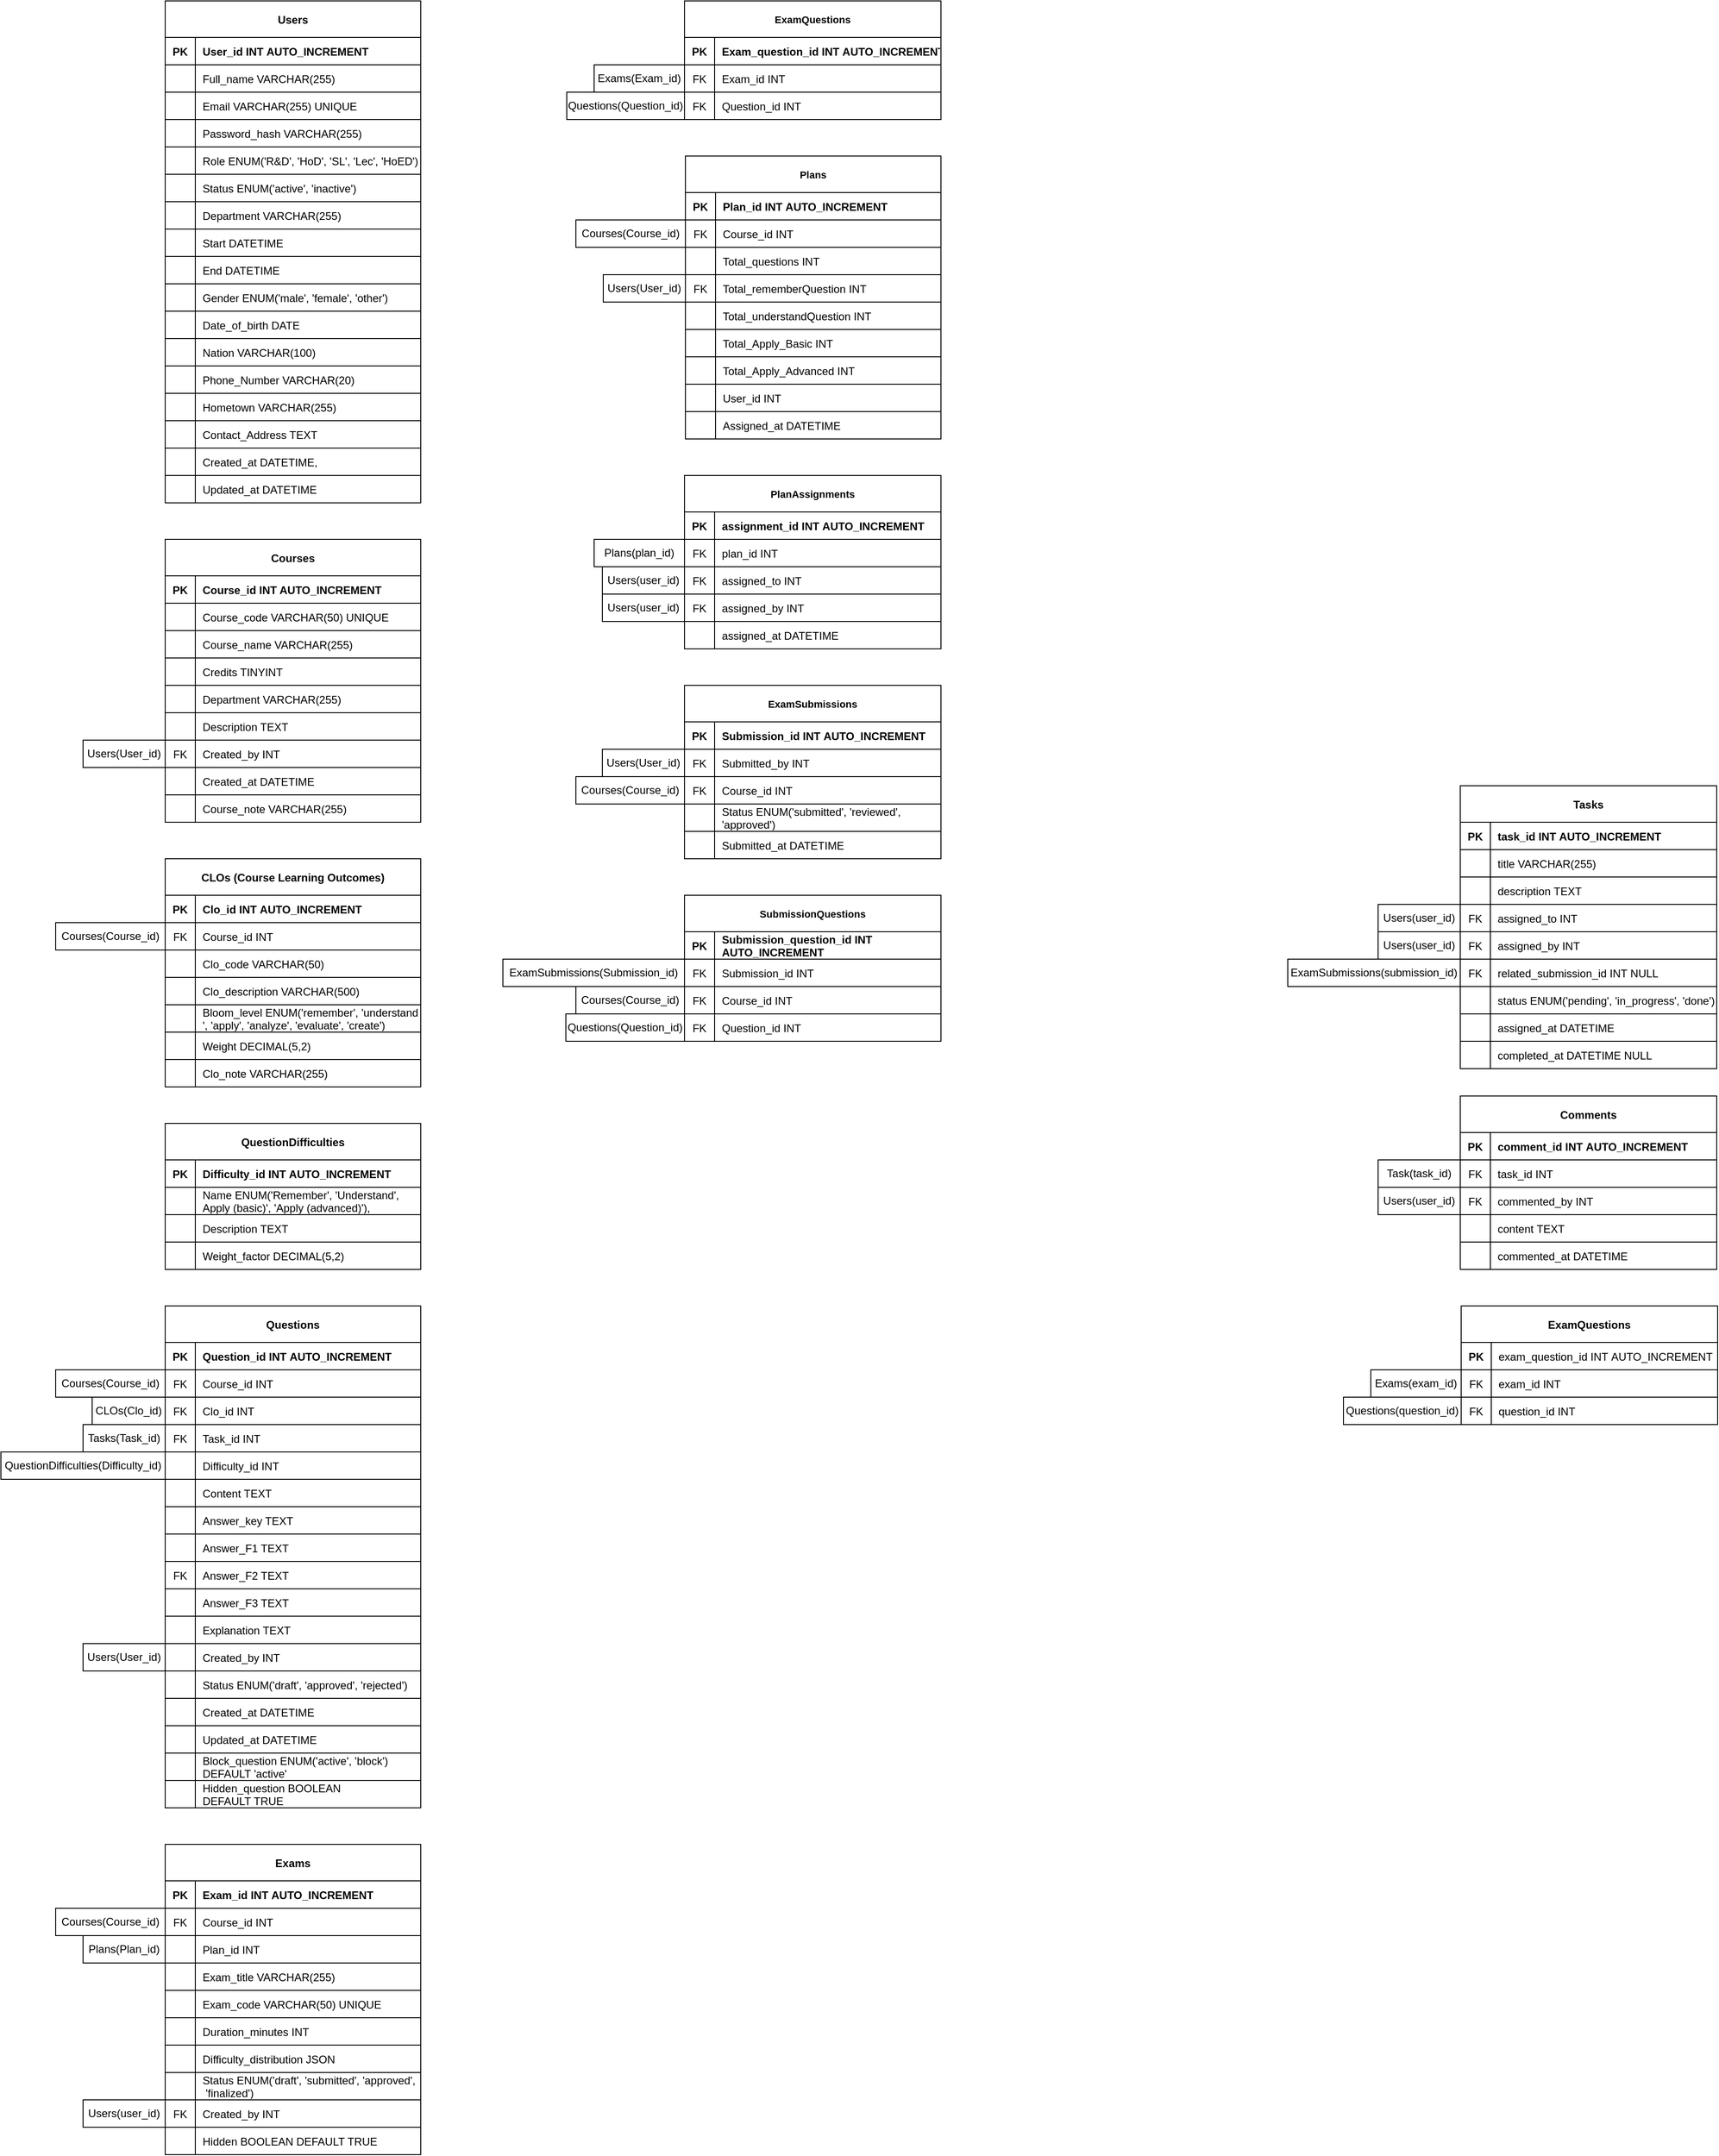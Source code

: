 <mxfile version="27.0.8">
  <diagram id="R2lEEEUBdFMjLlhIrx00" name="Page-1">
    <mxGraphModel dx="3063" dy="1173" grid="1" gridSize="10" guides="1" tooltips="1" connect="1" arrows="1" fold="1" page="1" pageScale="1" pageWidth="850" pageHeight="1100" math="0" shadow="0" extFonts="Permanent Marker^https://fonts.googleapis.com/css?family=Permanent+Marker">
      <root>
        <mxCell id="0" />
        <mxCell id="1" parent="0" />
        <mxCell id="C-vyLk0tnHw3VtMMgP7b-23" value="Users" style="shape=table;startSize=40;container=1;collapsible=1;childLayout=tableLayout;fixedRows=1;rowLines=1;fontStyle=1;align=center;resizeLast=0;swimlaneLine=1;fixDash=0;shadow=0;fontSize=12;movable=0;resizable=0;rotatable=0;deletable=0;editable=0;locked=1;connectable=0;" parent="1" vertex="1">
          <mxGeometry x="-850" width="280" height="550.0" as="geometry" />
        </mxCell>
        <mxCell id="C-vyLk0tnHw3VtMMgP7b-24" value="" style="shape=partialRectangle;collapsible=0;dropTarget=0;pointerEvents=0;fillColor=none;points=[[0,0.5],[1,0.5]];portConstraint=eastwest;top=0;left=0;right=0;bottom=1;fixDash=0;resizeLast=0;shadow=0;fontSize=12;movable=1;resizable=1;rotatable=1;deletable=1;editable=1;locked=0;connectable=1;" parent="C-vyLk0tnHw3VtMMgP7b-23" vertex="1">
          <mxGeometry y="40" width="280" height="30" as="geometry" />
        </mxCell>
        <mxCell id="C-vyLk0tnHw3VtMMgP7b-25" value="PK" style="shape=partialRectangle;overflow=hidden;connectable=1;fillColor=none;top=0;left=0;bottom=0;right=0;fontStyle=1;fixDash=0;resizeLast=0;shadow=0;fontSize=12;movable=1;resizable=1;rotatable=1;deletable=1;editable=1;locked=0;" parent="C-vyLk0tnHw3VtMMgP7b-24" vertex="1">
          <mxGeometry width="33" height="30" as="geometry">
            <mxRectangle width="33" height="30" as="alternateBounds" />
          </mxGeometry>
        </mxCell>
        <mxCell id="C-vyLk0tnHw3VtMMgP7b-26" value="User_id INT AUTO_INCREMENT" style="shape=partialRectangle;overflow=hidden;connectable=1;fillColor=none;top=0;left=0;bottom=0;right=0;align=left;spacingLeft=6;fontStyle=1;fixDash=0;resizeLast=0;shadow=0;fontSize=12;movable=1;resizable=1;rotatable=1;deletable=1;editable=1;locked=0;" parent="C-vyLk0tnHw3VtMMgP7b-24" vertex="1">
          <mxGeometry x="33" width="247" height="30" as="geometry">
            <mxRectangle width="247" height="30" as="alternateBounds" />
          </mxGeometry>
        </mxCell>
        <mxCell id="C-vyLk0tnHw3VtMMgP7b-27" value="" style="shape=partialRectangle;collapsible=0;dropTarget=0;pointerEvents=0;fillColor=none;points=[[0,0.5],[1,0.5]];portConstraint=eastwest;top=0;left=0;right=0;bottom=0;fixDash=0;resizeLast=0;shadow=0;fontSize=12;movable=1;resizable=1;rotatable=1;deletable=1;editable=1;locked=0;connectable=1;" parent="C-vyLk0tnHw3VtMMgP7b-23" vertex="1">
          <mxGeometry y="70" width="280" height="30" as="geometry" />
        </mxCell>
        <mxCell id="C-vyLk0tnHw3VtMMgP7b-28" value="" style="shape=partialRectangle;overflow=hidden;connectable=1;fillColor=none;top=0;left=0;bottom=0;right=0;fixDash=0;resizeLast=0;shadow=0;fontSize=12;movable=1;resizable=1;rotatable=1;deletable=1;editable=1;locked=0;" parent="C-vyLk0tnHw3VtMMgP7b-27" vertex="1">
          <mxGeometry width="33" height="30" as="geometry">
            <mxRectangle width="33" height="30" as="alternateBounds" />
          </mxGeometry>
        </mxCell>
        <mxCell id="C-vyLk0tnHw3VtMMgP7b-29" value="Full_name VARCHAR(255)" style="shape=partialRectangle;overflow=hidden;connectable=1;fillColor=none;top=0;left=0;bottom=0;right=0;align=left;spacingLeft=6;fixDash=0;resizeLast=0;shadow=0;fontSize=12;movable=1;resizable=1;rotatable=1;deletable=1;editable=1;locked=0;" parent="C-vyLk0tnHw3VtMMgP7b-27" vertex="1">
          <mxGeometry x="33" width="247" height="30" as="geometry">
            <mxRectangle width="247" height="30" as="alternateBounds" />
          </mxGeometry>
        </mxCell>
        <mxCell id="5nSqA9O4YfpTEkWZaX1V-44" value="" style="shape=partialRectangle;collapsible=0;dropTarget=0;pointerEvents=0;fillColor=none;points=[[0,0.5],[1,0.5]];portConstraint=eastwest;top=0;left=0;right=0;bottom=0;fixDash=0;resizeLast=0;shadow=0;fontSize=12;movable=1;resizable=1;rotatable=1;deletable=1;editable=1;locked=0;connectable=1;" parent="C-vyLk0tnHw3VtMMgP7b-23" vertex="1">
          <mxGeometry y="100" width="280" height="30" as="geometry" />
        </mxCell>
        <mxCell id="5nSqA9O4YfpTEkWZaX1V-45" value="" style="shape=partialRectangle;overflow=hidden;connectable=1;fillColor=none;top=0;left=0;bottom=0;right=0;fixDash=0;resizeLast=0;shadow=0;fontSize=12;movable=1;resizable=1;rotatable=1;deletable=1;editable=1;locked=0;" parent="5nSqA9O4YfpTEkWZaX1V-44" vertex="1">
          <mxGeometry width="33" height="30" as="geometry">
            <mxRectangle width="33" height="30" as="alternateBounds" />
          </mxGeometry>
        </mxCell>
        <mxCell id="5nSqA9O4YfpTEkWZaX1V-46" value="Email VARCHAR(255) UNIQUE" style="shape=partialRectangle;overflow=hidden;connectable=1;fillColor=none;top=0;left=0;bottom=0;right=0;align=left;spacingLeft=6;fixDash=0;resizeLast=0;shadow=0;fontSize=12;movable=1;resizable=1;rotatable=1;deletable=1;editable=1;locked=0;" parent="5nSqA9O4YfpTEkWZaX1V-44" vertex="1">
          <mxGeometry x="33" width="247" height="30" as="geometry">
            <mxRectangle width="247" height="30" as="alternateBounds" />
          </mxGeometry>
        </mxCell>
        <mxCell id="5nSqA9O4YfpTEkWZaX1V-47" value="" style="shape=partialRectangle;collapsible=0;dropTarget=0;pointerEvents=0;fillColor=none;points=[[0,0.5],[1,0.5]];portConstraint=eastwest;top=0;left=0;right=0;bottom=0;fixDash=0;resizeLast=0;shadow=0;fontSize=12;movable=1;resizable=1;rotatable=1;deletable=1;editable=1;locked=0;connectable=1;" parent="C-vyLk0tnHw3VtMMgP7b-23" vertex="1">
          <mxGeometry y="130" width="280" height="30" as="geometry" />
        </mxCell>
        <mxCell id="5nSqA9O4YfpTEkWZaX1V-48" value="" style="shape=partialRectangle;overflow=hidden;connectable=1;fillColor=none;top=0;left=0;bottom=0;right=0;fixDash=0;resizeLast=0;shadow=0;fontSize=12;movable=1;resizable=1;rotatable=1;deletable=1;editable=1;locked=0;" parent="5nSqA9O4YfpTEkWZaX1V-47" vertex="1">
          <mxGeometry width="33" height="30" as="geometry">
            <mxRectangle width="33" height="30" as="alternateBounds" />
          </mxGeometry>
        </mxCell>
        <mxCell id="5nSqA9O4YfpTEkWZaX1V-49" value="Password_hash VARCHAR(255)" style="shape=partialRectangle;overflow=hidden;connectable=1;fillColor=none;top=0;left=0;bottom=0;right=0;align=left;spacingLeft=6;fixDash=0;resizeLast=0;shadow=0;fontSize=12;movable=1;resizable=1;rotatable=1;deletable=1;editable=1;locked=0;" parent="5nSqA9O4YfpTEkWZaX1V-47" vertex="1">
          <mxGeometry x="33" width="247" height="30" as="geometry">
            <mxRectangle width="247" height="30" as="alternateBounds" />
          </mxGeometry>
        </mxCell>
        <mxCell id="5nSqA9O4YfpTEkWZaX1V-50" value="" style="shape=partialRectangle;collapsible=0;dropTarget=0;pointerEvents=0;fillColor=none;points=[[0,0.5],[1,0.5]];portConstraint=eastwest;top=0;left=0;right=0;bottom=0;fixDash=0;resizeLast=0;shadow=0;fontSize=12;movable=1;resizable=1;rotatable=1;deletable=1;editable=1;locked=0;connectable=1;" parent="C-vyLk0tnHw3VtMMgP7b-23" vertex="1">
          <mxGeometry y="160" width="280" height="30" as="geometry" />
        </mxCell>
        <mxCell id="5nSqA9O4YfpTEkWZaX1V-51" value="" style="shape=partialRectangle;overflow=hidden;connectable=1;fillColor=none;top=0;left=0;bottom=0;right=0;fixDash=0;resizeLast=0;shadow=0;fontSize=12;movable=1;resizable=1;rotatable=1;deletable=1;editable=1;locked=0;" parent="5nSqA9O4YfpTEkWZaX1V-50" vertex="1">
          <mxGeometry width="33" height="30" as="geometry">
            <mxRectangle width="33" height="30" as="alternateBounds" />
          </mxGeometry>
        </mxCell>
        <mxCell id="5nSqA9O4YfpTEkWZaX1V-52" value="Role ENUM(&#39;R&amp;D&#39;, &#39;HoD&#39;, &#39;SL&#39;, &#39;Lec&#39;, &#39;HoED&#39;)" style="shape=partialRectangle;overflow=hidden;connectable=1;fillColor=none;top=0;left=0;bottom=0;right=0;align=left;spacingLeft=6;fixDash=0;resizeLast=0;shadow=0;fontSize=12;movable=1;resizable=1;rotatable=1;deletable=1;editable=1;locked=0;" parent="5nSqA9O4YfpTEkWZaX1V-50" vertex="1">
          <mxGeometry x="33" width="247" height="30" as="geometry">
            <mxRectangle width="247" height="30" as="alternateBounds" />
          </mxGeometry>
        </mxCell>
        <mxCell id="5nSqA9O4YfpTEkWZaX1V-53" value="" style="shape=partialRectangle;collapsible=0;dropTarget=0;pointerEvents=0;fillColor=none;points=[[0,0.5],[1,0.5]];portConstraint=eastwest;top=0;left=0;right=0;bottom=0;fixDash=0;resizeLast=0;shadow=0;fontSize=12;movable=1;resizable=1;rotatable=1;deletable=1;editable=1;locked=0;connectable=1;" parent="C-vyLk0tnHw3VtMMgP7b-23" vertex="1">
          <mxGeometry y="190" width="280" height="30" as="geometry" />
        </mxCell>
        <mxCell id="5nSqA9O4YfpTEkWZaX1V-54" value="" style="shape=partialRectangle;overflow=hidden;connectable=1;fillColor=none;top=0;left=0;bottom=0;right=0;fixDash=0;resizeLast=0;shadow=0;fontSize=12;movable=1;resizable=1;rotatable=1;deletable=1;editable=1;locked=0;" parent="5nSqA9O4YfpTEkWZaX1V-53" vertex="1">
          <mxGeometry width="33" height="30" as="geometry">
            <mxRectangle width="33" height="30" as="alternateBounds" />
          </mxGeometry>
        </mxCell>
        <mxCell id="5nSqA9O4YfpTEkWZaX1V-55" value="Status ENUM(&#39;active&#39;, &#39;inactive&#39;)" style="shape=partialRectangle;overflow=hidden;connectable=1;fillColor=none;top=0;left=0;bottom=0;right=0;align=left;spacingLeft=6;fixDash=0;resizeLast=0;shadow=0;fontSize=12;movable=1;resizable=1;rotatable=1;deletable=1;editable=1;locked=0;" parent="5nSqA9O4YfpTEkWZaX1V-53" vertex="1">
          <mxGeometry x="33" width="247" height="30" as="geometry">
            <mxRectangle width="247" height="30" as="alternateBounds" />
          </mxGeometry>
        </mxCell>
        <mxCell id="5nSqA9O4YfpTEkWZaX1V-56" value="" style="shape=partialRectangle;collapsible=0;dropTarget=0;pointerEvents=0;fillColor=none;points=[[0,0.5],[1,0.5]];portConstraint=eastwest;top=0;left=0;right=0;bottom=0;fixDash=0;resizeLast=0;shadow=0;fontSize=12;movable=1;resizable=1;rotatable=1;deletable=1;editable=1;locked=0;connectable=1;" parent="C-vyLk0tnHw3VtMMgP7b-23" vertex="1">
          <mxGeometry y="220" width="280" height="30" as="geometry" />
        </mxCell>
        <mxCell id="5nSqA9O4YfpTEkWZaX1V-57" value="" style="shape=partialRectangle;overflow=hidden;connectable=1;fillColor=none;top=0;left=0;bottom=0;right=0;fixDash=0;resizeLast=0;shadow=0;fontSize=12;movable=1;resizable=1;rotatable=1;deletable=1;editable=1;locked=0;" parent="5nSqA9O4YfpTEkWZaX1V-56" vertex="1">
          <mxGeometry width="33" height="30" as="geometry">
            <mxRectangle width="33" height="30" as="alternateBounds" />
          </mxGeometry>
        </mxCell>
        <mxCell id="5nSqA9O4YfpTEkWZaX1V-58" value="Department VARCHAR(255)" style="shape=partialRectangle;overflow=hidden;connectable=1;fillColor=none;top=0;left=0;bottom=0;right=0;align=left;spacingLeft=6;fixDash=0;resizeLast=0;shadow=0;fontSize=12;movable=1;resizable=1;rotatable=1;deletable=1;editable=1;locked=0;" parent="5nSqA9O4YfpTEkWZaX1V-56" vertex="1">
          <mxGeometry x="33" width="247" height="30" as="geometry">
            <mxRectangle width="247" height="30" as="alternateBounds" />
          </mxGeometry>
        </mxCell>
        <mxCell id="5nSqA9O4YfpTEkWZaX1V-59" value="" style="shape=partialRectangle;collapsible=0;dropTarget=0;pointerEvents=0;fillColor=none;points=[[0,0.5],[1,0.5]];portConstraint=eastwest;top=0;left=0;right=0;bottom=0;fixDash=0;resizeLast=0;shadow=0;fontSize=12;movable=1;resizable=1;rotatable=1;deletable=1;editable=1;locked=0;connectable=1;" parent="C-vyLk0tnHw3VtMMgP7b-23" vertex="1">
          <mxGeometry y="250" width="280" height="30" as="geometry" />
        </mxCell>
        <mxCell id="5nSqA9O4YfpTEkWZaX1V-60" value="" style="shape=partialRectangle;overflow=hidden;connectable=1;fillColor=none;top=0;left=0;bottom=0;right=0;fixDash=0;resizeLast=0;shadow=0;fontSize=12;movable=1;resizable=1;rotatable=1;deletable=1;editable=1;locked=0;" parent="5nSqA9O4YfpTEkWZaX1V-59" vertex="1">
          <mxGeometry width="33" height="30" as="geometry">
            <mxRectangle width="33" height="30" as="alternateBounds" />
          </mxGeometry>
        </mxCell>
        <mxCell id="5nSqA9O4YfpTEkWZaX1V-61" value="Start DATETIME" style="shape=partialRectangle;overflow=hidden;connectable=1;fillColor=none;top=0;left=0;bottom=0;right=0;align=left;spacingLeft=6;fixDash=0;resizeLast=0;shadow=0;fontSize=12;movable=1;resizable=1;rotatable=1;deletable=1;editable=1;locked=0;" parent="5nSqA9O4YfpTEkWZaX1V-59" vertex="1">
          <mxGeometry x="33" width="247" height="30" as="geometry">
            <mxRectangle width="247" height="30" as="alternateBounds" />
          </mxGeometry>
        </mxCell>
        <mxCell id="4hvcvzk1h8MnwRunJGTO-26" value="" style="shape=partialRectangle;collapsible=0;dropTarget=0;pointerEvents=0;fillColor=none;points=[[0,0.5],[1,0.5]];portConstraint=eastwest;top=0;left=0;right=0;bottom=0;fixDash=0;resizeLast=0;shadow=0;fontSize=12;movable=1;resizable=1;rotatable=1;deletable=1;editable=1;locked=0;connectable=1;" vertex="1" parent="C-vyLk0tnHw3VtMMgP7b-23">
          <mxGeometry y="280" width="280" height="30" as="geometry" />
        </mxCell>
        <mxCell id="4hvcvzk1h8MnwRunJGTO-27" value="" style="shape=partialRectangle;overflow=hidden;connectable=1;fillColor=none;top=0;left=0;bottom=0;right=0;fixDash=0;resizeLast=0;shadow=0;fontSize=12;movable=1;resizable=1;rotatable=1;deletable=1;editable=1;locked=0;" vertex="1" parent="4hvcvzk1h8MnwRunJGTO-26">
          <mxGeometry width="33" height="30" as="geometry">
            <mxRectangle width="33" height="30" as="alternateBounds" />
          </mxGeometry>
        </mxCell>
        <mxCell id="4hvcvzk1h8MnwRunJGTO-28" value="End DATETIME" style="shape=partialRectangle;overflow=hidden;connectable=1;fillColor=none;top=0;left=0;bottom=0;right=0;align=left;spacingLeft=6;fixDash=0;resizeLast=0;shadow=0;fontSize=12;movable=1;resizable=1;rotatable=1;deletable=1;editable=1;locked=0;" vertex="1" parent="4hvcvzk1h8MnwRunJGTO-26">
          <mxGeometry x="33" width="247" height="30" as="geometry">
            <mxRectangle width="247" height="30" as="alternateBounds" />
          </mxGeometry>
        </mxCell>
        <mxCell id="4hvcvzk1h8MnwRunJGTO-29" value="" style="shape=partialRectangle;collapsible=0;dropTarget=0;pointerEvents=0;fillColor=none;points=[[0,0.5],[1,0.5]];portConstraint=eastwest;top=0;left=0;right=0;bottom=0;fixDash=0;resizeLast=0;shadow=0;fontSize=12;movable=1;resizable=1;rotatable=1;deletable=1;editable=1;locked=0;connectable=1;" vertex="1" parent="C-vyLk0tnHw3VtMMgP7b-23">
          <mxGeometry y="310" width="280" height="30" as="geometry" />
        </mxCell>
        <mxCell id="4hvcvzk1h8MnwRunJGTO-30" value="" style="shape=partialRectangle;overflow=hidden;connectable=1;fillColor=none;top=0;left=0;bottom=0;right=0;fixDash=0;resizeLast=0;shadow=0;fontSize=12;movable=1;resizable=1;rotatable=1;deletable=1;editable=1;locked=0;" vertex="1" parent="4hvcvzk1h8MnwRunJGTO-29">
          <mxGeometry width="33" height="30" as="geometry">
            <mxRectangle width="33" height="30" as="alternateBounds" />
          </mxGeometry>
        </mxCell>
        <mxCell id="4hvcvzk1h8MnwRunJGTO-31" value="Gender ENUM(&#39;male&#39;, &#39;female&#39;, &#39;other&#39;)" style="shape=partialRectangle;overflow=hidden;connectable=1;fillColor=none;top=0;left=0;bottom=0;right=0;align=left;spacingLeft=6;fixDash=0;resizeLast=0;shadow=0;fontSize=12;movable=1;resizable=1;rotatable=1;deletable=1;editable=1;locked=0;" vertex="1" parent="4hvcvzk1h8MnwRunJGTO-29">
          <mxGeometry x="33" width="247" height="30" as="geometry">
            <mxRectangle width="247" height="30" as="alternateBounds" />
          </mxGeometry>
        </mxCell>
        <mxCell id="4hvcvzk1h8MnwRunJGTO-32" value="" style="shape=partialRectangle;collapsible=0;dropTarget=0;pointerEvents=0;fillColor=none;points=[[0,0.5],[1,0.5]];portConstraint=eastwest;top=0;left=0;right=0;bottom=0;fixDash=0;resizeLast=0;shadow=0;fontSize=12;movable=1;resizable=1;rotatable=1;deletable=1;editable=1;locked=0;connectable=1;" vertex="1" parent="C-vyLk0tnHw3VtMMgP7b-23">
          <mxGeometry y="340" width="280" height="30" as="geometry" />
        </mxCell>
        <mxCell id="4hvcvzk1h8MnwRunJGTO-33" value="" style="shape=partialRectangle;overflow=hidden;connectable=1;fillColor=none;top=0;left=0;bottom=0;right=0;fixDash=0;resizeLast=0;shadow=0;fontSize=12;movable=1;resizable=1;rotatable=1;deletable=1;editable=1;locked=0;" vertex="1" parent="4hvcvzk1h8MnwRunJGTO-32">
          <mxGeometry width="33" height="30" as="geometry">
            <mxRectangle width="33" height="30" as="alternateBounds" />
          </mxGeometry>
        </mxCell>
        <mxCell id="4hvcvzk1h8MnwRunJGTO-34" value="Date_of_birth DATE" style="shape=partialRectangle;overflow=hidden;connectable=1;fillColor=none;top=0;left=0;bottom=0;right=0;align=left;spacingLeft=6;fixDash=0;resizeLast=0;shadow=0;fontSize=12;movable=1;resizable=1;rotatable=1;deletable=1;editable=1;locked=0;" vertex="1" parent="4hvcvzk1h8MnwRunJGTO-32">
          <mxGeometry x="33" width="247" height="30" as="geometry">
            <mxRectangle width="247" height="30" as="alternateBounds" />
          </mxGeometry>
        </mxCell>
        <mxCell id="4hvcvzk1h8MnwRunJGTO-35" value="" style="shape=partialRectangle;collapsible=0;dropTarget=0;pointerEvents=0;fillColor=none;points=[[0,0.5],[1,0.5]];portConstraint=eastwest;top=0;left=0;right=0;bottom=0;fixDash=0;resizeLast=0;shadow=0;fontSize=12;movable=1;resizable=1;rotatable=1;deletable=1;editable=1;locked=0;connectable=1;" vertex="1" parent="C-vyLk0tnHw3VtMMgP7b-23">
          <mxGeometry y="370" width="280" height="30" as="geometry" />
        </mxCell>
        <mxCell id="4hvcvzk1h8MnwRunJGTO-36" value="" style="shape=partialRectangle;overflow=hidden;connectable=1;fillColor=none;top=0;left=0;bottom=0;right=0;fixDash=0;resizeLast=0;shadow=0;fontSize=12;movable=1;resizable=1;rotatable=1;deletable=1;editable=1;locked=0;" vertex="1" parent="4hvcvzk1h8MnwRunJGTO-35">
          <mxGeometry width="33" height="30" as="geometry">
            <mxRectangle width="33" height="30" as="alternateBounds" />
          </mxGeometry>
        </mxCell>
        <mxCell id="4hvcvzk1h8MnwRunJGTO-37" value="Nation VARCHAR(100)" style="shape=partialRectangle;overflow=hidden;connectable=1;fillColor=none;top=0;left=0;bottom=0;right=0;align=left;spacingLeft=6;fixDash=0;resizeLast=0;shadow=0;fontSize=12;movable=1;resizable=1;rotatable=1;deletable=1;editable=1;locked=0;" vertex="1" parent="4hvcvzk1h8MnwRunJGTO-35">
          <mxGeometry x="33" width="247" height="30" as="geometry">
            <mxRectangle width="247" height="30" as="alternateBounds" />
          </mxGeometry>
        </mxCell>
        <mxCell id="4hvcvzk1h8MnwRunJGTO-38" value="" style="shape=partialRectangle;collapsible=0;dropTarget=0;pointerEvents=0;fillColor=none;points=[[0,0.5],[1,0.5]];portConstraint=eastwest;top=0;left=0;right=0;bottom=0;fixDash=0;resizeLast=0;shadow=0;fontSize=12;movable=1;resizable=1;rotatable=1;deletable=1;editable=1;locked=0;connectable=1;" vertex="1" parent="C-vyLk0tnHw3VtMMgP7b-23">
          <mxGeometry y="400" width="280" height="30" as="geometry" />
        </mxCell>
        <mxCell id="4hvcvzk1h8MnwRunJGTO-39" value="" style="shape=partialRectangle;overflow=hidden;connectable=1;fillColor=none;top=0;left=0;bottom=0;right=0;fixDash=0;resizeLast=0;shadow=0;fontSize=12;movable=1;resizable=1;rotatable=1;deletable=1;editable=1;locked=0;" vertex="1" parent="4hvcvzk1h8MnwRunJGTO-38">
          <mxGeometry width="33" height="30" as="geometry">
            <mxRectangle width="33" height="30" as="alternateBounds" />
          </mxGeometry>
        </mxCell>
        <mxCell id="4hvcvzk1h8MnwRunJGTO-40" value="Phone_Number VARCHAR(20)" style="shape=partialRectangle;overflow=hidden;connectable=1;fillColor=none;top=0;left=0;bottom=0;right=0;align=left;spacingLeft=6;fixDash=0;resizeLast=0;shadow=0;fontSize=12;movable=1;resizable=1;rotatable=1;deletable=1;editable=1;locked=0;" vertex="1" parent="4hvcvzk1h8MnwRunJGTO-38">
          <mxGeometry x="33" width="247" height="30" as="geometry">
            <mxRectangle width="247" height="30" as="alternateBounds" />
          </mxGeometry>
        </mxCell>
        <mxCell id="4hvcvzk1h8MnwRunJGTO-41" value="" style="shape=partialRectangle;collapsible=0;dropTarget=0;pointerEvents=0;fillColor=none;points=[[0,0.5],[1,0.5]];portConstraint=eastwest;top=0;left=0;right=0;bottom=0;fixDash=0;resizeLast=0;shadow=0;fontSize=12;movable=1;resizable=1;rotatable=1;deletable=1;editable=1;locked=0;connectable=1;" vertex="1" parent="C-vyLk0tnHw3VtMMgP7b-23">
          <mxGeometry y="430" width="280" height="30" as="geometry" />
        </mxCell>
        <mxCell id="4hvcvzk1h8MnwRunJGTO-42" value="" style="shape=partialRectangle;overflow=hidden;connectable=1;fillColor=none;top=0;left=0;bottom=0;right=0;fixDash=0;resizeLast=0;shadow=0;fontSize=12;movable=1;resizable=1;rotatable=1;deletable=1;editable=1;locked=0;" vertex="1" parent="4hvcvzk1h8MnwRunJGTO-41">
          <mxGeometry width="33" height="30" as="geometry">
            <mxRectangle width="33" height="30" as="alternateBounds" />
          </mxGeometry>
        </mxCell>
        <mxCell id="4hvcvzk1h8MnwRunJGTO-43" value="Hometown VARCHAR(255)" style="shape=partialRectangle;overflow=hidden;connectable=1;fillColor=none;top=0;left=0;bottom=0;right=0;align=left;spacingLeft=6;fixDash=0;resizeLast=0;shadow=0;fontSize=12;movable=1;resizable=1;rotatable=1;deletable=1;editable=1;locked=0;" vertex="1" parent="4hvcvzk1h8MnwRunJGTO-41">
          <mxGeometry x="33" width="247" height="30" as="geometry">
            <mxRectangle width="247" height="30" as="alternateBounds" />
          </mxGeometry>
        </mxCell>
        <mxCell id="4hvcvzk1h8MnwRunJGTO-44" value="" style="shape=partialRectangle;collapsible=0;dropTarget=0;pointerEvents=0;fillColor=none;points=[[0,0.5],[1,0.5]];portConstraint=eastwest;top=0;left=0;right=0;bottom=0;fixDash=0;resizeLast=0;shadow=0;fontSize=12;movable=1;resizable=1;rotatable=1;deletable=1;editable=1;locked=0;connectable=1;" vertex="1" parent="C-vyLk0tnHw3VtMMgP7b-23">
          <mxGeometry y="460" width="280" height="30" as="geometry" />
        </mxCell>
        <mxCell id="4hvcvzk1h8MnwRunJGTO-45" value="" style="shape=partialRectangle;overflow=hidden;connectable=1;fillColor=none;top=0;left=0;bottom=0;right=0;fixDash=0;resizeLast=0;shadow=0;fontSize=12;movable=1;resizable=1;rotatable=1;deletable=1;editable=1;locked=0;" vertex="1" parent="4hvcvzk1h8MnwRunJGTO-44">
          <mxGeometry width="33" height="30" as="geometry">
            <mxRectangle width="33" height="30" as="alternateBounds" />
          </mxGeometry>
        </mxCell>
        <mxCell id="4hvcvzk1h8MnwRunJGTO-46" value="Contact_Address TEXT" style="shape=partialRectangle;overflow=hidden;connectable=1;fillColor=none;top=0;left=0;bottom=0;right=0;align=left;spacingLeft=6;fixDash=0;resizeLast=0;shadow=0;fontSize=12;movable=1;resizable=1;rotatable=1;deletable=1;editable=1;locked=0;" vertex="1" parent="4hvcvzk1h8MnwRunJGTO-44">
          <mxGeometry x="33" width="247" height="30" as="geometry">
            <mxRectangle width="247" height="30" as="alternateBounds" />
          </mxGeometry>
        </mxCell>
        <mxCell id="4hvcvzk1h8MnwRunJGTO-50" value="" style="shape=partialRectangle;collapsible=0;dropTarget=0;pointerEvents=0;fillColor=none;points=[[0,0.5],[1,0.5]];portConstraint=eastwest;top=0;left=0;right=0;bottom=0;fixDash=0;resizeLast=0;shadow=0;fontSize=12;movable=1;resizable=1;rotatable=1;deletable=1;editable=1;locked=0;connectable=1;" vertex="1" parent="C-vyLk0tnHw3VtMMgP7b-23">
          <mxGeometry y="490" width="280" height="30" as="geometry" />
        </mxCell>
        <mxCell id="4hvcvzk1h8MnwRunJGTO-51" value="" style="shape=partialRectangle;overflow=hidden;connectable=1;fillColor=none;top=0;left=0;bottom=0;right=0;fixDash=0;resizeLast=0;shadow=0;fontSize=12;movable=1;resizable=1;rotatable=1;deletable=1;editable=1;locked=0;" vertex="1" parent="4hvcvzk1h8MnwRunJGTO-50">
          <mxGeometry width="33" height="30" as="geometry">
            <mxRectangle width="33" height="30" as="alternateBounds" />
          </mxGeometry>
        </mxCell>
        <mxCell id="4hvcvzk1h8MnwRunJGTO-52" value="Created_at DATETIME," style="shape=partialRectangle;overflow=hidden;connectable=1;fillColor=none;top=0;left=0;bottom=0;right=0;align=left;spacingLeft=6;fixDash=0;resizeLast=0;shadow=0;fontSize=12;movable=1;resizable=1;rotatable=1;deletable=1;editable=1;locked=0;" vertex="1" parent="4hvcvzk1h8MnwRunJGTO-50">
          <mxGeometry x="33" width="247" height="30" as="geometry">
            <mxRectangle width="247" height="30" as="alternateBounds" />
          </mxGeometry>
        </mxCell>
        <mxCell id="4hvcvzk1h8MnwRunJGTO-53" value="" style="shape=partialRectangle;collapsible=0;dropTarget=0;pointerEvents=0;fillColor=none;points=[[0,0.5],[1,0.5]];portConstraint=eastwest;top=0;left=0;right=0;bottom=0;fixDash=0;resizeLast=0;shadow=0;fontSize=12;movable=1;resizable=1;rotatable=1;deletable=1;editable=1;locked=0;connectable=1;" vertex="1" parent="C-vyLk0tnHw3VtMMgP7b-23">
          <mxGeometry y="520" width="280" height="30" as="geometry" />
        </mxCell>
        <mxCell id="4hvcvzk1h8MnwRunJGTO-54" value="" style="shape=partialRectangle;overflow=hidden;connectable=1;fillColor=none;top=0;left=0;bottom=0;right=0;fixDash=0;resizeLast=0;shadow=0;fontSize=12;movable=1;resizable=1;rotatable=1;deletable=1;editable=1;locked=0;" vertex="1" parent="4hvcvzk1h8MnwRunJGTO-53">
          <mxGeometry width="33" height="30" as="geometry">
            <mxRectangle width="33" height="30" as="alternateBounds" />
          </mxGeometry>
        </mxCell>
        <mxCell id="4hvcvzk1h8MnwRunJGTO-55" value="Updated_at DATETIME" style="shape=partialRectangle;overflow=hidden;connectable=1;fillColor=none;top=0;left=0;bottom=0;right=0;align=left;spacingLeft=6;fixDash=0;resizeLast=0;shadow=0;fontSize=12;movable=1;resizable=1;rotatable=1;deletable=1;editable=1;locked=0;" vertex="1" parent="4hvcvzk1h8MnwRunJGTO-53">
          <mxGeometry x="33" width="247" height="30" as="geometry">
            <mxRectangle width="247" height="30" as="alternateBounds" />
          </mxGeometry>
        </mxCell>
        <mxCell id="5nSqA9O4YfpTEkWZaX1V-62" value="Courses" style="shape=table;startSize=40;container=1;collapsible=1;childLayout=tableLayout;fixedRows=1;rowLines=1;fontStyle=1;align=center;resizeLast=0;swimlaneLine=1;fixDash=0;shadow=0;fontSize=12;movable=0;resizable=0;rotatable=0;deletable=0;editable=0;locked=1;connectable=0;" parent="1" vertex="1">
          <mxGeometry x="-850" y="590" width="280" height="310" as="geometry" />
        </mxCell>
        <mxCell id="5nSqA9O4YfpTEkWZaX1V-63" value="" style="shape=partialRectangle;collapsible=0;dropTarget=0;pointerEvents=0;fillColor=none;points=[[0,0.5],[1,0.5]];portConstraint=eastwest;top=0;left=0;right=0;bottom=1;fixDash=0;resizeLast=0;shadow=0;fontSize=12;movable=1;resizable=1;rotatable=1;deletable=1;editable=1;locked=0;connectable=1;" parent="5nSqA9O4YfpTEkWZaX1V-62" vertex="1">
          <mxGeometry y="40" width="280" height="30" as="geometry" />
        </mxCell>
        <mxCell id="5nSqA9O4YfpTEkWZaX1V-64" value="PK" style="shape=partialRectangle;overflow=hidden;connectable=1;fillColor=none;top=0;left=0;bottom=0;right=0;fontStyle=1;fixDash=0;resizeLast=0;shadow=0;fontSize=12;movable=1;resizable=1;rotatable=1;deletable=1;editable=1;locked=0;" parent="5nSqA9O4YfpTEkWZaX1V-63" vertex="1">
          <mxGeometry width="33" height="30" as="geometry">
            <mxRectangle width="33" height="30" as="alternateBounds" />
          </mxGeometry>
        </mxCell>
        <mxCell id="5nSqA9O4YfpTEkWZaX1V-65" value="Course_id INT AUTO_INCREMENT" style="shape=partialRectangle;overflow=hidden;connectable=1;fillColor=none;top=0;left=0;bottom=0;right=0;align=left;spacingLeft=6;fontStyle=1;fixDash=0;resizeLast=0;shadow=0;fontSize=12;movable=1;resizable=1;rotatable=1;deletable=1;editable=1;locked=0;" parent="5nSqA9O4YfpTEkWZaX1V-63" vertex="1">
          <mxGeometry x="33" width="247" height="30" as="geometry">
            <mxRectangle width="247" height="30" as="alternateBounds" />
          </mxGeometry>
        </mxCell>
        <mxCell id="5nSqA9O4YfpTEkWZaX1V-66" value="" style="shape=partialRectangle;collapsible=0;dropTarget=0;pointerEvents=0;fillColor=none;points=[[0,0.5],[1,0.5]];portConstraint=eastwest;top=0;left=0;right=0;bottom=0;fixDash=0;resizeLast=0;shadow=0;fontSize=12;movable=1;resizable=1;rotatable=1;deletable=1;editable=1;locked=0;connectable=1;" parent="5nSqA9O4YfpTEkWZaX1V-62" vertex="1">
          <mxGeometry y="70" width="280" height="30" as="geometry" />
        </mxCell>
        <mxCell id="5nSqA9O4YfpTEkWZaX1V-67" value="" style="shape=partialRectangle;overflow=hidden;connectable=1;fillColor=none;top=0;left=0;bottom=0;right=0;fixDash=0;resizeLast=0;shadow=0;fontSize=12;movable=1;resizable=1;rotatable=1;deletable=1;editable=1;locked=0;" parent="5nSqA9O4YfpTEkWZaX1V-66" vertex="1">
          <mxGeometry width="33" height="30" as="geometry">
            <mxRectangle width="33" height="30" as="alternateBounds" />
          </mxGeometry>
        </mxCell>
        <mxCell id="5nSqA9O4YfpTEkWZaX1V-68" value="Course_code VARCHAR(50) UNIQUE" style="shape=partialRectangle;overflow=hidden;connectable=1;fillColor=none;top=0;left=0;bottom=0;right=0;align=left;spacingLeft=6;fixDash=0;resizeLast=0;shadow=0;fontSize=12;movable=1;resizable=1;rotatable=1;deletable=1;editable=1;locked=0;" parent="5nSqA9O4YfpTEkWZaX1V-66" vertex="1">
          <mxGeometry x="33" width="247" height="30" as="geometry">
            <mxRectangle width="247" height="30" as="alternateBounds" />
          </mxGeometry>
        </mxCell>
        <mxCell id="5nSqA9O4YfpTEkWZaX1V-69" value="" style="shape=partialRectangle;collapsible=0;dropTarget=0;pointerEvents=0;fillColor=none;points=[[0,0.5],[1,0.5]];portConstraint=eastwest;top=0;left=0;right=0;bottom=0;fixDash=0;resizeLast=0;shadow=0;fontSize=12;movable=1;resizable=1;rotatable=1;deletable=1;editable=1;locked=0;connectable=1;" parent="5nSqA9O4YfpTEkWZaX1V-62" vertex="1">
          <mxGeometry y="100" width="280" height="30" as="geometry" />
        </mxCell>
        <mxCell id="5nSqA9O4YfpTEkWZaX1V-70" value="" style="shape=partialRectangle;overflow=hidden;connectable=1;fillColor=none;top=0;left=0;bottom=0;right=0;fixDash=0;resizeLast=0;shadow=0;fontSize=12;movable=1;resizable=1;rotatable=1;deletable=1;editable=1;locked=0;" parent="5nSqA9O4YfpTEkWZaX1V-69" vertex="1">
          <mxGeometry width="33" height="30" as="geometry">
            <mxRectangle width="33" height="30" as="alternateBounds" />
          </mxGeometry>
        </mxCell>
        <mxCell id="5nSqA9O4YfpTEkWZaX1V-71" value="Course_name VARCHAR(255)" style="shape=partialRectangle;overflow=hidden;connectable=1;fillColor=none;top=0;left=0;bottom=0;right=0;align=left;spacingLeft=6;fixDash=0;resizeLast=0;shadow=0;fontSize=12;movable=1;resizable=1;rotatable=1;deletable=1;editable=1;locked=0;" parent="5nSqA9O4YfpTEkWZaX1V-69" vertex="1">
          <mxGeometry x="33" width="247" height="30" as="geometry">
            <mxRectangle width="247" height="30" as="alternateBounds" />
          </mxGeometry>
        </mxCell>
        <mxCell id="5nSqA9O4YfpTEkWZaX1V-72" value="" style="shape=partialRectangle;collapsible=0;dropTarget=0;pointerEvents=0;fillColor=none;points=[[0,0.5],[1,0.5]];portConstraint=eastwest;top=0;left=0;right=0;bottom=0;fixDash=0;resizeLast=0;shadow=0;fontSize=12;movable=1;resizable=1;rotatable=1;deletable=1;editable=1;locked=0;connectable=1;" parent="5nSqA9O4YfpTEkWZaX1V-62" vertex="1">
          <mxGeometry y="130" width="280" height="30" as="geometry" />
        </mxCell>
        <mxCell id="5nSqA9O4YfpTEkWZaX1V-73" value="" style="shape=partialRectangle;overflow=hidden;connectable=1;fillColor=none;top=0;left=0;bottom=0;right=0;fixDash=0;resizeLast=0;shadow=0;fontSize=12;movable=1;resizable=1;rotatable=1;deletable=1;editable=1;locked=0;" parent="5nSqA9O4YfpTEkWZaX1V-72" vertex="1">
          <mxGeometry width="33" height="30" as="geometry">
            <mxRectangle width="33" height="30" as="alternateBounds" />
          </mxGeometry>
        </mxCell>
        <mxCell id="5nSqA9O4YfpTEkWZaX1V-74" value="Credits TINYINT" style="shape=partialRectangle;overflow=hidden;connectable=1;fillColor=none;top=0;left=0;bottom=0;right=0;align=left;spacingLeft=6;fixDash=0;resizeLast=0;shadow=0;fontSize=12;movable=1;resizable=1;rotatable=1;deletable=1;editable=1;locked=0;" parent="5nSqA9O4YfpTEkWZaX1V-72" vertex="1">
          <mxGeometry x="33" width="247" height="30" as="geometry">
            <mxRectangle width="247" height="30" as="alternateBounds" />
          </mxGeometry>
        </mxCell>
        <mxCell id="5nSqA9O4YfpTEkWZaX1V-75" value="" style="shape=partialRectangle;collapsible=0;dropTarget=0;pointerEvents=0;fillColor=none;points=[[0,0.5],[1,0.5]];portConstraint=eastwest;top=0;left=0;right=0;bottom=0;fixDash=0;resizeLast=0;shadow=0;fontSize=12;movable=1;resizable=1;rotatable=1;deletable=1;editable=1;locked=0;connectable=1;" parent="5nSqA9O4YfpTEkWZaX1V-62" vertex="1">
          <mxGeometry y="160" width="280" height="30" as="geometry" />
        </mxCell>
        <mxCell id="5nSqA9O4YfpTEkWZaX1V-76" value="" style="shape=partialRectangle;overflow=hidden;connectable=1;fillColor=none;top=0;left=0;bottom=0;right=0;fixDash=0;resizeLast=0;shadow=0;fontSize=12;movable=1;resizable=1;rotatable=1;deletable=1;editable=1;locked=0;" parent="5nSqA9O4YfpTEkWZaX1V-75" vertex="1">
          <mxGeometry width="33" height="30" as="geometry">
            <mxRectangle width="33" height="30" as="alternateBounds" />
          </mxGeometry>
        </mxCell>
        <mxCell id="5nSqA9O4YfpTEkWZaX1V-77" value="Department VARCHAR(255)" style="shape=partialRectangle;overflow=hidden;connectable=1;fillColor=none;top=0;left=0;bottom=0;right=0;align=left;spacingLeft=6;fixDash=0;resizeLast=0;shadow=0;fontSize=12;movable=1;resizable=1;rotatable=1;deletable=1;editable=1;locked=0;" parent="5nSqA9O4YfpTEkWZaX1V-75" vertex="1">
          <mxGeometry x="33" width="247" height="30" as="geometry">
            <mxRectangle width="247" height="30" as="alternateBounds" />
          </mxGeometry>
        </mxCell>
        <mxCell id="5nSqA9O4YfpTEkWZaX1V-81" value="" style="shape=partialRectangle;collapsible=0;dropTarget=0;pointerEvents=0;fillColor=none;points=[[0,0.5],[1,0.5]];portConstraint=eastwest;top=0;left=0;right=0;bottom=0;fixDash=0;resizeLast=0;shadow=0;fontSize=12;movable=1;resizable=1;rotatable=1;deletable=1;editable=1;locked=0;connectable=1;" parent="5nSqA9O4YfpTEkWZaX1V-62" vertex="1">
          <mxGeometry y="190" width="280" height="30" as="geometry" />
        </mxCell>
        <mxCell id="5nSqA9O4YfpTEkWZaX1V-82" value="" style="shape=partialRectangle;overflow=hidden;connectable=1;fillColor=none;top=0;left=0;bottom=0;right=0;fixDash=0;resizeLast=0;shadow=0;fontSize=12;movable=1;resizable=1;rotatable=1;deletable=1;editable=1;locked=0;" parent="5nSqA9O4YfpTEkWZaX1V-81" vertex="1">
          <mxGeometry width="33" height="30" as="geometry">
            <mxRectangle width="33" height="30" as="alternateBounds" />
          </mxGeometry>
        </mxCell>
        <mxCell id="5nSqA9O4YfpTEkWZaX1V-83" value="Description TEXT" style="shape=partialRectangle;overflow=hidden;connectable=1;fillColor=none;top=0;left=0;bottom=0;right=0;align=left;spacingLeft=6;fixDash=0;resizeLast=0;shadow=0;fontSize=12;movable=1;resizable=1;rotatable=1;deletable=1;editable=1;locked=0;" parent="5nSqA9O4YfpTEkWZaX1V-81" vertex="1">
          <mxGeometry x="33" width="247" height="30" as="geometry">
            <mxRectangle width="247" height="30" as="alternateBounds" />
          </mxGeometry>
        </mxCell>
        <mxCell id="5nSqA9O4YfpTEkWZaX1V-94" value="" style="shape=partialRectangle;collapsible=0;dropTarget=0;pointerEvents=0;fillColor=none;points=[[0,0.5],[1,0.5]];portConstraint=eastwest;top=0;left=0;right=0;bottom=0;fixDash=0;resizeLast=0;shadow=0;fontSize=12;movable=1;resizable=1;rotatable=1;deletable=1;editable=1;locked=0;connectable=1;" parent="5nSqA9O4YfpTEkWZaX1V-62" vertex="1">
          <mxGeometry y="220" width="280" height="30" as="geometry" />
        </mxCell>
        <UserObject label="FK" link="&#xa;&lt;span data-lucid-content=&quot;{&amp;quot;t&amp;quot;:&amp;quot;FK&amp;quot;,&amp;quot;m&amp;quot;:[{&amp;quot;s&amp;quot;:0,&amp;quot;n&amp;quot;:&amp;quot;a&amp;quot;,&amp;quot;v&amp;quot;:&amp;quot;center&amp;quot;},{&amp;quot;s&amp;quot;:0,&amp;quot;n&amp;quot;:&amp;quot;p&amp;quot;,&amp;quot;v&amp;quot;:1.2},{&amp;quot;s&amp;quot;:0,&amp;quot;n&amp;quot;:&amp;quot;c&amp;quot;,&amp;quot;v&amp;quot;:&amp;quot;#000000ff&amp;quot;,&amp;quot;e&amp;quot;:2},{&amp;quot;s&amp;quot;:0,&amp;quot;n&amp;quot;:&amp;quot;fc&amp;quot;,&amp;quot;v&amp;quot;:&amp;quot;Regular&amp;quot;,&amp;quot;e&amp;quot;:2},{&amp;quot;s&amp;quot;:0,&amp;quot;n&amp;quot;:&amp;quot;fid&amp;quot;,&amp;quot;v&amp;quot;:947029,&amp;quot;e&amp;quot;:2},{&amp;quot;s&amp;quot;:0,&amp;quot;n&amp;quot;:&amp;quot;fsp&amp;quot;,&amp;quot;v&amp;quot;:&amp;quot;ss_presetShapeStyle1_textStyle&amp;quot;,&amp;quot;e&amp;quot;:2},{&amp;quot;s&amp;quot;:0,&amp;quot;n&amp;quot;:&amp;quot;fsp2&amp;quot;,&amp;quot;v&amp;quot;:&amp;quot;ss_presetShapeStyle1_textStyle&amp;quot;,&amp;quot;e&amp;quot;:2},{&amp;quot;s&amp;quot;:0,&amp;quot;n&amp;quot;:&amp;quot;s&amp;quot;,&amp;quot;v&amp;quot;:17.778,&amp;quot;e&amp;quot;:2}]}&quot; data-lucid-type=&quot;application/vnd.lucid.text&quot;&gt;&lt;span style=&quot;color:#000000;font-size:13.333px;&quot;&gt;FK&lt;/span&gt;&lt;/span&gt;&#xa;&#xa;" id="5nSqA9O4YfpTEkWZaX1V-95">
          <mxCell style="shape=partialRectangle;overflow=hidden;connectable=1;fillColor=none;top=0;left=0;bottom=0;right=0;fixDash=0;resizeLast=0;shadow=0;fontSize=12;movable=1;resizable=1;rotatable=1;deletable=1;editable=1;locked=0;" parent="5nSqA9O4YfpTEkWZaX1V-94" vertex="1">
            <mxGeometry width="33" height="30" as="geometry">
              <mxRectangle width="33" height="30" as="alternateBounds" />
            </mxGeometry>
          </mxCell>
        </UserObject>
        <mxCell id="5nSqA9O4YfpTEkWZaX1V-96" value="Created_by INT" style="shape=partialRectangle;overflow=hidden;connectable=1;fillColor=none;top=0;left=0;bottom=0;right=0;align=left;spacingLeft=6;fixDash=0;resizeLast=0;shadow=0;fontSize=12;movable=1;resizable=1;rotatable=1;deletable=1;editable=1;locked=0;" parent="5nSqA9O4YfpTEkWZaX1V-94" vertex="1">
          <mxGeometry x="33" width="247" height="30" as="geometry">
            <mxRectangle width="247" height="30" as="alternateBounds" />
          </mxGeometry>
        </mxCell>
        <mxCell id="5nSqA9O4YfpTEkWZaX1V-97" value="" style="shape=partialRectangle;collapsible=0;dropTarget=0;pointerEvents=0;fillColor=none;points=[[0,0.5],[1,0.5]];portConstraint=eastwest;top=0;left=0;right=0;bottom=0;fixDash=0;resizeLast=0;shadow=0;fontSize=12;movable=1;resizable=1;rotatable=1;deletable=1;editable=1;locked=0;connectable=1;" parent="5nSqA9O4YfpTEkWZaX1V-62" vertex="1">
          <mxGeometry y="250" width="280" height="30" as="geometry" />
        </mxCell>
        <mxCell id="5nSqA9O4YfpTEkWZaX1V-98" value="" style="shape=partialRectangle;overflow=hidden;connectable=1;fillColor=none;top=0;left=0;bottom=0;right=0;fixDash=0;resizeLast=0;shadow=0;fontSize=12;movable=1;resizable=1;rotatable=1;deletable=1;editable=1;locked=0;" parent="5nSqA9O4YfpTEkWZaX1V-97" vertex="1">
          <mxGeometry width="33" height="30" as="geometry">
            <mxRectangle width="33" height="30" as="alternateBounds" />
          </mxGeometry>
        </mxCell>
        <mxCell id="5nSqA9O4YfpTEkWZaX1V-99" value="Created_at DATETIME" style="shape=partialRectangle;overflow=hidden;connectable=1;fillColor=none;top=0;left=0;bottom=0;right=0;align=left;spacingLeft=6;fixDash=0;resizeLast=0;shadow=0;fontSize=12;movable=1;resizable=1;rotatable=1;deletable=1;editable=1;locked=0;" parent="5nSqA9O4YfpTEkWZaX1V-97" vertex="1">
          <mxGeometry x="33" width="247" height="30" as="geometry">
            <mxRectangle width="247" height="30" as="alternateBounds" />
          </mxGeometry>
        </mxCell>
        <mxCell id="4hvcvzk1h8MnwRunJGTO-56" value="" style="shape=partialRectangle;collapsible=0;dropTarget=0;pointerEvents=0;fillColor=none;points=[[0,0.5],[1,0.5]];portConstraint=eastwest;top=0;left=0;right=0;bottom=0;fixDash=0;resizeLast=0;shadow=0;fontSize=12;movable=1;resizable=1;rotatable=1;deletable=1;editable=1;locked=0;connectable=1;" vertex="1" parent="5nSqA9O4YfpTEkWZaX1V-62">
          <mxGeometry y="280" width="280" height="30" as="geometry" />
        </mxCell>
        <mxCell id="4hvcvzk1h8MnwRunJGTO-57" value="" style="shape=partialRectangle;overflow=hidden;connectable=1;fillColor=none;top=0;left=0;bottom=0;right=0;fixDash=0;resizeLast=0;shadow=0;fontSize=12;movable=1;resizable=1;rotatable=1;deletable=1;editable=1;locked=0;" vertex="1" parent="4hvcvzk1h8MnwRunJGTO-56">
          <mxGeometry width="33" height="30" as="geometry">
            <mxRectangle width="33" height="30" as="alternateBounds" />
          </mxGeometry>
        </mxCell>
        <mxCell id="4hvcvzk1h8MnwRunJGTO-58" value="Course_note VARCHAR(255)" style="shape=partialRectangle;overflow=hidden;connectable=1;fillColor=none;top=0;left=0;bottom=0;right=0;align=left;spacingLeft=6;fixDash=0;resizeLast=0;shadow=0;fontSize=12;movable=1;resizable=1;rotatable=1;deletable=1;editable=1;locked=0;" vertex="1" parent="4hvcvzk1h8MnwRunJGTO-56">
          <mxGeometry x="33" width="247" height="30" as="geometry">
            <mxRectangle width="247" height="30" as="alternateBounds" />
          </mxGeometry>
        </mxCell>
        <mxCell id="5nSqA9O4YfpTEkWZaX1V-100" value="Users(User_id)" style="rounded=0;whiteSpace=wrap;html=1;fontSize=12;movable=1;resizable=1;rotatable=1;deletable=1;editable=1;locked=0;connectable=1;" parent="1" vertex="1">
          <mxGeometry x="-940" y="810" width="90" height="30" as="geometry" />
        </mxCell>
        <mxCell id="5nSqA9O4YfpTEkWZaX1V-101" value="CLOs (Course Learning Outcomes)" style="shape=table;startSize=40;container=1;collapsible=1;childLayout=tableLayout;fixedRows=1;rowLines=1;fontStyle=1;align=center;resizeLast=0;swimlaneLine=1;fixDash=0;shadow=0;fontSize=12;movable=0;resizable=0;rotatable=0;deletable=0;editable=0;locked=1;connectable=0;" parent="1" vertex="1">
          <mxGeometry x="-850" y="940" width="280" height="250" as="geometry" />
        </mxCell>
        <mxCell id="5nSqA9O4YfpTEkWZaX1V-102" value="" style="shape=partialRectangle;collapsible=0;dropTarget=0;pointerEvents=0;fillColor=none;points=[[0,0.5],[1,0.5]];portConstraint=eastwest;top=0;left=0;right=0;bottom=1;fixDash=0;resizeLast=0;shadow=0;fontSize=12;movable=1;resizable=1;rotatable=1;deletable=1;editable=1;locked=0;connectable=1;" parent="5nSqA9O4YfpTEkWZaX1V-101" vertex="1">
          <mxGeometry y="40" width="280" height="30" as="geometry" />
        </mxCell>
        <mxCell id="5nSqA9O4YfpTEkWZaX1V-103" value="PK" style="shape=partialRectangle;overflow=hidden;connectable=1;fillColor=none;top=0;left=0;bottom=0;right=0;fontStyle=1;fixDash=0;resizeLast=0;shadow=0;fontSize=12;movable=1;resizable=1;rotatable=1;deletable=1;editable=1;locked=0;" parent="5nSqA9O4YfpTEkWZaX1V-102" vertex="1">
          <mxGeometry width="33" height="30" as="geometry">
            <mxRectangle width="33" height="30" as="alternateBounds" />
          </mxGeometry>
        </mxCell>
        <mxCell id="5nSqA9O4YfpTEkWZaX1V-104" value="Clo_id INT AUTO_INCREMENT" style="shape=partialRectangle;overflow=hidden;connectable=1;fillColor=none;top=0;left=0;bottom=0;right=0;align=left;spacingLeft=6;fontStyle=1;fixDash=0;resizeLast=0;shadow=0;fontSize=12;movable=1;resizable=1;rotatable=1;deletable=1;editable=1;locked=0;" parent="5nSqA9O4YfpTEkWZaX1V-102" vertex="1">
          <mxGeometry x="33" width="247" height="30" as="geometry">
            <mxRectangle width="247" height="30" as="alternateBounds" />
          </mxGeometry>
        </mxCell>
        <mxCell id="5nSqA9O4YfpTEkWZaX1V-105" value="" style="shape=partialRectangle;collapsible=0;dropTarget=0;pointerEvents=0;fillColor=none;points=[[0,0.5],[1,0.5]];portConstraint=eastwest;top=0;left=0;right=0;bottom=0;fixDash=0;resizeLast=0;shadow=0;fontSize=12;movable=1;resizable=1;rotatable=1;deletable=1;editable=1;locked=0;connectable=1;" parent="5nSqA9O4YfpTEkWZaX1V-101" vertex="1">
          <mxGeometry y="70" width="280" height="30" as="geometry" />
        </mxCell>
        <mxCell id="5nSqA9O4YfpTEkWZaX1V-106" value="FK" style="shape=partialRectangle;overflow=hidden;connectable=1;fillColor=none;top=0;left=0;bottom=0;right=0;fixDash=0;resizeLast=0;shadow=0;fontSize=12;movable=1;resizable=1;rotatable=1;deletable=1;editable=1;locked=0;" parent="5nSqA9O4YfpTEkWZaX1V-105" vertex="1">
          <mxGeometry width="33" height="30" as="geometry">
            <mxRectangle width="33" height="30" as="alternateBounds" />
          </mxGeometry>
        </mxCell>
        <mxCell id="5nSqA9O4YfpTEkWZaX1V-107" value="Course_id INT" style="shape=partialRectangle;overflow=hidden;connectable=1;fillColor=none;top=0;left=0;bottom=0;right=0;align=left;spacingLeft=6;fixDash=0;resizeLast=0;shadow=0;fontSize=12;movable=1;resizable=1;rotatable=1;deletable=1;editable=1;locked=0;" parent="5nSqA9O4YfpTEkWZaX1V-105" vertex="1">
          <mxGeometry x="33" width="247" height="30" as="geometry">
            <mxRectangle width="247" height="30" as="alternateBounds" />
          </mxGeometry>
        </mxCell>
        <mxCell id="5nSqA9O4YfpTEkWZaX1V-108" value="" style="shape=partialRectangle;collapsible=0;dropTarget=0;pointerEvents=0;fillColor=none;points=[[0,0.5],[1,0.5]];portConstraint=eastwest;top=0;left=0;right=0;bottom=0;fixDash=0;resizeLast=0;shadow=0;fontSize=12;movable=1;resizable=1;rotatable=1;deletable=1;editable=1;locked=0;connectable=1;" parent="5nSqA9O4YfpTEkWZaX1V-101" vertex="1">
          <mxGeometry y="100" width="280" height="30" as="geometry" />
        </mxCell>
        <mxCell id="5nSqA9O4YfpTEkWZaX1V-109" value="" style="shape=partialRectangle;overflow=hidden;connectable=1;fillColor=none;top=0;left=0;bottom=0;right=0;fixDash=0;resizeLast=0;shadow=0;fontSize=12;movable=1;resizable=1;rotatable=1;deletable=1;editable=1;locked=0;" parent="5nSqA9O4YfpTEkWZaX1V-108" vertex="1">
          <mxGeometry width="33" height="30" as="geometry">
            <mxRectangle width="33" height="30" as="alternateBounds" />
          </mxGeometry>
        </mxCell>
        <mxCell id="5nSqA9O4YfpTEkWZaX1V-110" value="Clo_code VARCHAR(50)" style="shape=partialRectangle;overflow=hidden;connectable=1;fillColor=none;top=0;left=0;bottom=0;right=0;align=left;spacingLeft=6;fixDash=0;resizeLast=0;shadow=0;fontSize=12;movable=1;resizable=1;rotatable=1;deletable=1;editable=1;locked=0;" parent="5nSqA9O4YfpTEkWZaX1V-108" vertex="1">
          <mxGeometry x="33" width="247" height="30" as="geometry">
            <mxRectangle width="247" height="30" as="alternateBounds" />
          </mxGeometry>
        </mxCell>
        <mxCell id="5nSqA9O4YfpTEkWZaX1V-111" value="" style="shape=partialRectangle;collapsible=0;dropTarget=0;pointerEvents=0;fillColor=none;points=[[0,0.5],[1,0.5]];portConstraint=eastwest;top=0;left=0;right=0;bottom=0;fixDash=0;resizeLast=0;shadow=0;fontSize=12;movable=1;resizable=1;rotatable=1;deletable=1;editable=1;locked=0;connectable=1;" parent="5nSqA9O4YfpTEkWZaX1V-101" vertex="1">
          <mxGeometry y="130" width="280" height="30" as="geometry" />
        </mxCell>
        <mxCell id="5nSqA9O4YfpTEkWZaX1V-112" value="" style="shape=partialRectangle;overflow=hidden;connectable=1;fillColor=none;top=0;left=0;bottom=0;right=0;fixDash=0;resizeLast=0;shadow=0;fontSize=12;movable=1;resizable=1;rotatable=1;deletable=1;editable=1;locked=0;" parent="5nSqA9O4YfpTEkWZaX1V-111" vertex="1">
          <mxGeometry width="33" height="30" as="geometry">
            <mxRectangle width="33" height="30" as="alternateBounds" />
          </mxGeometry>
        </mxCell>
        <mxCell id="5nSqA9O4YfpTEkWZaX1V-113" value="Clo_description VARCHAR(500)" style="shape=partialRectangle;overflow=hidden;connectable=1;fillColor=none;top=0;left=0;bottom=0;right=0;align=left;spacingLeft=6;fixDash=0;resizeLast=0;shadow=0;fontSize=12;movable=1;resizable=1;rotatable=1;deletable=1;editable=1;locked=0;" parent="5nSqA9O4YfpTEkWZaX1V-111" vertex="1">
          <mxGeometry x="33" width="247" height="30" as="geometry">
            <mxRectangle width="247" height="30" as="alternateBounds" />
          </mxGeometry>
        </mxCell>
        <mxCell id="5nSqA9O4YfpTEkWZaX1V-114" value="" style="shape=partialRectangle;collapsible=0;dropTarget=0;pointerEvents=0;fillColor=none;points=[[0,0.5],[1,0.5]];portConstraint=eastwest;top=0;left=0;right=0;bottom=0;fixDash=0;resizeLast=0;shadow=0;fontSize=12;movable=1;resizable=1;rotatable=1;deletable=1;editable=1;locked=0;connectable=1;" parent="5nSqA9O4YfpTEkWZaX1V-101" vertex="1">
          <mxGeometry y="160" width="280" height="30" as="geometry" />
        </mxCell>
        <mxCell id="5nSqA9O4YfpTEkWZaX1V-115" value="" style="shape=partialRectangle;overflow=hidden;connectable=1;fillColor=none;top=0;left=0;bottom=0;right=0;fixDash=0;resizeLast=0;shadow=0;fontSize=12;movable=1;resizable=1;rotatable=1;deletable=1;editable=1;locked=0;" parent="5nSqA9O4YfpTEkWZaX1V-114" vertex="1">
          <mxGeometry width="33" height="30" as="geometry">
            <mxRectangle width="33" height="30" as="alternateBounds" />
          </mxGeometry>
        </mxCell>
        <mxCell id="5nSqA9O4YfpTEkWZaX1V-116" value="Bloom_level ENUM(&#39;remember&#39;, &#39;understand&#xa;&#39;, &#39;apply&#39;, &#39;analyze&#39;, &#39;evaluate&#39;, &#39;create&#39;)" style="shape=partialRectangle;overflow=hidden;connectable=1;fillColor=none;top=0;left=0;bottom=0;right=0;align=left;spacingLeft=6;fixDash=0;resizeLast=0;shadow=0;fontSize=12;movable=1;resizable=1;rotatable=1;deletable=1;editable=1;locked=0;" parent="5nSqA9O4YfpTEkWZaX1V-114" vertex="1">
          <mxGeometry x="33" width="247" height="30" as="geometry">
            <mxRectangle width="247" height="30" as="alternateBounds" />
          </mxGeometry>
        </mxCell>
        <mxCell id="4hvcvzk1h8MnwRunJGTO-59" value="" style="shape=partialRectangle;collapsible=0;dropTarget=0;pointerEvents=0;fillColor=none;points=[[0,0.5],[1,0.5]];portConstraint=eastwest;top=0;left=0;right=0;bottom=0;fixDash=0;resizeLast=0;shadow=0;fontSize=12;movable=1;resizable=1;rotatable=1;deletable=1;editable=1;locked=0;connectable=1;" vertex="1" parent="5nSqA9O4YfpTEkWZaX1V-101">
          <mxGeometry y="190" width="280" height="30" as="geometry" />
        </mxCell>
        <mxCell id="4hvcvzk1h8MnwRunJGTO-60" value="" style="shape=partialRectangle;overflow=hidden;connectable=1;fillColor=none;top=0;left=0;bottom=0;right=0;fixDash=0;resizeLast=0;shadow=0;fontSize=12;movable=1;resizable=1;rotatable=1;deletable=1;editable=1;locked=0;" vertex="1" parent="4hvcvzk1h8MnwRunJGTO-59">
          <mxGeometry width="33" height="30" as="geometry">
            <mxRectangle width="33" height="30" as="alternateBounds" />
          </mxGeometry>
        </mxCell>
        <mxCell id="4hvcvzk1h8MnwRunJGTO-61" value="Weight DECIMAL(5,2)" style="shape=partialRectangle;overflow=hidden;connectable=1;fillColor=none;top=0;left=0;bottom=0;right=0;align=left;spacingLeft=6;fixDash=0;resizeLast=0;shadow=0;fontSize=12;movable=1;resizable=1;rotatable=1;deletable=1;editable=1;locked=0;" vertex="1" parent="4hvcvzk1h8MnwRunJGTO-59">
          <mxGeometry x="33" width="247" height="30" as="geometry">
            <mxRectangle width="247" height="30" as="alternateBounds" />
          </mxGeometry>
        </mxCell>
        <mxCell id="4hvcvzk1h8MnwRunJGTO-62" value="" style="shape=partialRectangle;collapsible=0;dropTarget=0;pointerEvents=0;fillColor=none;points=[[0,0.5],[1,0.5]];portConstraint=eastwest;top=0;left=0;right=0;bottom=0;fixDash=0;resizeLast=0;shadow=0;fontSize=12;movable=1;resizable=1;rotatable=1;deletable=1;editable=1;locked=0;connectable=1;" vertex="1" parent="5nSqA9O4YfpTEkWZaX1V-101">
          <mxGeometry y="220" width="280" height="30" as="geometry" />
        </mxCell>
        <mxCell id="4hvcvzk1h8MnwRunJGTO-63" value="" style="shape=partialRectangle;overflow=hidden;connectable=1;fillColor=none;top=0;left=0;bottom=0;right=0;fixDash=0;resizeLast=0;shadow=0;fontSize=12;movable=1;resizable=1;rotatable=1;deletable=1;editable=1;locked=0;" vertex="1" parent="4hvcvzk1h8MnwRunJGTO-62">
          <mxGeometry width="33" height="30" as="geometry">
            <mxRectangle width="33" height="30" as="alternateBounds" />
          </mxGeometry>
        </mxCell>
        <mxCell id="4hvcvzk1h8MnwRunJGTO-64" value="Clo_note VARCHAR(255)" style="shape=partialRectangle;overflow=hidden;connectable=1;fillColor=none;top=0;left=0;bottom=0;right=0;align=left;spacingLeft=6;fixDash=0;resizeLast=0;shadow=0;fontSize=12;movable=1;resizable=1;rotatable=1;deletable=1;editable=1;locked=0;" vertex="1" parent="4hvcvzk1h8MnwRunJGTO-62">
          <mxGeometry x="33" width="247" height="30" as="geometry">
            <mxRectangle width="247" height="30" as="alternateBounds" />
          </mxGeometry>
        </mxCell>
        <mxCell id="5nSqA9O4YfpTEkWZaX1V-127" value="Courses(Course_id)" style="rounded=0;whiteSpace=wrap;html=1;fontSize=12;movable=1;resizable=1;rotatable=1;deletable=1;editable=1;locked=0;connectable=1;" parent="1" vertex="1">
          <mxGeometry x="-970" y="1010" width="120" height="30" as="geometry" />
        </mxCell>
        <mxCell id="5nSqA9O4YfpTEkWZaX1V-128" value="QuestionDifficulties" style="shape=table;startSize=40;container=1;collapsible=1;childLayout=tableLayout;fixedRows=1;rowLines=1;fontStyle=1;align=center;resizeLast=0;swimlaneLine=1;fixDash=0;shadow=0;fontSize=12;movable=0;resizable=0;rotatable=0;deletable=0;editable=0;locked=1;connectable=0;" parent="1" vertex="1">
          <mxGeometry x="-850" y="1230" width="280" height="160" as="geometry" />
        </mxCell>
        <mxCell id="5nSqA9O4YfpTEkWZaX1V-129" value="" style="shape=partialRectangle;collapsible=0;dropTarget=0;pointerEvents=0;fillColor=none;points=[[0,0.5],[1,0.5]];portConstraint=eastwest;top=0;left=0;right=0;bottom=1;fixDash=0;resizeLast=0;shadow=0;fontSize=12;movable=1;resizable=1;rotatable=1;deletable=1;editable=1;locked=0;connectable=1;" parent="5nSqA9O4YfpTEkWZaX1V-128" vertex="1">
          <mxGeometry y="40" width="280" height="30" as="geometry" />
        </mxCell>
        <mxCell id="5nSqA9O4YfpTEkWZaX1V-130" value="PK" style="shape=partialRectangle;overflow=hidden;connectable=1;fillColor=none;top=0;left=0;bottom=0;right=0;fontStyle=1;fixDash=0;resizeLast=0;shadow=0;fontSize=12;movable=1;resizable=1;rotatable=1;deletable=1;editable=1;locked=0;" parent="5nSqA9O4YfpTEkWZaX1V-129" vertex="1">
          <mxGeometry width="33" height="30" as="geometry">
            <mxRectangle width="33" height="30" as="alternateBounds" />
          </mxGeometry>
        </mxCell>
        <mxCell id="5nSqA9O4YfpTEkWZaX1V-131" value="Difficulty_id INT AUTO_INCREMENT" style="shape=partialRectangle;overflow=hidden;connectable=1;fillColor=none;top=0;left=0;bottom=0;right=0;align=left;spacingLeft=6;fontStyle=1;fixDash=0;resizeLast=0;shadow=0;fontSize=12;movable=1;resizable=1;rotatable=1;deletable=1;editable=1;locked=0;" parent="5nSqA9O4YfpTEkWZaX1V-129" vertex="1">
          <mxGeometry x="33" width="247" height="30" as="geometry">
            <mxRectangle width="247" height="30" as="alternateBounds" />
          </mxGeometry>
        </mxCell>
        <mxCell id="5nSqA9O4YfpTEkWZaX1V-132" value="" style="shape=partialRectangle;collapsible=0;dropTarget=0;pointerEvents=0;fillColor=none;points=[[0,0.5],[1,0.5]];portConstraint=eastwest;top=0;left=0;right=0;bottom=0;fixDash=0;resizeLast=0;shadow=0;fontSize=12;movable=1;resizable=1;rotatable=1;deletable=1;editable=1;locked=0;connectable=1;" parent="5nSqA9O4YfpTEkWZaX1V-128" vertex="1">
          <mxGeometry y="70" width="280" height="30" as="geometry" />
        </mxCell>
        <mxCell id="5nSqA9O4YfpTEkWZaX1V-133" value="" style="shape=partialRectangle;overflow=hidden;connectable=1;fillColor=none;top=0;left=0;bottom=0;right=0;fixDash=0;resizeLast=0;shadow=0;fontSize=12;movable=1;resizable=1;rotatable=1;deletable=1;editable=1;locked=0;" parent="5nSqA9O4YfpTEkWZaX1V-132" vertex="1">
          <mxGeometry width="33" height="30" as="geometry">
            <mxRectangle width="33" height="30" as="alternateBounds" />
          </mxGeometry>
        </mxCell>
        <mxCell id="5nSqA9O4YfpTEkWZaX1V-134" value="Name ENUM(&#39;Remember&#39;, &#39;Understand&#39;, &#xa;Apply (basic)&#39;, &#39;Apply (advanced)&#39;)," style="shape=partialRectangle;overflow=hidden;connectable=1;fillColor=none;top=0;left=0;bottom=0;right=0;align=left;spacingLeft=6;fixDash=0;resizeLast=0;shadow=0;fontSize=12;movable=1;resizable=1;rotatable=1;deletable=1;editable=1;locked=0;" parent="5nSqA9O4YfpTEkWZaX1V-132" vertex="1">
          <mxGeometry x="33" width="247" height="30" as="geometry">
            <mxRectangle width="247" height="30" as="alternateBounds" />
          </mxGeometry>
        </mxCell>
        <mxCell id="5nSqA9O4YfpTEkWZaX1V-135" value="" style="shape=partialRectangle;collapsible=0;dropTarget=0;pointerEvents=0;fillColor=none;points=[[0,0.5],[1,0.5]];portConstraint=eastwest;top=0;left=0;right=0;bottom=0;fixDash=0;resizeLast=0;shadow=0;fontSize=12;movable=1;resizable=1;rotatable=1;deletable=1;editable=1;locked=0;connectable=1;" parent="5nSqA9O4YfpTEkWZaX1V-128" vertex="1">
          <mxGeometry y="100" width="280" height="30" as="geometry" />
        </mxCell>
        <mxCell id="5nSqA9O4YfpTEkWZaX1V-136" value="" style="shape=partialRectangle;overflow=hidden;connectable=1;fillColor=none;top=0;left=0;bottom=0;right=0;fixDash=0;resizeLast=0;shadow=0;fontSize=12;movable=1;resizable=1;rotatable=1;deletable=1;editable=1;locked=0;" parent="5nSqA9O4YfpTEkWZaX1V-135" vertex="1">
          <mxGeometry width="33" height="30" as="geometry">
            <mxRectangle width="33" height="30" as="alternateBounds" />
          </mxGeometry>
        </mxCell>
        <mxCell id="5nSqA9O4YfpTEkWZaX1V-137" value="Description TEXT" style="shape=partialRectangle;overflow=hidden;connectable=1;fillColor=none;top=0;left=0;bottom=0;right=0;align=left;spacingLeft=6;fixDash=0;resizeLast=0;shadow=0;fontSize=12;movable=1;resizable=1;rotatable=1;deletable=1;editable=1;locked=0;" parent="5nSqA9O4YfpTEkWZaX1V-135" vertex="1">
          <mxGeometry x="33" width="247" height="30" as="geometry">
            <mxRectangle width="247" height="30" as="alternateBounds" />
          </mxGeometry>
        </mxCell>
        <mxCell id="5nSqA9O4YfpTEkWZaX1V-138" value="" style="shape=partialRectangle;collapsible=0;dropTarget=0;pointerEvents=0;fillColor=none;points=[[0,0.5],[1,0.5]];portConstraint=eastwest;top=0;left=0;right=0;bottom=0;fixDash=0;resizeLast=0;shadow=0;fontSize=12;movable=1;resizable=1;rotatable=1;deletable=1;editable=1;locked=0;connectable=1;" parent="5nSqA9O4YfpTEkWZaX1V-128" vertex="1">
          <mxGeometry y="130" width="280" height="30" as="geometry" />
        </mxCell>
        <mxCell id="5nSqA9O4YfpTEkWZaX1V-139" value="" style="shape=partialRectangle;overflow=hidden;connectable=1;fillColor=none;top=0;left=0;bottom=0;right=0;fixDash=0;resizeLast=0;shadow=0;fontSize=12;movable=1;resizable=1;rotatable=1;deletable=1;editable=1;locked=0;" parent="5nSqA9O4YfpTEkWZaX1V-138" vertex="1">
          <mxGeometry width="33" height="30" as="geometry">
            <mxRectangle width="33" height="30" as="alternateBounds" />
          </mxGeometry>
        </mxCell>
        <mxCell id="5nSqA9O4YfpTEkWZaX1V-140" value="Weight_factor DECIMAL(5,2)" style="shape=partialRectangle;overflow=hidden;connectable=1;fillColor=none;top=0;left=0;bottom=0;right=0;align=left;spacingLeft=6;fixDash=0;resizeLast=0;shadow=0;fontSize=12;movable=1;resizable=1;rotatable=1;deletable=1;editable=1;locked=0;" parent="5nSqA9O4YfpTEkWZaX1V-138" vertex="1">
          <mxGeometry x="33" width="247" height="30" as="geometry">
            <mxRectangle width="247" height="30" as="alternateBounds" />
          </mxGeometry>
        </mxCell>
        <mxCell id="5nSqA9O4YfpTEkWZaX1V-218" value="Questions" style="shape=table;startSize=40;container=1;collapsible=1;childLayout=tableLayout;fixedRows=1;rowLines=1;fontStyle=1;align=center;resizeLast=0;swimlaneLine=1;fixDash=0;shadow=0;fontSize=12;movable=0;resizable=0;rotatable=0;deletable=0;editable=0;locked=1;connectable=0;" parent="1" vertex="1">
          <mxGeometry x="-850" y="1430" width="280" height="550" as="geometry" />
        </mxCell>
        <mxCell id="5nSqA9O4YfpTEkWZaX1V-219" value="" style="shape=partialRectangle;collapsible=0;dropTarget=0;pointerEvents=0;fillColor=none;points=[[0,0.5],[1,0.5]];portConstraint=eastwest;top=0;left=0;right=0;bottom=1;fixDash=0;resizeLast=0;shadow=0;fontSize=12;" parent="5nSqA9O4YfpTEkWZaX1V-218" vertex="1">
          <mxGeometry y="40" width="280" height="30" as="geometry" />
        </mxCell>
        <mxCell id="5nSqA9O4YfpTEkWZaX1V-220" value="PK" style="shape=partialRectangle;overflow=hidden;connectable=0;fillColor=none;top=0;left=0;bottom=0;right=0;fontStyle=1;fixDash=0;resizeLast=0;shadow=0;fontSize=12;" parent="5nSqA9O4YfpTEkWZaX1V-219" vertex="1">
          <mxGeometry width="33" height="30" as="geometry">
            <mxRectangle width="33" height="30" as="alternateBounds" />
          </mxGeometry>
        </mxCell>
        <mxCell id="5nSqA9O4YfpTEkWZaX1V-221" value="Question_id INT AUTO_INCREMENT" style="shape=partialRectangle;overflow=hidden;connectable=0;fillColor=none;top=0;left=0;bottom=0;right=0;align=left;spacingLeft=6;fontStyle=1;fixDash=0;resizeLast=0;shadow=0;fontSize=12;" parent="5nSqA9O4YfpTEkWZaX1V-219" vertex="1">
          <mxGeometry x="33" width="247" height="30" as="geometry">
            <mxRectangle width="247" height="30" as="alternateBounds" />
          </mxGeometry>
        </mxCell>
        <mxCell id="5nSqA9O4YfpTEkWZaX1V-222" value="" style="shape=partialRectangle;collapsible=0;dropTarget=0;pointerEvents=0;fillColor=none;points=[[0,0.5],[1,0.5]];portConstraint=eastwest;top=0;left=0;right=0;bottom=0;fixDash=0;resizeLast=0;shadow=0;fontSize=12;" parent="5nSqA9O4YfpTEkWZaX1V-218" vertex="1">
          <mxGeometry y="70" width="280" height="30" as="geometry" />
        </mxCell>
        <mxCell id="5nSqA9O4YfpTEkWZaX1V-223" value="FK" style="shape=partialRectangle;overflow=hidden;connectable=0;fillColor=none;top=0;left=0;bottom=0;right=0;fixDash=0;resizeLast=0;shadow=0;fontSize=12;" parent="5nSqA9O4YfpTEkWZaX1V-222" vertex="1">
          <mxGeometry width="33" height="30" as="geometry">
            <mxRectangle width="33" height="30" as="alternateBounds" />
          </mxGeometry>
        </mxCell>
        <mxCell id="5nSqA9O4YfpTEkWZaX1V-224" value="Course_id INT" style="shape=partialRectangle;overflow=hidden;connectable=0;fillColor=none;top=0;left=0;bottom=0;right=0;align=left;spacingLeft=6;fixDash=0;resizeLast=0;shadow=0;fontSize=12;" parent="5nSqA9O4YfpTEkWZaX1V-222" vertex="1">
          <mxGeometry x="33" width="247" height="30" as="geometry">
            <mxRectangle width="247" height="30" as="alternateBounds" />
          </mxGeometry>
        </mxCell>
        <mxCell id="5nSqA9O4YfpTEkWZaX1V-225" value="" style="shape=partialRectangle;collapsible=0;dropTarget=0;pointerEvents=0;fillColor=none;points=[[0,0.5],[1,0.5]];portConstraint=eastwest;top=0;left=0;right=0;bottom=0;fixDash=0;resizeLast=0;shadow=0;fontSize=12;" parent="5nSqA9O4YfpTEkWZaX1V-218" vertex="1">
          <mxGeometry y="100" width="280" height="30" as="geometry" />
        </mxCell>
        <mxCell id="5nSqA9O4YfpTEkWZaX1V-226" value="FK" style="shape=partialRectangle;overflow=hidden;connectable=0;fillColor=none;top=0;left=0;bottom=0;right=0;fixDash=0;resizeLast=0;shadow=0;fontSize=12;" parent="5nSqA9O4YfpTEkWZaX1V-225" vertex="1">
          <mxGeometry width="33" height="30" as="geometry">
            <mxRectangle width="33" height="30" as="alternateBounds" />
          </mxGeometry>
        </mxCell>
        <mxCell id="5nSqA9O4YfpTEkWZaX1V-227" value="Clo_id INT" style="shape=partialRectangle;overflow=hidden;connectable=0;fillColor=none;top=0;left=0;bottom=0;right=0;align=left;spacingLeft=6;fixDash=0;resizeLast=0;shadow=0;fontSize=12;" parent="5nSqA9O4YfpTEkWZaX1V-225" vertex="1">
          <mxGeometry x="33" width="247" height="30" as="geometry">
            <mxRectangle width="247" height="30" as="alternateBounds" />
          </mxGeometry>
        </mxCell>
        <mxCell id="5nSqA9O4YfpTEkWZaX1V-228" value="" style="shape=partialRectangle;collapsible=0;dropTarget=0;pointerEvents=0;fillColor=none;points=[[0,0.5],[1,0.5]];portConstraint=eastwest;top=0;left=0;right=0;bottom=0;fixDash=0;resizeLast=0;shadow=0;fontSize=12;" parent="5nSqA9O4YfpTEkWZaX1V-218" vertex="1">
          <mxGeometry y="130" width="280" height="30" as="geometry" />
        </mxCell>
        <mxCell id="5nSqA9O4YfpTEkWZaX1V-229" value="FK" style="shape=partialRectangle;overflow=hidden;connectable=0;fillColor=none;top=0;left=0;bottom=0;right=0;fixDash=0;resizeLast=0;shadow=0;fontSize=12;" parent="5nSqA9O4YfpTEkWZaX1V-228" vertex="1">
          <mxGeometry width="33" height="30" as="geometry">
            <mxRectangle width="33" height="30" as="alternateBounds" />
          </mxGeometry>
        </mxCell>
        <mxCell id="5nSqA9O4YfpTEkWZaX1V-230" value="Task_id INT" style="shape=partialRectangle;overflow=hidden;connectable=0;fillColor=none;top=0;left=0;bottom=0;right=0;align=left;spacingLeft=6;fixDash=0;resizeLast=0;shadow=0;fontSize=12;" parent="5nSqA9O4YfpTEkWZaX1V-228" vertex="1">
          <mxGeometry x="33" width="247" height="30" as="geometry">
            <mxRectangle width="247" height="30" as="alternateBounds" />
          </mxGeometry>
        </mxCell>
        <mxCell id="5nSqA9O4YfpTEkWZaX1V-246" value="" style="shape=partialRectangle;collapsible=0;dropTarget=0;pointerEvents=0;fillColor=none;points=[[0,0.5],[1,0.5]];portConstraint=eastwest;top=0;left=0;right=0;bottom=0;fixDash=0;resizeLast=0;shadow=0;fontSize=12;" parent="5nSqA9O4YfpTEkWZaX1V-218" vertex="1">
          <mxGeometry y="160" width="280" height="30" as="geometry" />
        </mxCell>
        <mxCell id="5nSqA9O4YfpTEkWZaX1V-247" value="" style="shape=partialRectangle;overflow=hidden;connectable=0;fillColor=none;top=0;left=0;bottom=0;right=0;fixDash=0;resizeLast=0;shadow=0;fontSize=12;" parent="5nSqA9O4YfpTEkWZaX1V-246" vertex="1">
          <mxGeometry width="33" height="30" as="geometry">
            <mxRectangle width="33" height="30" as="alternateBounds" />
          </mxGeometry>
        </mxCell>
        <mxCell id="5nSqA9O4YfpTEkWZaX1V-248" value="Difficulty_id INT" style="shape=partialRectangle;overflow=hidden;connectable=0;fillColor=none;top=0;left=0;bottom=0;right=0;align=left;spacingLeft=6;fixDash=0;resizeLast=0;shadow=0;fontSize=12;" parent="5nSqA9O4YfpTEkWZaX1V-246" vertex="1">
          <mxGeometry x="33" width="247" height="30" as="geometry">
            <mxRectangle width="247" height="30" as="alternateBounds" />
          </mxGeometry>
        </mxCell>
        <mxCell id="5nSqA9O4YfpTEkWZaX1V-249" value="" style="shape=partialRectangle;collapsible=0;dropTarget=0;pointerEvents=0;fillColor=none;points=[[0,0.5],[1,0.5]];portConstraint=eastwest;top=0;left=0;right=0;bottom=0;fixDash=0;resizeLast=0;shadow=0;fontSize=12;" parent="5nSqA9O4YfpTEkWZaX1V-218" vertex="1">
          <mxGeometry y="190" width="280" height="30" as="geometry" />
        </mxCell>
        <mxCell id="5nSqA9O4YfpTEkWZaX1V-250" value="" style="shape=partialRectangle;overflow=hidden;connectable=0;fillColor=none;top=0;left=0;bottom=0;right=0;fixDash=0;resizeLast=0;shadow=0;fontSize=12;" parent="5nSqA9O4YfpTEkWZaX1V-249" vertex="1">
          <mxGeometry width="33" height="30" as="geometry">
            <mxRectangle width="33" height="30" as="alternateBounds" />
          </mxGeometry>
        </mxCell>
        <mxCell id="5nSqA9O4YfpTEkWZaX1V-251" value="Content TEXT" style="shape=partialRectangle;overflow=hidden;connectable=0;fillColor=none;top=0;left=0;bottom=0;right=0;align=left;spacingLeft=6;fixDash=0;resizeLast=0;shadow=0;fontSize=12;" parent="5nSqA9O4YfpTEkWZaX1V-249" vertex="1">
          <mxGeometry x="33" width="247" height="30" as="geometry">
            <mxRectangle width="247" height="30" as="alternateBounds" />
          </mxGeometry>
        </mxCell>
        <mxCell id="5nSqA9O4YfpTEkWZaX1V-252" value="" style="shape=partialRectangle;collapsible=0;dropTarget=0;pointerEvents=0;fillColor=none;points=[[0,0.5],[1,0.5]];portConstraint=eastwest;top=0;left=0;right=0;bottom=0;fixDash=0;resizeLast=0;shadow=0;fontSize=12;" parent="5nSqA9O4YfpTEkWZaX1V-218" vertex="1">
          <mxGeometry y="220" width="280" height="30" as="geometry" />
        </mxCell>
        <mxCell id="5nSqA9O4YfpTEkWZaX1V-253" value="" style="shape=partialRectangle;overflow=hidden;connectable=0;fillColor=none;top=0;left=0;bottom=0;right=0;fixDash=0;resizeLast=0;shadow=0;fontSize=12;" parent="5nSqA9O4YfpTEkWZaX1V-252" vertex="1">
          <mxGeometry width="33" height="30" as="geometry">
            <mxRectangle width="33" height="30" as="alternateBounds" />
          </mxGeometry>
        </mxCell>
        <mxCell id="5nSqA9O4YfpTEkWZaX1V-254" value="Answer_key TEXT" style="shape=partialRectangle;overflow=hidden;connectable=0;fillColor=none;top=0;left=0;bottom=0;right=0;align=left;spacingLeft=6;fixDash=0;resizeLast=0;shadow=0;fontSize=12;" parent="5nSqA9O4YfpTEkWZaX1V-252" vertex="1">
          <mxGeometry x="33" width="247" height="30" as="geometry">
            <mxRectangle width="247" height="30" as="alternateBounds" />
          </mxGeometry>
        </mxCell>
        <mxCell id="5nSqA9O4YfpTEkWZaX1V-255" value="" style="shape=partialRectangle;collapsible=0;dropTarget=0;pointerEvents=0;fillColor=none;points=[[0,0.5],[1,0.5]];portConstraint=eastwest;top=0;left=0;right=0;bottom=0;fixDash=0;resizeLast=0;shadow=0;fontSize=12;" parent="5nSqA9O4YfpTEkWZaX1V-218" vertex="1">
          <mxGeometry y="250" width="280" height="30" as="geometry" />
        </mxCell>
        <mxCell id="5nSqA9O4YfpTEkWZaX1V-256" value="" style="shape=partialRectangle;overflow=hidden;connectable=0;fillColor=none;top=0;left=0;bottom=0;right=0;fixDash=0;resizeLast=0;shadow=0;fontSize=12;" parent="5nSqA9O4YfpTEkWZaX1V-255" vertex="1">
          <mxGeometry width="33" height="30" as="geometry">
            <mxRectangle width="33" height="30" as="alternateBounds" />
          </mxGeometry>
        </mxCell>
        <mxCell id="5nSqA9O4YfpTEkWZaX1V-257" value="Answer_F1 TEXT" style="shape=partialRectangle;overflow=hidden;connectable=0;fillColor=none;top=0;left=0;bottom=0;right=0;align=left;spacingLeft=6;fixDash=0;resizeLast=0;shadow=0;fontSize=12;" parent="5nSqA9O4YfpTEkWZaX1V-255" vertex="1">
          <mxGeometry x="33" width="247" height="30" as="geometry">
            <mxRectangle width="247" height="30" as="alternateBounds" />
          </mxGeometry>
        </mxCell>
        <mxCell id="5nSqA9O4YfpTEkWZaX1V-258" value="" style="shape=partialRectangle;collapsible=0;dropTarget=0;pointerEvents=0;fillColor=none;points=[[0,0.5],[1,0.5]];portConstraint=eastwest;top=0;left=0;right=0;bottom=0;fixDash=0;resizeLast=0;shadow=0;fontSize=12;" parent="5nSqA9O4YfpTEkWZaX1V-218" vertex="1">
          <mxGeometry y="280" width="280" height="30" as="geometry" />
        </mxCell>
        <mxCell id="5nSqA9O4YfpTEkWZaX1V-259" value="FK" style="shape=partialRectangle;overflow=hidden;connectable=0;fillColor=none;top=0;left=0;bottom=0;right=0;fixDash=0;resizeLast=0;shadow=0;fontSize=12;" parent="5nSqA9O4YfpTEkWZaX1V-258" vertex="1">
          <mxGeometry width="33" height="30" as="geometry">
            <mxRectangle width="33" height="30" as="alternateBounds" />
          </mxGeometry>
        </mxCell>
        <mxCell id="5nSqA9O4YfpTEkWZaX1V-260" value="Answer_F2 TEXT" style="shape=partialRectangle;overflow=hidden;connectable=0;fillColor=none;top=0;left=0;bottom=0;right=0;align=left;spacingLeft=6;fixDash=0;resizeLast=0;shadow=0;fontSize=12;" parent="5nSqA9O4YfpTEkWZaX1V-258" vertex="1">
          <mxGeometry x="33" width="247" height="30" as="geometry">
            <mxRectangle width="247" height="30" as="alternateBounds" />
          </mxGeometry>
        </mxCell>
        <mxCell id="5nSqA9O4YfpTEkWZaX1V-261" value="" style="shape=partialRectangle;collapsible=0;dropTarget=0;pointerEvents=0;fillColor=none;points=[[0,0.5],[1,0.5]];portConstraint=eastwest;top=0;left=0;right=0;bottom=0;fixDash=0;resizeLast=0;shadow=0;fontSize=12;" parent="5nSqA9O4YfpTEkWZaX1V-218" vertex="1">
          <mxGeometry y="310" width="280" height="30" as="geometry" />
        </mxCell>
        <mxCell id="5nSqA9O4YfpTEkWZaX1V-262" value="" style="shape=partialRectangle;overflow=hidden;connectable=0;fillColor=none;top=0;left=0;bottom=0;right=0;fixDash=0;resizeLast=0;shadow=0;fontSize=12;" parent="5nSqA9O4YfpTEkWZaX1V-261" vertex="1">
          <mxGeometry width="33" height="30" as="geometry">
            <mxRectangle width="33" height="30" as="alternateBounds" />
          </mxGeometry>
        </mxCell>
        <mxCell id="5nSqA9O4YfpTEkWZaX1V-263" value="Answer_F3 TEXT" style="shape=partialRectangle;overflow=hidden;connectable=0;fillColor=none;top=0;left=0;bottom=0;right=0;align=left;spacingLeft=6;fixDash=0;resizeLast=0;shadow=0;fontSize=12;" parent="5nSqA9O4YfpTEkWZaX1V-261" vertex="1">
          <mxGeometry x="33" width="247" height="30" as="geometry">
            <mxRectangle width="247" height="30" as="alternateBounds" />
          </mxGeometry>
        </mxCell>
        <mxCell id="5nSqA9O4YfpTEkWZaX1V-264" value="" style="shape=partialRectangle;collapsible=0;dropTarget=0;pointerEvents=0;fillColor=none;points=[[0,0.5],[1,0.5]];portConstraint=eastwest;top=0;left=0;right=0;bottom=0;fixDash=0;resizeLast=0;shadow=0;fontSize=12;" parent="5nSqA9O4YfpTEkWZaX1V-218" vertex="1">
          <mxGeometry y="340" width="280" height="30" as="geometry" />
        </mxCell>
        <mxCell id="5nSqA9O4YfpTEkWZaX1V-265" value="" style="shape=partialRectangle;overflow=hidden;connectable=0;fillColor=none;top=0;left=0;bottom=0;right=0;fixDash=0;resizeLast=0;shadow=0;fontSize=12;" parent="5nSqA9O4YfpTEkWZaX1V-264" vertex="1">
          <mxGeometry width="33" height="30" as="geometry">
            <mxRectangle width="33" height="30" as="alternateBounds" />
          </mxGeometry>
        </mxCell>
        <mxCell id="5nSqA9O4YfpTEkWZaX1V-266" value="Explanation TEXT" style="shape=partialRectangle;overflow=hidden;connectable=0;fillColor=none;top=0;left=0;bottom=0;right=0;align=left;spacingLeft=6;fixDash=0;resizeLast=0;shadow=0;fontSize=12;" parent="5nSqA9O4YfpTEkWZaX1V-264" vertex="1">
          <mxGeometry x="33" width="247" height="30" as="geometry">
            <mxRectangle width="247" height="30" as="alternateBounds" />
          </mxGeometry>
        </mxCell>
        <mxCell id="5nSqA9O4YfpTEkWZaX1V-267" value="" style="shape=partialRectangle;collapsible=0;dropTarget=0;pointerEvents=0;fillColor=none;points=[[0,0.5],[1,0.5]];portConstraint=eastwest;top=0;left=0;right=0;bottom=0;fixDash=0;resizeLast=0;shadow=0;fontSize=12;" parent="5nSqA9O4YfpTEkWZaX1V-218" vertex="1">
          <mxGeometry y="370" width="280" height="30" as="geometry" />
        </mxCell>
        <mxCell id="5nSqA9O4YfpTEkWZaX1V-268" value="" style="shape=partialRectangle;overflow=hidden;connectable=0;fillColor=none;top=0;left=0;bottom=0;right=0;fixDash=0;resizeLast=0;shadow=0;fontSize=12;" parent="5nSqA9O4YfpTEkWZaX1V-267" vertex="1">
          <mxGeometry width="33" height="30" as="geometry">
            <mxRectangle width="33" height="30" as="alternateBounds" />
          </mxGeometry>
        </mxCell>
        <mxCell id="5nSqA9O4YfpTEkWZaX1V-269" value="Created_by INT" style="shape=partialRectangle;overflow=hidden;connectable=0;fillColor=none;top=0;left=0;bottom=0;right=0;align=left;spacingLeft=6;fixDash=0;resizeLast=0;shadow=0;fontSize=12;" parent="5nSqA9O4YfpTEkWZaX1V-267" vertex="1">
          <mxGeometry x="33" width="247" height="30" as="geometry">
            <mxRectangle width="247" height="30" as="alternateBounds" />
          </mxGeometry>
        </mxCell>
        <mxCell id="4hvcvzk1h8MnwRunJGTO-68" value="" style="shape=partialRectangle;collapsible=0;dropTarget=0;pointerEvents=0;fillColor=none;points=[[0,0.5],[1,0.5]];portConstraint=eastwest;top=0;left=0;right=0;bottom=0;fixDash=0;resizeLast=0;shadow=0;fontSize=12;" vertex="1" parent="5nSqA9O4YfpTEkWZaX1V-218">
          <mxGeometry y="400" width="280" height="30" as="geometry" />
        </mxCell>
        <mxCell id="4hvcvzk1h8MnwRunJGTO-69" value="" style="shape=partialRectangle;overflow=hidden;connectable=0;fillColor=none;top=0;left=0;bottom=0;right=0;fixDash=0;resizeLast=0;shadow=0;fontSize=12;" vertex="1" parent="4hvcvzk1h8MnwRunJGTO-68">
          <mxGeometry width="33" height="30" as="geometry">
            <mxRectangle width="33" height="30" as="alternateBounds" />
          </mxGeometry>
        </mxCell>
        <mxCell id="4hvcvzk1h8MnwRunJGTO-70" value="Status ENUM(&#39;draft&#39;, &#39;approved&#39;, &#39;rejected&#39;)" style="shape=partialRectangle;overflow=hidden;connectable=0;fillColor=none;top=0;left=0;bottom=0;right=0;align=left;spacingLeft=6;fixDash=0;resizeLast=0;shadow=0;fontSize=12;" vertex="1" parent="4hvcvzk1h8MnwRunJGTO-68">
          <mxGeometry x="33" width="247" height="30" as="geometry">
            <mxRectangle width="247" height="30" as="alternateBounds" />
          </mxGeometry>
        </mxCell>
        <mxCell id="4hvcvzk1h8MnwRunJGTO-71" value="" style="shape=partialRectangle;collapsible=0;dropTarget=0;pointerEvents=0;fillColor=none;points=[[0,0.5],[1,0.5]];portConstraint=eastwest;top=0;left=0;right=0;bottom=0;fixDash=0;resizeLast=0;shadow=0;fontSize=12;" vertex="1" parent="5nSqA9O4YfpTEkWZaX1V-218">
          <mxGeometry y="430" width="280" height="30" as="geometry" />
        </mxCell>
        <mxCell id="4hvcvzk1h8MnwRunJGTO-72" value="" style="shape=partialRectangle;overflow=hidden;connectable=0;fillColor=none;top=0;left=0;bottom=0;right=0;fixDash=0;resizeLast=0;shadow=0;fontSize=12;" vertex="1" parent="4hvcvzk1h8MnwRunJGTO-71">
          <mxGeometry width="33" height="30" as="geometry">
            <mxRectangle width="33" height="30" as="alternateBounds" />
          </mxGeometry>
        </mxCell>
        <mxCell id="4hvcvzk1h8MnwRunJGTO-73" value="Created_at DATETIME" style="shape=partialRectangle;overflow=hidden;connectable=0;fillColor=none;top=0;left=0;bottom=0;right=0;align=left;spacingLeft=6;fixDash=0;resizeLast=0;shadow=0;fontSize=12;" vertex="1" parent="4hvcvzk1h8MnwRunJGTO-71">
          <mxGeometry x="33" width="247" height="30" as="geometry">
            <mxRectangle width="247" height="30" as="alternateBounds" />
          </mxGeometry>
        </mxCell>
        <mxCell id="4hvcvzk1h8MnwRunJGTO-74" value="" style="shape=partialRectangle;collapsible=0;dropTarget=0;pointerEvents=0;fillColor=none;points=[[0,0.5],[1,0.5]];portConstraint=eastwest;top=0;left=0;right=0;bottom=0;fixDash=0;resizeLast=0;shadow=0;fontSize=12;" vertex="1" parent="5nSqA9O4YfpTEkWZaX1V-218">
          <mxGeometry y="460" width="280" height="30" as="geometry" />
        </mxCell>
        <mxCell id="4hvcvzk1h8MnwRunJGTO-75" value="" style="shape=partialRectangle;overflow=hidden;connectable=0;fillColor=none;top=0;left=0;bottom=0;right=0;fixDash=0;resizeLast=0;shadow=0;fontSize=12;" vertex="1" parent="4hvcvzk1h8MnwRunJGTO-74">
          <mxGeometry width="33" height="30" as="geometry">
            <mxRectangle width="33" height="30" as="alternateBounds" />
          </mxGeometry>
        </mxCell>
        <mxCell id="4hvcvzk1h8MnwRunJGTO-76" value="Updated_at DATETIME" style="shape=partialRectangle;overflow=hidden;connectable=0;fillColor=none;top=0;left=0;bottom=0;right=0;align=left;spacingLeft=6;fixDash=0;resizeLast=0;shadow=0;fontSize=12;" vertex="1" parent="4hvcvzk1h8MnwRunJGTO-74">
          <mxGeometry x="33" width="247" height="30" as="geometry">
            <mxRectangle width="247" height="30" as="alternateBounds" />
          </mxGeometry>
        </mxCell>
        <mxCell id="4hvcvzk1h8MnwRunJGTO-77" value="" style="shape=partialRectangle;collapsible=0;dropTarget=0;pointerEvents=0;fillColor=none;points=[[0,0.5],[1,0.5]];portConstraint=eastwest;top=0;left=0;right=0;bottom=0;fixDash=0;resizeLast=0;shadow=0;fontSize=12;" vertex="1" parent="5nSqA9O4YfpTEkWZaX1V-218">
          <mxGeometry y="490" width="280" height="30" as="geometry" />
        </mxCell>
        <mxCell id="4hvcvzk1h8MnwRunJGTO-78" value="" style="shape=partialRectangle;overflow=hidden;connectable=0;fillColor=none;top=0;left=0;bottom=0;right=0;fixDash=0;resizeLast=0;shadow=0;fontSize=12;" vertex="1" parent="4hvcvzk1h8MnwRunJGTO-77">
          <mxGeometry width="33" height="30" as="geometry">
            <mxRectangle width="33" height="30" as="alternateBounds" />
          </mxGeometry>
        </mxCell>
        <mxCell id="4hvcvzk1h8MnwRunJGTO-79" value="Block_question ENUM(&#39;active&#39;, &#39;block&#39;)&#xa;DEFAULT &#39;active&#39;" style="shape=partialRectangle;overflow=hidden;connectable=0;fillColor=none;top=0;left=0;bottom=0;right=0;align=left;spacingLeft=6;fixDash=0;resizeLast=0;shadow=0;fontSize=12;" vertex="1" parent="4hvcvzk1h8MnwRunJGTO-77">
          <mxGeometry x="33" width="247" height="30" as="geometry">
            <mxRectangle width="247" height="30" as="alternateBounds" />
          </mxGeometry>
        </mxCell>
        <mxCell id="4hvcvzk1h8MnwRunJGTO-80" value="" style="shape=partialRectangle;collapsible=0;dropTarget=0;pointerEvents=0;fillColor=none;points=[[0,0.5],[1,0.5]];portConstraint=eastwest;top=0;left=0;right=0;bottom=0;fixDash=0;resizeLast=0;shadow=0;fontSize=12;" vertex="1" parent="5nSqA9O4YfpTEkWZaX1V-218">
          <mxGeometry y="520" width="280" height="30" as="geometry" />
        </mxCell>
        <mxCell id="4hvcvzk1h8MnwRunJGTO-81" value="" style="shape=partialRectangle;overflow=hidden;connectable=0;fillColor=none;top=0;left=0;bottom=0;right=0;fixDash=0;resizeLast=0;shadow=0;fontSize=12;" vertex="1" parent="4hvcvzk1h8MnwRunJGTO-80">
          <mxGeometry width="33" height="30" as="geometry">
            <mxRectangle width="33" height="30" as="alternateBounds" />
          </mxGeometry>
        </mxCell>
        <mxCell id="4hvcvzk1h8MnwRunJGTO-82" value="Hidden_question BOOLEAN&#xa;DEFAULT TRUE" style="shape=partialRectangle;overflow=hidden;connectable=0;fillColor=none;top=0;left=0;bottom=0;right=0;align=left;spacingLeft=6;fixDash=0;resizeLast=0;shadow=0;fontSize=12;" vertex="1" parent="4hvcvzk1h8MnwRunJGTO-80">
          <mxGeometry x="33" width="247" height="30" as="geometry">
            <mxRectangle width="247" height="30" as="alternateBounds" />
          </mxGeometry>
        </mxCell>
        <mxCell id="5nSqA9O4YfpTEkWZaX1V-231" value="CLOs(Clo_id)" style="rounded=0;whiteSpace=wrap;html=1;fontSize=12;" parent="1" vertex="1">
          <mxGeometry x="-930" y="1530" width="80" height="30" as="geometry" />
        </mxCell>
        <mxCell id="5nSqA9O4YfpTEkWZaX1V-232" value="Tasks(Task_id)" style="rounded=0;whiteSpace=wrap;html=1;fontSize=12;" parent="1" vertex="1">
          <mxGeometry x="-940" y="1560" width="90" height="30" as="geometry" />
        </mxCell>
        <mxCell id="5nSqA9O4YfpTEkWZaX1V-270" value="Users(User_id)" style="rounded=0;whiteSpace=wrap;html=1;fontSize=12;" parent="1" vertex="1">
          <mxGeometry x="-940" y="1800" width="90" height="30" as="geometry" />
        </mxCell>
        <mxCell id="5nSqA9O4YfpTEkWZaX1V-272" value="Courses(Course_id)" style="rounded=0;whiteSpace=wrap;html=1;fontSize=12;" parent="1" vertex="1">
          <mxGeometry x="-970" y="1500" width="120" height="30" as="geometry" />
        </mxCell>
        <mxCell id="5nSqA9O4YfpTEkWZaX1V-273" value="Exams" style="shape=table;startSize=40;container=1;collapsible=1;childLayout=tableLayout;fixedRows=1;rowLines=1;fontStyle=1;align=center;resizeLast=0;swimlaneLine=1;fixDash=0;shadow=0;fontSize=12;movable=1;resizable=1;rotatable=1;deletable=1;editable=1;locked=0;connectable=1;" parent="1" vertex="1">
          <mxGeometry x="-850" y="2020" width="280" height="340" as="geometry" />
        </mxCell>
        <mxCell id="5nSqA9O4YfpTEkWZaX1V-274" value="" style="shape=partialRectangle;collapsible=0;dropTarget=0;pointerEvents=0;fillColor=none;points=[[0,0.5],[1,0.5]];portConstraint=eastwest;top=0;left=0;right=0;bottom=1;fixDash=0;resizeLast=0;shadow=0;fontSize=12;" parent="5nSqA9O4YfpTEkWZaX1V-273" vertex="1">
          <mxGeometry y="40" width="280" height="30" as="geometry" />
        </mxCell>
        <mxCell id="5nSqA9O4YfpTEkWZaX1V-275" value="PK" style="shape=partialRectangle;overflow=hidden;connectable=0;fillColor=none;top=0;left=0;bottom=0;right=0;fontStyle=1;fixDash=0;resizeLast=0;shadow=0;fontSize=12;" parent="5nSqA9O4YfpTEkWZaX1V-274" vertex="1">
          <mxGeometry width="33" height="30" as="geometry">
            <mxRectangle width="33" height="30" as="alternateBounds" />
          </mxGeometry>
        </mxCell>
        <mxCell id="5nSqA9O4YfpTEkWZaX1V-276" value="Exam_id INT AUTO_INCREMENT" style="shape=partialRectangle;overflow=hidden;connectable=0;fillColor=none;top=0;left=0;bottom=0;right=0;align=left;spacingLeft=6;fontStyle=1;fixDash=0;resizeLast=0;shadow=0;fontSize=12;" parent="5nSqA9O4YfpTEkWZaX1V-274" vertex="1">
          <mxGeometry x="33" width="247" height="30" as="geometry">
            <mxRectangle width="247" height="30" as="alternateBounds" />
          </mxGeometry>
        </mxCell>
        <mxCell id="5nSqA9O4YfpTEkWZaX1V-277" value="" style="shape=partialRectangle;collapsible=0;dropTarget=0;pointerEvents=0;fillColor=none;points=[[0,0.5],[1,0.5]];portConstraint=eastwest;top=0;left=0;right=0;bottom=0;fixDash=0;resizeLast=0;shadow=0;fontSize=12;" parent="5nSqA9O4YfpTEkWZaX1V-273" vertex="1">
          <mxGeometry y="70" width="280" height="30" as="geometry" />
        </mxCell>
        <mxCell id="5nSqA9O4YfpTEkWZaX1V-278" value="FK" style="shape=partialRectangle;overflow=hidden;connectable=0;fillColor=none;top=0;left=0;bottom=0;right=0;fixDash=0;resizeLast=0;shadow=0;fontSize=12;" parent="5nSqA9O4YfpTEkWZaX1V-277" vertex="1">
          <mxGeometry width="33" height="30" as="geometry">
            <mxRectangle width="33" height="30" as="alternateBounds" />
          </mxGeometry>
        </mxCell>
        <mxCell id="5nSqA9O4YfpTEkWZaX1V-279" value="Course_id INT" style="shape=partialRectangle;overflow=hidden;connectable=0;fillColor=none;top=0;left=0;bottom=0;right=0;align=left;spacingLeft=6;fixDash=0;resizeLast=0;shadow=0;fontSize=12;" parent="5nSqA9O4YfpTEkWZaX1V-277" vertex="1">
          <mxGeometry x="33" width="247" height="30" as="geometry">
            <mxRectangle width="247" height="30" as="alternateBounds" />
          </mxGeometry>
        </mxCell>
        <mxCell id="5nSqA9O4YfpTEkWZaX1V-280" value="" style="shape=partialRectangle;collapsible=0;dropTarget=0;pointerEvents=0;fillColor=none;points=[[0,0.5],[1,0.5]];portConstraint=eastwest;top=0;left=0;right=0;bottom=0;fixDash=0;resizeLast=0;shadow=0;fontSize=12;" parent="5nSqA9O4YfpTEkWZaX1V-273" vertex="1">
          <mxGeometry y="100" width="280" height="30" as="geometry" />
        </mxCell>
        <mxCell id="5nSqA9O4YfpTEkWZaX1V-281" value="" style="shape=partialRectangle;overflow=hidden;connectable=0;fillColor=none;top=0;left=0;bottom=0;right=0;fixDash=0;resizeLast=0;shadow=0;fontSize=12;" parent="5nSqA9O4YfpTEkWZaX1V-280" vertex="1">
          <mxGeometry width="33" height="30" as="geometry">
            <mxRectangle width="33" height="30" as="alternateBounds" />
          </mxGeometry>
        </mxCell>
        <mxCell id="5nSqA9O4YfpTEkWZaX1V-282" value="Plan_id INT" style="shape=partialRectangle;overflow=hidden;connectable=0;fillColor=none;top=0;left=0;bottom=0;right=0;align=left;spacingLeft=6;fixDash=0;resizeLast=0;shadow=0;fontSize=12;" parent="5nSqA9O4YfpTEkWZaX1V-280" vertex="1">
          <mxGeometry x="33" width="247" height="30" as="geometry">
            <mxRectangle width="247" height="30" as="alternateBounds" />
          </mxGeometry>
        </mxCell>
        <mxCell id="5nSqA9O4YfpTEkWZaX1V-283" value="" style="shape=partialRectangle;collapsible=0;dropTarget=0;pointerEvents=0;fillColor=none;points=[[0,0.5],[1,0.5]];portConstraint=eastwest;top=0;left=0;right=0;bottom=0;fixDash=0;resizeLast=0;shadow=0;fontSize=12;" parent="5nSqA9O4YfpTEkWZaX1V-273" vertex="1">
          <mxGeometry y="130" width="280" height="30" as="geometry" />
        </mxCell>
        <mxCell id="5nSqA9O4YfpTEkWZaX1V-284" value="" style="shape=partialRectangle;overflow=hidden;connectable=0;fillColor=none;top=0;left=0;bottom=0;right=0;fixDash=0;resizeLast=0;shadow=0;fontSize=12;" parent="5nSqA9O4YfpTEkWZaX1V-283" vertex="1">
          <mxGeometry width="33" height="30" as="geometry">
            <mxRectangle width="33" height="30" as="alternateBounds" />
          </mxGeometry>
        </mxCell>
        <mxCell id="5nSqA9O4YfpTEkWZaX1V-285" value="Exam_title VARCHAR(255)" style="shape=partialRectangle;overflow=hidden;connectable=0;fillColor=none;top=0;left=0;bottom=0;right=0;align=left;spacingLeft=6;fixDash=0;resizeLast=0;shadow=0;fontSize=12;" parent="5nSqA9O4YfpTEkWZaX1V-283" vertex="1">
          <mxGeometry x="33" width="247" height="30" as="geometry">
            <mxRectangle width="247" height="30" as="alternateBounds" />
          </mxGeometry>
        </mxCell>
        <mxCell id="5nSqA9O4YfpTEkWZaX1V-286" value="" style="shape=partialRectangle;collapsible=0;dropTarget=0;pointerEvents=0;fillColor=none;points=[[0,0.5],[1,0.5]];portConstraint=eastwest;top=0;left=0;right=0;bottom=0;fixDash=0;resizeLast=0;shadow=0;fontSize=12;" parent="5nSqA9O4YfpTEkWZaX1V-273" vertex="1">
          <mxGeometry y="160" width="280" height="30" as="geometry" />
        </mxCell>
        <mxCell id="5nSqA9O4YfpTEkWZaX1V-287" value="" style="shape=partialRectangle;overflow=hidden;connectable=0;fillColor=none;top=0;left=0;bottom=0;right=0;fixDash=0;resizeLast=0;shadow=0;fontSize=12;" parent="5nSqA9O4YfpTEkWZaX1V-286" vertex="1">
          <mxGeometry width="33" height="30" as="geometry">
            <mxRectangle width="33" height="30" as="alternateBounds" />
          </mxGeometry>
        </mxCell>
        <mxCell id="5nSqA9O4YfpTEkWZaX1V-288" value="Exam_code VARCHAR(50) UNIQUE" style="shape=partialRectangle;overflow=hidden;connectable=0;fillColor=none;top=0;left=0;bottom=0;right=0;align=left;spacingLeft=6;fixDash=0;resizeLast=0;shadow=0;fontSize=12;" parent="5nSqA9O4YfpTEkWZaX1V-286" vertex="1">
          <mxGeometry x="33" width="247" height="30" as="geometry">
            <mxRectangle width="247" height="30" as="alternateBounds" />
          </mxGeometry>
        </mxCell>
        <mxCell id="5nSqA9O4YfpTEkWZaX1V-289" value="" style="shape=partialRectangle;collapsible=0;dropTarget=0;pointerEvents=0;fillColor=none;points=[[0,0.5],[1,0.5]];portConstraint=eastwest;top=0;left=0;right=0;bottom=0;fixDash=0;resizeLast=0;shadow=0;fontSize=12;" parent="5nSqA9O4YfpTEkWZaX1V-273" vertex="1">
          <mxGeometry y="190" width="280" height="30" as="geometry" />
        </mxCell>
        <mxCell id="5nSqA9O4YfpTEkWZaX1V-290" value="" style="shape=partialRectangle;overflow=hidden;connectable=0;fillColor=none;top=0;left=0;bottom=0;right=0;fixDash=0;resizeLast=0;shadow=0;fontSize=12;" parent="5nSqA9O4YfpTEkWZaX1V-289" vertex="1">
          <mxGeometry width="33" height="30" as="geometry">
            <mxRectangle width="33" height="30" as="alternateBounds" />
          </mxGeometry>
        </mxCell>
        <mxCell id="5nSqA9O4YfpTEkWZaX1V-291" value="Duration_minutes INT" style="shape=partialRectangle;overflow=hidden;connectable=0;fillColor=none;top=0;left=0;bottom=0;right=0;align=left;spacingLeft=6;fixDash=0;resizeLast=0;shadow=0;fontSize=12;" parent="5nSqA9O4YfpTEkWZaX1V-289" vertex="1">
          <mxGeometry x="33" width="247" height="30" as="geometry">
            <mxRectangle width="247" height="30" as="alternateBounds" />
          </mxGeometry>
        </mxCell>
        <mxCell id="5nSqA9O4YfpTEkWZaX1V-292" value="" style="shape=partialRectangle;collapsible=0;dropTarget=0;pointerEvents=0;fillColor=none;points=[[0,0.5],[1,0.5]];portConstraint=eastwest;top=0;left=0;right=0;bottom=0;fixDash=0;resizeLast=0;shadow=0;fontSize=12;" parent="5nSqA9O4YfpTEkWZaX1V-273" vertex="1">
          <mxGeometry y="220" width="280" height="30" as="geometry" />
        </mxCell>
        <mxCell id="5nSqA9O4YfpTEkWZaX1V-293" value="" style="shape=partialRectangle;overflow=hidden;connectable=0;fillColor=none;top=0;left=0;bottom=0;right=0;fixDash=0;resizeLast=0;shadow=0;fontSize=12;" parent="5nSqA9O4YfpTEkWZaX1V-292" vertex="1">
          <mxGeometry width="33" height="30" as="geometry">
            <mxRectangle width="33" height="30" as="alternateBounds" />
          </mxGeometry>
        </mxCell>
        <mxCell id="5nSqA9O4YfpTEkWZaX1V-294" value="Difficulty_distribution JSON" style="shape=partialRectangle;overflow=hidden;connectable=0;fillColor=none;top=0;left=0;bottom=0;right=0;align=left;spacingLeft=6;fixDash=0;resizeLast=0;shadow=0;fontSize=12;" parent="5nSqA9O4YfpTEkWZaX1V-292" vertex="1">
          <mxGeometry x="33" width="247" height="30" as="geometry">
            <mxRectangle width="247" height="30" as="alternateBounds" />
          </mxGeometry>
        </mxCell>
        <mxCell id="5nSqA9O4YfpTEkWZaX1V-295" value="" style="shape=partialRectangle;collapsible=0;dropTarget=0;pointerEvents=0;fillColor=none;points=[[0,0.5],[1,0.5]];portConstraint=eastwest;top=0;left=0;right=0;bottom=0;fixDash=0;resizeLast=0;shadow=0;fontSize=12;" parent="5nSqA9O4YfpTEkWZaX1V-273" vertex="1">
          <mxGeometry y="250" width="280" height="30" as="geometry" />
        </mxCell>
        <mxCell id="5nSqA9O4YfpTEkWZaX1V-296" value="" style="shape=partialRectangle;overflow=hidden;connectable=0;fillColor=none;top=0;left=0;bottom=0;right=0;fixDash=0;resizeLast=0;shadow=0;fontSize=12;" parent="5nSqA9O4YfpTEkWZaX1V-295" vertex="1">
          <mxGeometry width="33" height="30" as="geometry">
            <mxRectangle width="33" height="30" as="alternateBounds" />
          </mxGeometry>
        </mxCell>
        <mxCell id="5nSqA9O4YfpTEkWZaX1V-297" value="Status ENUM(&#39;draft&#39;, &#39;submitted&#39;, &#39;approved&#39;,&#xa; &#39;finalized&#39;)" style="shape=partialRectangle;overflow=hidden;connectable=0;fillColor=none;top=0;left=0;bottom=0;right=0;align=left;spacingLeft=6;fixDash=0;resizeLast=0;shadow=0;fontSize=12;" parent="5nSqA9O4YfpTEkWZaX1V-295" vertex="1">
          <mxGeometry x="33" width="247" height="30" as="geometry">
            <mxRectangle width="247" height="30" as="alternateBounds" />
          </mxGeometry>
        </mxCell>
        <mxCell id="5nSqA9O4YfpTEkWZaX1V-298" value="" style="shape=partialRectangle;collapsible=0;dropTarget=0;pointerEvents=0;fillColor=none;points=[[0,0.5],[1,0.5]];portConstraint=eastwest;top=0;left=0;right=0;bottom=0;fixDash=0;resizeLast=0;shadow=0;fontSize=12;" parent="5nSqA9O4YfpTEkWZaX1V-273" vertex="1">
          <mxGeometry y="280" width="280" height="30" as="geometry" />
        </mxCell>
        <mxCell id="5nSqA9O4YfpTEkWZaX1V-299" value="FK" style="shape=partialRectangle;overflow=hidden;connectable=0;fillColor=none;top=0;left=0;bottom=0;right=0;fixDash=0;resizeLast=0;shadow=0;fontSize=12;" parent="5nSqA9O4YfpTEkWZaX1V-298" vertex="1">
          <mxGeometry width="33" height="30" as="geometry">
            <mxRectangle width="33" height="30" as="alternateBounds" />
          </mxGeometry>
        </mxCell>
        <mxCell id="5nSqA9O4YfpTEkWZaX1V-300" value="Created_by INT" style="shape=partialRectangle;overflow=hidden;connectable=0;fillColor=none;top=0;left=0;bottom=0;right=0;align=left;spacingLeft=6;fixDash=0;resizeLast=0;shadow=0;fontSize=12;" parent="5nSqA9O4YfpTEkWZaX1V-298" vertex="1">
          <mxGeometry x="33" width="247" height="30" as="geometry">
            <mxRectangle width="247" height="30" as="alternateBounds" />
          </mxGeometry>
        </mxCell>
        <mxCell id="5nSqA9O4YfpTEkWZaX1V-301" value="" style="shape=partialRectangle;collapsible=0;dropTarget=0;pointerEvents=0;fillColor=none;points=[[0,0.5],[1,0.5]];portConstraint=eastwest;top=0;left=0;right=0;bottom=0;fixDash=0;resizeLast=0;shadow=0;fontSize=12;" parent="5nSqA9O4YfpTEkWZaX1V-273" vertex="1">
          <mxGeometry y="310" width="280" height="30" as="geometry" />
        </mxCell>
        <mxCell id="5nSqA9O4YfpTEkWZaX1V-302" value="" style="shape=partialRectangle;overflow=hidden;connectable=0;fillColor=none;top=0;left=0;bottom=0;right=0;fixDash=0;resizeLast=0;shadow=0;fontSize=12;" parent="5nSqA9O4YfpTEkWZaX1V-301" vertex="1">
          <mxGeometry width="33" height="30" as="geometry">
            <mxRectangle width="33" height="30" as="alternateBounds" />
          </mxGeometry>
        </mxCell>
        <mxCell id="5nSqA9O4YfpTEkWZaX1V-303" value="Hidden BOOLEAN DEFAULT TRUE" style="shape=partialRectangle;overflow=hidden;connectable=0;fillColor=none;top=0;left=0;bottom=0;right=0;align=left;spacingLeft=6;fixDash=0;resizeLast=0;shadow=0;fontSize=12;" parent="5nSqA9O4YfpTEkWZaX1V-301" vertex="1">
          <mxGeometry x="33" width="247" height="30" as="geometry">
            <mxRectangle width="247" height="30" as="alternateBounds" />
          </mxGeometry>
        </mxCell>
        <mxCell id="5nSqA9O4YfpTEkWZaX1V-310" value="Courses(Course_id)" style="rounded=0;whiteSpace=wrap;html=1;fontSize=12;" parent="1" vertex="1">
          <mxGeometry x="-970" y="2090" width="120" height="30" as="geometry" />
        </mxCell>
        <mxCell id="5nSqA9O4YfpTEkWZaX1V-312" value="&lt;span data-lucid-content=&quot;{&amp;quot;t&amp;quot;:&amp;quot;Users(user_id)&amp;quot;,&amp;quot;m&amp;quot;:[{&amp;quot;s&amp;quot;:0,&amp;quot;n&amp;quot;:&amp;quot;a&amp;quot;,&amp;quot;v&amp;quot;:&amp;quot;center&amp;quot;},{&amp;quot;s&amp;quot;:0,&amp;quot;n&amp;quot;:&amp;quot;p&amp;quot;,&amp;quot;v&amp;quot;:1.2},{&amp;quot;s&amp;quot;:0,&amp;quot;n&amp;quot;:&amp;quot;fc&amp;quot;,&amp;quot;v&amp;quot;:&amp;quot;Regular&amp;quot;,&amp;quot;e&amp;quot;:14},{&amp;quot;s&amp;quot;:0,&amp;quot;n&amp;quot;:&amp;quot;fid&amp;quot;,&amp;quot;v&amp;quot;:947029,&amp;quot;e&amp;quot;:14},{&amp;quot;s&amp;quot;:0,&amp;quot;n&amp;quot;:&amp;quot;fsp&amp;quot;,&amp;quot;v&amp;quot;:&amp;quot;ss_presetShapeStyle1_textStyle&amp;quot;,&amp;quot;e&amp;quot;:14},{&amp;quot;s&amp;quot;:0,&amp;quot;n&amp;quot;:&amp;quot;s&amp;quot;,&amp;quot;v&amp;quot;:17.778,&amp;quot;e&amp;quot;:14}]}&quot; data-lucid-type=&quot;application/vnd.lucid.text&quot;&gt;&lt;span&gt;Users(user_id)&lt;/span&gt;&lt;/span&gt;" style="rounded=0;whiteSpace=wrap;html=1;fontSize=12;" parent="1" vertex="1">
          <mxGeometry x="-940" y="2300" width="90" height="30" as="geometry" />
        </mxCell>
        <mxCell id="5nSqA9O4YfpTEkWZaX1V-313" value="ExamQuestions" style="shape=table;startSize=40;container=1;collapsible=1;childLayout=tableLayout;fixedRows=1;rowLines=1;fontStyle=1;align=center;resizeLast=0;swimlaneLine=1;fixDash=0;shadow=0;fontSize=11;movable=0;resizable=0;rotatable=0;deletable=0;editable=0;locked=1;connectable=0;" parent="1" vertex="1">
          <mxGeometry x="-281" width="281" height="130" as="geometry" />
        </mxCell>
        <mxCell id="5nSqA9O4YfpTEkWZaX1V-314" value="" style="shape=partialRectangle;collapsible=0;dropTarget=0;pointerEvents=0;fillColor=none;points=[[0,0.5],[1,0.5]];portConstraint=eastwest;top=0;left=0;right=0;bottom=1;fixDash=0;resizeLast=0;shadow=0;fontSize=12;" parent="5nSqA9O4YfpTEkWZaX1V-313" vertex="1">
          <mxGeometry y="40" width="281" height="30" as="geometry" />
        </mxCell>
        <mxCell id="5nSqA9O4YfpTEkWZaX1V-315" value="PK" style="shape=partialRectangle;overflow=hidden;connectable=0;fillColor=none;top=0;left=0;bottom=0;right=0;fontStyle=1;fixDash=0;resizeLast=0;shadow=0;fontSize=12;" parent="5nSqA9O4YfpTEkWZaX1V-314" vertex="1">
          <mxGeometry width="33" height="30" as="geometry">
            <mxRectangle width="33" height="30" as="alternateBounds" />
          </mxGeometry>
        </mxCell>
        <mxCell id="5nSqA9O4YfpTEkWZaX1V-316" value="Exam_question_id INT AUTO_INCREMENT" style="shape=partialRectangle;overflow=hidden;connectable=0;fillColor=none;top=0;left=0;bottom=0;right=0;align=left;spacingLeft=6;fontStyle=1;fixDash=0;resizeLast=0;shadow=0;fontSize=12;" parent="5nSqA9O4YfpTEkWZaX1V-314" vertex="1">
          <mxGeometry x="33" width="248" height="30" as="geometry">
            <mxRectangle width="248" height="30" as="alternateBounds" />
          </mxGeometry>
        </mxCell>
        <mxCell id="5nSqA9O4YfpTEkWZaX1V-317" value="" style="shape=partialRectangle;collapsible=0;dropTarget=0;pointerEvents=0;fillColor=none;points=[[0,0.5],[1,0.5]];portConstraint=eastwest;top=0;left=0;right=0;bottom=0;fixDash=0;resizeLast=0;shadow=0;fontSize=12;" parent="5nSqA9O4YfpTEkWZaX1V-313" vertex="1">
          <mxGeometry y="70" width="281" height="30" as="geometry" />
        </mxCell>
        <mxCell id="5nSqA9O4YfpTEkWZaX1V-318" value="FK" style="shape=partialRectangle;overflow=hidden;connectable=0;fillColor=none;top=0;left=0;bottom=0;right=0;fixDash=0;resizeLast=0;shadow=0;fontSize=12;" parent="5nSqA9O4YfpTEkWZaX1V-317" vertex="1">
          <mxGeometry width="33" height="30" as="geometry">
            <mxRectangle width="33" height="30" as="alternateBounds" />
          </mxGeometry>
        </mxCell>
        <mxCell id="5nSqA9O4YfpTEkWZaX1V-319" value="Exam_id INT" style="shape=partialRectangle;overflow=hidden;connectable=0;fillColor=none;top=0;left=0;bottom=0;right=0;align=left;spacingLeft=6;fixDash=0;resizeLast=0;shadow=0;fontSize=12;" parent="5nSqA9O4YfpTEkWZaX1V-317" vertex="1">
          <mxGeometry x="33" width="248" height="30" as="geometry">
            <mxRectangle width="248" height="30" as="alternateBounds" />
          </mxGeometry>
        </mxCell>
        <mxCell id="5nSqA9O4YfpTEkWZaX1V-320" value="" style="shape=partialRectangle;collapsible=0;dropTarget=0;pointerEvents=0;fillColor=none;points=[[0,0.5],[1,0.5]];portConstraint=eastwest;top=0;left=0;right=0;bottom=0;fixDash=0;resizeLast=0;shadow=0;fontSize=12;" parent="5nSqA9O4YfpTEkWZaX1V-313" vertex="1">
          <mxGeometry y="100" width="281" height="30" as="geometry" />
        </mxCell>
        <mxCell id="5nSqA9O4YfpTEkWZaX1V-321" value="FK" style="shape=partialRectangle;overflow=hidden;connectable=0;fillColor=none;top=0;left=0;bottom=0;right=0;fixDash=0;resizeLast=0;shadow=0;fontSize=12;" parent="5nSqA9O4YfpTEkWZaX1V-320" vertex="1">
          <mxGeometry width="33" height="30" as="geometry">
            <mxRectangle width="33" height="30" as="alternateBounds" />
          </mxGeometry>
        </mxCell>
        <mxCell id="5nSqA9O4YfpTEkWZaX1V-322" value="Question_id INT" style="shape=partialRectangle;overflow=hidden;connectable=0;fillColor=none;top=0;left=0;bottom=0;right=0;align=left;spacingLeft=6;fixDash=0;resizeLast=0;shadow=0;fontSize=12;" parent="5nSqA9O4YfpTEkWZaX1V-320" vertex="1">
          <mxGeometry x="33" width="248" height="30" as="geometry">
            <mxRectangle width="248" height="30" as="alternateBounds" />
          </mxGeometry>
        </mxCell>
        <mxCell id="5nSqA9O4YfpTEkWZaX1V-347" value="Plans" style="shape=table;startSize=40;container=1;collapsible=1;childLayout=tableLayout;fixedRows=1;rowLines=1;fontStyle=1;align=center;resizeLast=0;swimlaneLine=1;fixDash=0;shadow=0;fontSize=11;movable=0;resizable=0;rotatable=0;deletable=0;editable=0;locked=1;connectable=0;" parent="1" vertex="1">
          <mxGeometry x="-280" y="170" width="280" height="310" as="geometry" />
        </mxCell>
        <mxCell id="5nSqA9O4YfpTEkWZaX1V-348" value="" style="shape=partialRectangle;collapsible=0;dropTarget=0;pointerEvents=0;fillColor=none;points=[[0,0.5],[1,0.5]];portConstraint=eastwest;top=0;left=0;right=0;bottom=1;fixDash=0;resizeLast=0;shadow=0;fontSize=12;movable=1;resizable=1;rotatable=1;deletable=1;editable=1;locked=0;connectable=1;" parent="5nSqA9O4YfpTEkWZaX1V-347" vertex="1">
          <mxGeometry y="40" width="280" height="30" as="geometry" />
        </mxCell>
        <mxCell id="5nSqA9O4YfpTEkWZaX1V-349" value="PK" style="shape=partialRectangle;overflow=hidden;connectable=1;fillColor=none;top=0;left=0;bottom=0;right=0;fontStyle=1;fixDash=0;resizeLast=0;shadow=0;fontSize=12;movable=1;resizable=1;rotatable=1;deletable=1;editable=1;locked=0;" parent="5nSqA9O4YfpTEkWZaX1V-348" vertex="1">
          <mxGeometry width="33" height="30" as="geometry">
            <mxRectangle width="33" height="30" as="alternateBounds" />
          </mxGeometry>
        </mxCell>
        <mxCell id="5nSqA9O4YfpTEkWZaX1V-350" value="Plan_id INT AUTO_INCREMENT" style="shape=partialRectangle;overflow=hidden;connectable=1;fillColor=none;top=0;left=0;bottom=0;right=0;align=left;spacingLeft=6;fontStyle=1;fixDash=0;resizeLast=0;shadow=0;fontSize=12;movable=1;resizable=1;rotatable=1;deletable=1;editable=1;locked=0;" parent="5nSqA9O4YfpTEkWZaX1V-348" vertex="1">
          <mxGeometry x="33" width="247" height="30" as="geometry">
            <mxRectangle width="247" height="30" as="alternateBounds" />
          </mxGeometry>
        </mxCell>
        <mxCell id="5nSqA9O4YfpTEkWZaX1V-351" value="" style="shape=partialRectangle;collapsible=0;dropTarget=0;pointerEvents=0;fillColor=none;points=[[0,0.5],[1,0.5]];portConstraint=eastwest;top=0;left=0;right=0;bottom=0;fixDash=0;resizeLast=0;shadow=0;fontSize=12;movable=1;resizable=1;rotatable=1;deletable=1;editable=1;locked=0;connectable=1;" parent="5nSqA9O4YfpTEkWZaX1V-347" vertex="1">
          <mxGeometry y="70" width="280" height="30" as="geometry" />
        </mxCell>
        <mxCell id="5nSqA9O4YfpTEkWZaX1V-352" value="FK" style="shape=partialRectangle;overflow=hidden;connectable=1;fillColor=none;top=0;left=0;bottom=0;right=0;fixDash=0;resizeLast=0;shadow=0;fontSize=12;movable=1;resizable=1;rotatable=1;deletable=1;editable=1;locked=0;" parent="5nSqA9O4YfpTEkWZaX1V-351" vertex="1">
          <mxGeometry width="33" height="30" as="geometry">
            <mxRectangle width="33" height="30" as="alternateBounds" />
          </mxGeometry>
        </mxCell>
        <mxCell id="5nSqA9O4YfpTEkWZaX1V-353" value="Course_id INT" style="shape=partialRectangle;overflow=hidden;connectable=1;fillColor=none;top=0;left=0;bottom=0;right=0;align=left;spacingLeft=6;fixDash=0;resizeLast=0;shadow=0;fontSize=12;movable=1;resizable=1;rotatable=1;deletable=1;editable=1;locked=0;" parent="5nSqA9O4YfpTEkWZaX1V-351" vertex="1">
          <mxGeometry x="33" width="247" height="30" as="geometry">
            <mxRectangle width="247" height="30" as="alternateBounds" />
          </mxGeometry>
        </mxCell>
        <mxCell id="5nSqA9O4YfpTEkWZaX1V-354" value="" style="shape=partialRectangle;collapsible=0;dropTarget=0;pointerEvents=0;fillColor=none;points=[[0,0.5],[1,0.5]];portConstraint=eastwest;top=0;left=0;right=0;bottom=0;fixDash=0;resizeLast=0;shadow=0;fontSize=12;movable=1;resizable=1;rotatable=1;deletable=1;editable=1;locked=0;connectable=1;" parent="5nSqA9O4YfpTEkWZaX1V-347" vertex="1">
          <mxGeometry y="100" width="280" height="30" as="geometry" />
        </mxCell>
        <mxCell id="5nSqA9O4YfpTEkWZaX1V-355" value="" style="shape=partialRectangle;overflow=hidden;connectable=1;fillColor=none;top=0;left=0;bottom=0;right=0;fixDash=0;resizeLast=0;shadow=0;fontSize=12;movable=1;resizable=1;rotatable=1;deletable=1;editable=1;locked=0;" parent="5nSqA9O4YfpTEkWZaX1V-354" vertex="1">
          <mxGeometry width="33" height="30" as="geometry">
            <mxRectangle width="33" height="30" as="alternateBounds" />
          </mxGeometry>
        </mxCell>
        <mxCell id="5nSqA9O4YfpTEkWZaX1V-356" value="Total_questions INT" style="shape=partialRectangle;overflow=hidden;connectable=1;fillColor=none;top=0;left=0;bottom=0;right=0;align=left;spacingLeft=6;fixDash=0;resizeLast=0;shadow=0;fontSize=12;movable=1;resizable=1;rotatable=1;deletable=1;editable=1;locked=0;" parent="5nSqA9O4YfpTEkWZaX1V-354" vertex="1">
          <mxGeometry x="33" width="247" height="30" as="geometry">
            <mxRectangle width="247" height="30" as="alternateBounds" />
          </mxGeometry>
        </mxCell>
        <mxCell id="5nSqA9O4YfpTEkWZaX1V-357" value="" style="shape=partialRectangle;collapsible=0;dropTarget=0;pointerEvents=0;fillColor=none;points=[[0,0.5],[1,0.5]];portConstraint=eastwest;top=0;left=0;right=0;bottom=0;fixDash=0;resizeLast=0;shadow=0;fontSize=12;movable=1;resizable=1;rotatable=1;deletable=1;editable=1;locked=0;connectable=1;" parent="5nSqA9O4YfpTEkWZaX1V-347" vertex="1">
          <mxGeometry y="130" width="280" height="30" as="geometry" />
        </mxCell>
        <mxCell id="5nSqA9O4YfpTEkWZaX1V-358" value="FK" style="shape=partialRectangle;overflow=hidden;connectable=1;fillColor=none;top=0;left=0;bottom=0;right=0;fixDash=0;resizeLast=0;shadow=0;fontSize=12;movable=1;resizable=1;rotatable=1;deletable=1;editable=1;locked=0;" parent="5nSqA9O4YfpTEkWZaX1V-357" vertex="1">
          <mxGeometry width="33" height="30" as="geometry">
            <mxRectangle width="33" height="30" as="alternateBounds" />
          </mxGeometry>
        </mxCell>
        <mxCell id="5nSqA9O4YfpTEkWZaX1V-359" value="Total_rememberQuestion INT" style="shape=partialRectangle;overflow=hidden;connectable=1;fillColor=none;top=0;left=0;bottom=0;right=0;align=left;spacingLeft=6;fixDash=0;resizeLast=0;shadow=0;fontSize=12;movable=1;resizable=1;rotatable=1;deletable=1;editable=1;locked=0;" parent="5nSqA9O4YfpTEkWZaX1V-357" vertex="1">
          <mxGeometry x="33" width="247" height="30" as="geometry">
            <mxRectangle width="247" height="30" as="alternateBounds" />
          </mxGeometry>
        </mxCell>
        <mxCell id="5nSqA9O4YfpTEkWZaX1V-360" value="" style="shape=partialRectangle;collapsible=0;dropTarget=0;pointerEvents=0;fillColor=none;points=[[0,0.5],[1,0.5]];portConstraint=eastwest;top=0;left=0;right=0;bottom=0;fixDash=0;resizeLast=0;shadow=0;fontSize=12;movable=1;resizable=1;rotatable=1;deletable=1;editable=1;locked=0;connectable=1;" parent="5nSqA9O4YfpTEkWZaX1V-347" vertex="1">
          <mxGeometry y="160" width="280" height="30" as="geometry" />
        </mxCell>
        <mxCell id="5nSqA9O4YfpTEkWZaX1V-361" value="" style="shape=partialRectangle;overflow=hidden;connectable=1;fillColor=none;top=0;left=0;bottom=0;right=0;fixDash=0;resizeLast=0;shadow=0;fontSize=12;movable=1;resizable=1;rotatable=1;deletable=1;editable=1;locked=0;" parent="5nSqA9O4YfpTEkWZaX1V-360" vertex="1">
          <mxGeometry width="33" height="30" as="geometry">
            <mxRectangle width="33" height="30" as="alternateBounds" />
          </mxGeometry>
        </mxCell>
        <mxCell id="5nSqA9O4YfpTEkWZaX1V-362" value="Total_understandQuestion INT" style="shape=partialRectangle;overflow=hidden;connectable=1;fillColor=none;top=0;left=0;bottom=0;right=0;align=left;spacingLeft=6;fixDash=0;resizeLast=0;shadow=0;fontSize=12;movable=1;resizable=1;rotatable=1;deletable=1;editable=1;locked=0;" parent="5nSqA9O4YfpTEkWZaX1V-360" vertex="1">
          <mxGeometry x="33" width="247" height="30" as="geometry">
            <mxRectangle width="247" height="30" as="alternateBounds" />
          </mxGeometry>
        </mxCell>
        <mxCell id="4hvcvzk1h8MnwRunJGTO-101" value="" style="shape=partialRectangle;collapsible=0;dropTarget=0;pointerEvents=0;fillColor=none;points=[[0,0.5],[1,0.5]];portConstraint=eastwest;top=0;left=0;right=0;bottom=0;fixDash=0;resizeLast=0;shadow=0;fontSize=12;movable=1;resizable=1;rotatable=1;deletable=1;editable=1;locked=0;connectable=1;" vertex="1" parent="5nSqA9O4YfpTEkWZaX1V-347">
          <mxGeometry y="190" width="280" height="30" as="geometry" />
        </mxCell>
        <mxCell id="4hvcvzk1h8MnwRunJGTO-102" value="" style="shape=partialRectangle;overflow=hidden;connectable=1;fillColor=none;top=0;left=0;bottom=0;right=0;fixDash=0;resizeLast=0;shadow=0;fontSize=12;movable=1;resizable=1;rotatable=1;deletable=1;editable=1;locked=0;" vertex="1" parent="4hvcvzk1h8MnwRunJGTO-101">
          <mxGeometry width="33" height="30" as="geometry">
            <mxRectangle width="33" height="30" as="alternateBounds" />
          </mxGeometry>
        </mxCell>
        <mxCell id="4hvcvzk1h8MnwRunJGTO-103" value="Total_Apply_Basic INT" style="shape=partialRectangle;overflow=hidden;connectable=1;fillColor=none;top=0;left=0;bottom=0;right=0;align=left;spacingLeft=6;fixDash=0;resizeLast=0;shadow=0;fontSize=12;movable=1;resizable=1;rotatable=1;deletable=1;editable=1;locked=0;" vertex="1" parent="4hvcvzk1h8MnwRunJGTO-101">
          <mxGeometry x="33" width="247" height="30" as="geometry">
            <mxRectangle width="247" height="30" as="alternateBounds" />
          </mxGeometry>
        </mxCell>
        <mxCell id="4hvcvzk1h8MnwRunJGTO-104" value="" style="shape=partialRectangle;collapsible=0;dropTarget=0;pointerEvents=0;fillColor=none;points=[[0,0.5],[1,0.5]];portConstraint=eastwest;top=0;left=0;right=0;bottom=0;fixDash=0;resizeLast=0;shadow=0;fontSize=12;movable=1;resizable=1;rotatable=1;deletable=1;editable=1;locked=0;connectable=1;" vertex="1" parent="5nSqA9O4YfpTEkWZaX1V-347">
          <mxGeometry y="220" width="280" height="30" as="geometry" />
        </mxCell>
        <mxCell id="4hvcvzk1h8MnwRunJGTO-105" value="" style="shape=partialRectangle;overflow=hidden;connectable=1;fillColor=none;top=0;left=0;bottom=0;right=0;fixDash=0;resizeLast=0;shadow=0;fontSize=12;movable=1;resizable=1;rotatable=1;deletable=1;editable=1;locked=0;" vertex="1" parent="4hvcvzk1h8MnwRunJGTO-104">
          <mxGeometry width="33" height="30" as="geometry">
            <mxRectangle width="33" height="30" as="alternateBounds" />
          </mxGeometry>
        </mxCell>
        <mxCell id="4hvcvzk1h8MnwRunJGTO-106" value="Total_Apply_Advanced INT" style="shape=partialRectangle;overflow=hidden;connectable=1;fillColor=none;top=0;left=0;bottom=0;right=0;align=left;spacingLeft=6;fixDash=0;resizeLast=0;shadow=0;fontSize=12;movable=1;resizable=1;rotatable=1;deletable=1;editable=1;locked=0;" vertex="1" parent="4hvcvzk1h8MnwRunJGTO-104">
          <mxGeometry x="33" width="247" height="30" as="geometry">
            <mxRectangle width="247" height="30" as="alternateBounds" />
          </mxGeometry>
        </mxCell>
        <mxCell id="4hvcvzk1h8MnwRunJGTO-107" value="" style="shape=partialRectangle;collapsible=0;dropTarget=0;pointerEvents=0;fillColor=none;points=[[0,0.5],[1,0.5]];portConstraint=eastwest;top=0;left=0;right=0;bottom=0;fixDash=0;resizeLast=0;shadow=0;fontSize=12;movable=1;resizable=1;rotatable=1;deletable=1;editable=1;locked=0;connectable=1;" vertex="1" parent="5nSqA9O4YfpTEkWZaX1V-347">
          <mxGeometry y="250" width="280" height="30" as="geometry" />
        </mxCell>
        <mxCell id="4hvcvzk1h8MnwRunJGTO-108" value="" style="shape=partialRectangle;overflow=hidden;connectable=1;fillColor=none;top=0;left=0;bottom=0;right=0;fixDash=0;resizeLast=0;shadow=0;fontSize=12;movable=1;resizable=1;rotatable=1;deletable=1;editable=1;locked=0;" vertex="1" parent="4hvcvzk1h8MnwRunJGTO-107">
          <mxGeometry width="33" height="30" as="geometry">
            <mxRectangle width="33" height="30" as="alternateBounds" />
          </mxGeometry>
        </mxCell>
        <mxCell id="4hvcvzk1h8MnwRunJGTO-109" value="User_id INT" style="shape=partialRectangle;overflow=hidden;connectable=1;fillColor=none;top=0;left=0;bottom=0;right=0;align=left;spacingLeft=6;fixDash=0;resizeLast=0;shadow=0;fontSize=12;movable=1;resizable=1;rotatable=1;deletable=1;editable=1;locked=0;" vertex="1" parent="4hvcvzk1h8MnwRunJGTO-107">
          <mxGeometry x="33" width="247" height="30" as="geometry">
            <mxRectangle width="247" height="30" as="alternateBounds" />
          </mxGeometry>
        </mxCell>
        <mxCell id="4hvcvzk1h8MnwRunJGTO-110" value="" style="shape=partialRectangle;collapsible=0;dropTarget=0;pointerEvents=0;fillColor=none;points=[[0,0.5],[1,0.5]];portConstraint=eastwest;top=0;left=0;right=0;bottom=0;fixDash=0;resizeLast=0;shadow=0;fontSize=12;movable=1;resizable=1;rotatable=1;deletable=1;editable=1;locked=0;connectable=1;" vertex="1" parent="5nSqA9O4YfpTEkWZaX1V-347">
          <mxGeometry y="280" width="280" height="30" as="geometry" />
        </mxCell>
        <mxCell id="4hvcvzk1h8MnwRunJGTO-111" value="" style="shape=partialRectangle;overflow=hidden;connectable=1;fillColor=none;top=0;left=0;bottom=0;right=0;fixDash=0;resizeLast=0;shadow=0;fontSize=12;movable=1;resizable=1;rotatable=1;deletable=1;editable=1;locked=0;" vertex="1" parent="4hvcvzk1h8MnwRunJGTO-110">
          <mxGeometry width="33" height="30" as="geometry">
            <mxRectangle width="33" height="30" as="alternateBounds" />
          </mxGeometry>
        </mxCell>
        <mxCell id="4hvcvzk1h8MnwRunJGTO-112" value="Assigned_at DATETIME" style="shape=partialRectangle;overflow=hidden;connectable=1;fillColor=none;top=0;left=0;bottom=0;right=0;align=left;spacingLeft=6;fixDash=0;resizeLast=0;shadow=0;fontSize=12;movable=1;resizable=1;rotatable=1;deletable=1;editable=1;locked=0;" vertex="1" parent="4hvcvzk1h8MnwRunJGTO-110">
          <mxGeometry x="33" width="247" height="30" as="geometry">
            <mxRectangle width="247" height="30" as="alternateBounds" />
          </mxGeometry>
        </mxCell>
        <mxCell id="5nSqA9O4YfpTEkWZaX1V-381" value="Exams(Exam_id)" style="rounded=0;whiteSpace=wrap;html=1;fontSize=12;" parent="1" vertex="1">
          <mxGeometry x="-380" y="70" width="99" height="30" as="geometry" />
        </mxCell>
        <mxCell id="5nSqA9O4YfpTEkWZaX1V-384" value="Questions(Question_id)" style="rounded=0;whiteSpace=wrap;html=1;fontSize=12;" parent="1" vertex="1">
          <mxGeometry x="-410" y="100" width="129" height="30" as="geometry" />
        </mxCell>
        <mxCell id="5nSqA9O4YfpTEkWZaX1V-386" value="Courses(Course_id)" style="rounded=0;whiteSpace=wrap;html=1;fontSize=12;movable=1;resizable=1;rotatable=1;deletable=1;editable=1;locked=0;connectable=1;" parent="1" vertex="1">
          <mxGeometry x="-400" y="240" width="120" height="30" as="geometry" />
        </mxCell>
        <mxCell id="5nSqA9O4YfpTEkWZaX1V-389" value="Users(User_id)" style="rounded=0;whiteSpace=wrap;html=1;fontSize=12;movable=1;resizable=1;rotatable=1;deletable=1;editable=1;locked=0;connectable=1;" parent="1" vertex="1">
          <mxGeometry x="-370" y="300" width="90" height="30" as="geometry" />
        </mxCell>
        <mxCell id="5nSqA9O4YfpTEkWZaX1V-400" value="PlanAssignments" style="shape=table;startSize=40;container=1;collapsible=1;childLayout=tableLayout;fixedRows=1;rowLines=1;fontStyle=1;align=center;resizeLast=0;swimlaneLine=1;fixDash=0;shadow=0;fontSize=11;movable=0;resizable=0;rotatable=0;deletable=0;editable=0;locked=1;connectable=0;" parent="1" vertex="1">
          <mxGeometry x="-281" y="520" width="281" height="190" as="geometry" />
        </mxCell>
        <mxCell id="5nSqA9O4YfpTEkWZaX1V-401" value="" style="shape=partialRectangle;collapsible=0;dropTarget=0;pointerEvents=0;fillColor=none;points=[[0,0.5],[1,0.5]];portConstraint=eastwest;top=0;left=0;right=0;bottom=1;fixDash=0;resizeLast=0;shadow=0;fontSize=12;" parent="5nSqA9O4YfpTEkWZaX1V-400" vertex="1">
          <mxGeometry y="40" width="281" height="30" as="geometry" />
        </mxCell>
        <mxCell id="5nSqA9O4YfpTEkWZaX1V-402" value="PK" style="shape=partialRectangle;overflow=hidden;connectable=0;fillColor=none;top=0;left=0;bottom=0;right=0;fontStyle=1;fixDash=0;resizeLast=0;shadow=0;fontSize=12;" parent="5nSqA9O4YfpTEkWZaX1V-401" vertex="1">
          <mxGeometry width="33" height="30" as="geometry">
            <mxRectangle width="33" height="30" as="alternateBounds" />
          </mxGeometry>
        </mxCell>
        <mxCell id="5nSqA9O4YfpTEkWZaX1V-403" value="assignment_id INT AUTO_INCREMENT" style="shape=partialRectangle;overflow=hidden;connectable=0;fillColor=none;top=0;left=0;bottom=0;right=0;align=left;spacingLeft=6;fontStyle=1;fixDash=0;resizeLast=0;shadow=0;fontSize=12;" parent="5nSqA9O4YfpTEkWZaX1V-401" vertex="1">
          <mxGeometry x="33" width="248" height="30" as="geometry">
            <mxRectangle width="248" height="30" as="alternateBounds" />
          </mxGeometry>
        </mxCell>
        <mxCell id="5nSqA9O4YfpTEkWZaX1V-404" value="" style="shape=partialRectangle;collapsible=0;dropTarget=0;pointerEvents=0;fillColor=none;points=[[0,0.5],[1,0.5]];portConstraint=eastwest;top=0;left=0;right=0;bottom=0;fixDash=0;resizeLast=0;shadow=0;fontSize=12;" parent="5nSqA9O4YfpTEkWZaX1V-400" vertex="1">
          <mxGeometry y="70" width="281" height="30" as="geometry" />
        </mxCell>
        <mxCell id="5nSqA9O4YfpTEkWZaX1V-405" value="FK" style="shape=partialRectangle;overflow=hidden;connectable=0;fillColor=none;top=0;left=0;bottom=0;right=0;fixDash=0;resizeLast=0;shadow=0;fontSize=12;" parent="5nSqA9O4YfpTEkWZaX1V-404" vertex="1">
          <mxGeometry width="33" height="30" as="geometry">
            <mxRectangle width="33" height="30" as="alternateBounds" />
          </mxGeometry>
        </mxCell>
        <mxCell id="5nSqA9O4YfpTEkWZaX1V-406" value="plan_id INT" style="shape=partialRectangle;overflow=hidden;connectable=0;fillColor=none;top=0;left=0;bottom=0;right=0;align=left;spacingLeft=6;fixDash=0;resizeLast=0;shadow=0;fontSize=12;" parent="5nSqA9O4YfpTEkWZaX1V-404" vertex="1">
          <mxGeometry x="33" width="248" height="30" as="geometry">
            <mxRectangle width="248" height="30" as="alternateBounds" />
          </mxGeometry>
        </mxCell>
        <mxCell id="5nSqA9O4YfpTEkWZaX1V-407" value="" style="shape=partialRectangle;collapsible=0;dropTarget=0;pointerEvents=0;fillColor=none;points=[[0,0.5],[1,0.5]];portConstraint=eastwest;top=0;left=0;right=0;bottom=0;fixDash=0;resizeLast=0;shadow=0;fontSize=12;" parent="5nSqA9O4YfpTEkWZaX1V-400" vertex="1">
          <mxGeometry y="100" width="281" height="30" as="geometry" />
        </mxCell>
        <mxCell id="5nSqA9O4YfpTEkWZaX1V-408" value="FK" style="shape=partialRectangle;overflow=hidden;connectable=0;fillColor=none;top=0;left=0;bottom=0;right=0;fixDash=0;resizeLast=0;shadow=0;fontSize=12;" parent="5nSqA9O4YfpTEkWZaX1V-407" vertex="1">
          <mxGeometry width="33" height="30" as="geometry">
            <mxRectangle width="33" height="30" as="alternateBounds" />
          </mxGeometry>
        </mxCell>
        <mxCell id="5nSqA9O4YfpTEkWZaX1V-409" value="assigned_to INT" style="shape=partialRectangle;overflow=hidden;connectable=0;fillColor=none;top=0;left=0;bottom=0;right=0;align=left;spacingLeft=6;fixDash=0;resizeLast=0;shadow=0;fontSize=12;" parent="5nSqA9O4YfpTEkWZaX1V-407" vertex="1">
          <mxGeometry x="33" width="248" height="30" as="geometry">
            <mxRectangle width="248" height="30" as="alternateBounds" />
          </mxGeometry>
        </mxCell>
        <mxCell id="5nSqA9O4YfpTEkWZaX1V-410" value="" style="shape=partialRectangle;collapsible=0;dropTarget=0;pointerEvents=0;fillColor=none;points=[[0,0.5],[1,0.5]];portConstraint=eastwest;top=0;left=0;right=0;bottom=0;fixDash=0;resizeLast=0;shadow=0;fontSize=12;" parent="5nSqA9O4YfpTEkWZaX1V-400" vertex="1">
          <mxGeometry y="130" width="281" height="30" as="geometry" />
        </mxCell>
        <mxCell id="5nSqA9O4YfpTEkWZaX1V-411" value="FK" style="shape=partialRectangle;overflow=hidden;connectable=0;fillColor=none;top=0;left=0;bottom=0;right=0;fixDash=0;resizeLast=0;shadow=0;fontSize=12;" parent="5nSqA9O4YfpTEkWZaX1V-410" vertex="1">
          <mxGeometry width="33" height="30" as="geometry">
            <mxRectangle width="33" height="30" as="alternateBounds" />
          </mxGeometry>
        </mxCell>
        <mxCell id="5nSqA9O4YfpTEkWZaX1V-412" value="assigned_by INT" style="shape=partialRectangle;overflow=hidden;connectable=0;fillColor=none;top=0;left=0;bottom=0;right=0;align=left;spacingLeft=6;fixDash=0;resizeLast=0;shadow=0;fontSize=12;" parent="5nSqA9O4YfpTEkWZaX1V-410" vertex="1">
          <mxGeometry x="33" width="248" height="30" as="geometry">
            <mxRectangle width="248" height="30" as="alternateBounds" />
          </mxGeometry>
        </mxCell>
        <mxCell id="5nSqA9O4YfpTEkWZaX1V-413" value="" style="shape=partialRectangle;collapsible=0;dropTarget=0;pointerEvents=0;fillColor=none;points=[[0,0.5],[1,0.5]];portConstraint=eastwest;top=0;left=0;right=0;bottom=0;fixDash=0;resizeLast=0;shadow=0;fontSize=12;" parent="5nSqA9O4YfpTEkWZaX1V-400" vertex="1">
          <mxGeometry y="160" width="281" height="30" as="geometry" />
        </mxCell>
        <mxCell id="5nSqA9O4YfpTEkWZaX1V-414" value="" style="shape=partialRectangle;overflow=hidden;connectable=0;fillColor=none;top=0;left=0;bottom=0;right=0;fixDash=0;resizeLast=0;shadow=0;fontSize=12;" parent="5nSqA9O4YfpTEkWZaX1V-413" vertex="1">
          <mxGeometry width="33" height="30" as="geometry">
            <mxRectangle width="33" height="30" as="alternateBounds" />
          </mxGeometry>
        </mxCell>
        <mxCell id="5nSqA9O4YfpTEkWZaX1V-415" value="assigned_at DATETIME" style="shape=partialRectangle;overflow=hidden;connectable=0;fillColor=none;top=0;left=0;bottom=0;right=0;align=left;spacingLeft=6;fixDash=0;resizeLast=0;shadow=0;fontSize=12;" parent="5nSqA9O4YfpTEkWZaX1V-413" vertex="1">
          <mxGeometry x="33" width="248" height="30" as="geometry">
            <mxRectangle width="248" height="30" as="alternateBounds" />
          </mxGeometry>
        </mxCell>
        <mxCell id="5nSqA9O4YfpTEkWZaX1V-416" value="&lt;span data-lucid-type=&quot;application/vnd.lucid.text&quot; data-lucid-content=&quot;{&amp;quot;t&amp;quot;:&amp;quot;Plans(plan_id)&amp;quot;,&amp;quot;m&amp;quot;:[{&amp;quot;s&amp;quot;:0,&amp;quot;n&amp;quot;:&amp;quot;a&amp;quot;,&amp;quot;v&amp;quot;:&amp;quot;center&amp;quot;},{&amp;quot;s&amp;quot;:0,&amp;quot;n&amp;quot;:&amp;quot;p&amp;quot;,&amp;quot;v&amp;quot;:0.958},{&amp;quot;s&amp;quot;:0,&amp;quot;n&amp;quot;:&amp;quot;fc&amp;quot;,&amp;quot;v&amp;quot;:&amp;quot;Regular&amp;quot;,&amp;quot;e&amp;quot;:14},{&amp;quot;s&amp;quot;:0,&amp;quot;n&amp;quot;:&amp;quot;fid&amp;quot;,&amp;quot;v&amp;quot;:947029,&amp;quot;e&amp;quot;:14},{&amp;quot;s&amp;quot;:0,&amp;quot;n&amp;quot;:&amp;quot;s&amp;quot;,&amp;quot;v&amp;quot;:17.778,&amp;quot;e&amp;quot;:14}]}&quot;&gt;&lt;span&gt;Plans(plan_id)&lt;/span&gt;&lt;/span&gt;" style="rounded=0;whiteSpace=wrap;html=1;fontSize=12;" parent="1" vertex="1">
          <mxGeometry x="-380" y="590" width="99" height="30" as="geometry" />
        </mxCell>
        <mxCell id="5nSqA9O4YfpTEkWZaX1V-417" value="&lt;span data-lucid-content=&quot;{&amp;quot;t&amp;quot;:&amp;quot;Users(user_id)&amp;quot;,&amp;quot;m&amp;quot;:[{&amp;quot;s&amp;quot;:0,&amp;quot;n&amp;quot;:&amp;quot;a&amp;quot;,&amp;quot;v&amp;quot;:&amp;quot;center&amp;quot;},{&amp;quot;s&amp;quot;:0,&amp;quot;n&amp;quot;:&amp;quot;p&amp;quot;,&amp;quot;v&amp;quot;:1.2},{&amp;quot;s&amp;quot;:0,&amp;quot;n&amp;quot;:&amp;quot;fc&amp;quot;,&amp;quot;v&amp;quot;:&amp;quot;Regular&amp;quot;,&amp;quot;e&amp;quot;:14},{&amp;quot;s&amp;quot;:0,&amp;quot;n&amp;quot;:&amp;quot;fid&amp;quot;,&amp;quot;v&amp;quot;:947029,&amp;quot;e&amp;quot;:14},{&amp;quot;s&amp;quot;:0,&amp;quot;n&amp;quot;:&amp;quot;fsp&amp;quot;,&amp;quot;v&amp;quot;:&amp;quot;ss_presetShapeStyle1_textStyle&amp;quot;,&amp;quot;e&amp;quot;:14},{&amp;quot;s&amp;quot;:0,&amp;quot;n&amp;quot;:&amp;quot;s&amp;quot;,&amp;quot;v&amp;quot;:17.778,&amp;quot;e&amp;quot;:14}]}&quot; data-lucid-type=&quot;application/vnd.lucid.text&quot;&gt;&lt;span&gt;Users(user_id)&lt;/span&gt;&lt;/span&gt;" style="rounded=0;whiteSpace=wrap;html=1;fontSize=12;" parent="1" vertex="1">
          <mxGeometry x="-371" y="620" width="90" height="30" as="geometry" />
        </mxCell>
        <mxCell id="5nSqA9O4YfpTEkWZaX1V-418" value="&lt;span data-lucid-content=&quot;{&amp;quot;t&amp;quot;:&amp;quot;Users(user_id)&amp;quot;,&amp;quot;m&amp;quot;:[{&amp;quot;s&amp;quot;:0,&amp;quot;n&amp;quot;:&amp;quot;a&amp;quot;,&amp;quot;v&amp;quot;:&amp;quot;center&amp;quot;},{&amp;quot;s&amp;quot;:0,&amp;quot;n&amp;quot;:&amp;quot;p&amp;quot;,&amp;quot;v&amp;quot;:1.2},{&amp;quot;s&amp;quot;:0,&amp;quot;n&amp;quot;:&amp;quot;fc&amp;quot;,&amp;quot;v&amp;quot;:&amp;quot;Regular&amp;quot;,&amp;quot;e&amp;quot;:14},{&amp;quot;s&amp;quot;:0,&amp;quot;n&amp;quot;:&amp;quot;fid&amp;quot;,&amp;quot;v&amp;quot;:947029,&amp;quot;e&amp;quot;:14},{&amp;quot;s&amp;quot;:0,&amp;quot;n&amp;quot;:&amp;quot;fsp&amp;quot;,&amp;quot;v&amp;quot;:&amp;quot;ss_presetShapeStyle1_textStyle&amp;quot;,&amp;quot;e&amp;quot;:14},{&amp;quot;s&amp;quot;:0,&amp;quot;n&amp;quot;:&amp;quot;s&amp;quot;,&amp;quot;v&amp;quot;:17.778,&amp;quot;e&amp;quot;:14}]}&quot; data-lucid-type=&quot;application/vnd.lucid.text&quot;&gt;&lt;span&gt;Users(user_id)&lt;/span&gt;&lt;/span&gt;" style="rounded=0;whiteSpace=wrap;html=1;fontSize=12;" parent="1" vertex="1">
          <mxGeometry x="-371" y="650" width="90" height="30" as="geometry" />
        </mxCell>
        <mxCell id="5nSqA9O4YfpTEkWZaX1V-419" value="ExamSubmissions" style="shape=table;startSize=40;container=1;collapsible=1;childLayout=tableLayout;fixedRows=1;rowLines=1;fontStyle=1;align=center;resizeLast=0;swimlaneLine=1;fixDash=0;shadow=0;fontSize=11;movable=1;resizable=1;rotatable=1;deletable=1;editable=1;locked=0;connectable=1;" parent="1" vertex="1">
          <mxGeometry x="-281" y="750" width="281" height="190" as="geometry" />
        </mxCell>
        <mxCell id="5nSqA9O4YfpTEkWZaX1V-420" value="" style="shape=partialRectangle;collapsible=0;dropTarget=0;pointerEvents=0;fillColor=none;points=[[0,0.5],[1,0.5]];portConstraint=eastwest;top=0;left=0;right=0;bottom=1;fixDash=0;resizeLast=0;shadow=0;fontSize=12;movable=1;resizable=1;rotatable=1;deletable=1;editable=1;locked=0;connectable=1;" parent="5nSqA9O4YfpTEkWZaX1V-419" vertex="1">
          <mxGeometry y="40" width="281" height="30" as="geometry" />
        </mxCell>
        <mxCell id="5nSqA9O4YfpTEkWZaX1V-421" value="PK" style="shape=partialRectangle;overflow=hidden;connectable=1;fillColor=none;top=0;left=0;bottom=0;right=0;fontStyle=1;fixDash=0;resizeLast=0;shadow=0;fontSize=12;movable=1;resizable=1;rotatable=1;deletable=1;editable=1;locked=0;" parent="5nSqA9O4YfpTEkWZaX1V-420" vertex="1">
          <mxGeometry width="33" height="30" as="geometry">
            <mxRectangle width="33" height="30" as="alternateBounds" />
          </mxGeometry>
        </mxCell>
        <mxCell id="5nSqA9O4YfpTEkWZaX1V-422" value="Submission_id INT AUTO_INCREMENT" style="shape=partialRectangle;overflow=hidden;connectable=1;fillColor=none;top=0;left=0;bottom=0;right=0;align=left;spacingLeft=6;fontStyle=1;fixDash=0;resizeLast=0;shadow=0;fontSize=12;movable=1;resizable=1;rotatable=1;deletable=1;editable=1;locked=0;" parent="5nSqA9O4YfpTEkWZaX1V-420" vertex="1">
          <mxGeometry x="33" width="248" height="30" as="geometry">
            <mxRectangle width="248" height="30" as="alternateBounds" />
          </mxGeometry>
        </mxCell>
        <mxCell id="5nSqA9O4YfpTEkWZaX1V-423" value="" style="shape=partialRectangle;collapsible=0;dropTarget=0;pointerEvents=0;fillColor=none;points=[[0,0.5],[1,0.5]];portConstraint=eastwest;top=0;left=0;right=0;bottom=0;fixDash=0;resizeLast=0;shadow=0;fontSize=12;movable=1;resizable=1;rotatable=1;deletable=1;editable=1;locked=0;connectable=1;" parent="5nSqA9O4YfpTEkWZaX1V-419" vertex="1">
          <mxGeometry y="70" width="281" height="30" as="geometry" />
        </mxCell>
        <mxCell id="5nSqA9O4YfpTEkWZaX1V-424" value="FK" style="shape=partialRectangle;overflow=hidden;connectable=1;fillColor=none;top=0;left=0;bottom=0;right=0;fixDash=0;resizeLast=0;shadow=0;fontSize=12;movable=1;resizable=1;rotatable=1;deletable=1;editable=1;locked=0;" parent="5nSqA9O4YfpTEkWZaX1V-423" vertex="1">
          <mxGeometry width="33" height="30" as="geometry">
            <mxRectangle width="33" height="30" as="alternateBounds" />
          </mxGeometry>
        </mxCell>
        <mxCell id="5nSqA9O4YfpTEkWZaX1V-425" value="Submitted_by INT" style="shape=partialRectangle;overflow=hidden;connectable=1;fillColor=none;top=0;left=0;bottom=0;right=0;align=left;spacingLeft=6;fixDash=0;resizeLast=0;shadow=0;fontSize=12;movable=1;resizable=1;rotatable=1;deletable=1;editable=1;locked=0;" parent="5nSqA9O4YfpTEkWZaX1V-423" vertex="1">
          <mxGeometry x="33" width="248" height="30" as="geometry">
            <mxRectangle width="248" height="30" as="alternateBounds" />
          </mxGeometry>
        </mxCell>
        <mxCell id="5nSqA9O4YfpTEkWZaX1V-426" value="" style="shape=partialRectangle;collapsible=0;dropTarget=0;pointerEvents=0;fillColor=none;points=[[0,0.5],[1,0.5]];portConstraint=eastwest;top=0;left=0;right=0;bottom=0;fixDash=0;resizeLast=0;shadow=0;fontSize=12;movable=1;resizable=1;rotatable=1;deletable=1;editable=1;locked=0;connectable=1;" parent="5nSqA9O4YfpTEkWZaX1V-419" vertex="1">
          <mxGeometry y="100" width="281" height="30" as="geometry" />
        </mxCell>
        <mxCell id="5nSqA9O4YfpTEkWZaX1V-427" value="FK" style="shape=partialRectangle;overflow=hidden;connectable=1;fillColor=none;top=0;left=0;bottom=0;right=0;fixDash=0;resizeLast=0;shadow=0;fontSize=12;movable=1;resizable=1;rotatable=1;deletable=1;editable=1;locked=0;" parent="5nSqA9O4YfpTEkWZaX1V-426" vertex="1">
          <mxGeometry width="33" height="30" as="geometry">
            <mxRectangle width="33" height="30" as="alternateBounds" />
          </mxGeometry>
        </mxCell>
        <mxCell id="5nSqA9O4YfpTEkWZaX1V-428" value="Course_id INT" style="shape=partialRectangle;overflow=hidden;connectable=1;fillColor=none;top=0;left=0;bottom=0;right=0;align=left;spacingLeft=6;fixDash=0;resizeLast=0;shadow=0;fontSize=12;movable=1;resizable=1;rotatable=1;deletable=1;editable=1;locked=0;" parent="5nSqA9O4YfpTEkWZaX1V-426" vertex="1">
          <mxGeometry x="33" width="248" height="30" as="geometry">
            <mxRectangle width="248" height="30" as="alternateBounds" />
          </mxGeometry>
        </mxCell>
        <mxCell id="5nSqA9O4YfpTEkWZaX1V-429" value="" style="shape=partialRectangle;collapsible=0;dropTarget=0;pointerEvents=0;fillColor=none;points=[[0,0.5],[1,0.5]];portConstraint=eastwest;top=0;left=0;right=0;bottom=0;fixDash=0;resizeLast=0;shadow=0;fontSize=12;movable=1;resizable=1;rotatable=1;deletable=1;editable=1;locked=0;connectable=1;" parent="5nSqA9O4YfpTEkWZaX1V-419" vertex="1">
          <mxGeometry y="130" width="281" height="30" as="geometry" />
        </mxCell>
        <mxCell id="5nSqA9O4YfpTEkWZaX1V-430" value="" style="shape=partialRectangle;overflow=hidden;connectable=1;fillColor=none;top=0;left=0;bottom=0;right=0;fixDash=0;resizeLast=0;shadow=0;fontSize=12;movable=1;resizable=1;rotatable=1;deletable=1;editable=1;locked=0;" parent="5nSqA9O4YfpTEkWZaX1V-429" vertex="1">
          <mxGeometry width="33" height="30" as="geometry">
            <mxRectangle width="33" height="30" as="alternateBounds" />
          </mxGeometry>
        </mxCell>
        <mxCell id="5nSqA9O4YfpTEkWZaX1V-431" value="Status ENUM(&#39;submitted&#39;, &#39;reviewed&#39;,&#xa;&#39;approved&#39;)" style="shape=partialRectangle;overflow=hidden;connectable=1;fillColor=none;top=0;left=0;bottom=0;right=0;align=left;spacingLeft=6;fixDash=0;resizeLast=0;shadow=0;fontSize=12;movable=1;resizable=1;rotatable=1;deletable=1;editable=1;locked=0;" parent="5nSqA9O4YfpTEkWZaX1V-429" vertex="1">
          <mxGeometry x="33" width="248" height="30" as="geometry">
            <mxRectangle width="248" height="30" as="alternateBounds" />
          </mxGeometry>
        </mxCell>
        <mxCell id="5nSqA9O4YfpTEkWZaX1V-432" value="" style="shape=partialRectangle;collapsible=0;dropTarget=0;pointerEvents=0;fillColor=none;points=[[0,0.5],[1,0.5]];portConstraint=eastwest;top=0;left=0;right=0;bottom=0;fixDash=0;resizeLast=0;shadow=0;fontSize=12;movable=1;resizable=1;rotatable=1;deletable=1;editable=1;locked=0;connectable=1;" parent="5nSqA9O4YfpTEkWZaX1V-419" vertex="1">
          <mxGeometry y="160" width="281" height="30" as="geometry" />
        </mxCell>
        <mxCell id="5nSqA9O4YfpTEkWZaX1V-433" value="" style="shape=partialRectangle;overflow=hidden;connectable=1;fillColor=none;top=0;left=0;bottom=0;right=0;fixDash=0;resizeLast=0;shadow=0;fontSize=12;movable=1;resizable=1;rotatable=1;deletable=1;editable=1;locked=0;" parent="5nSqA9O4YfpTEkWZaX1V-432" vertex="1">
          <mxGeometry width="33" height="30" as="geometry">
            <mxRectangle width="33" height="30" as="alternateBounds" />
          </mxGeometry>
        </mxCell>
        <mxCell id="5nSqA9O4YfpTEkWZaX1V-434" value="Submitted_at DATETIME" style="shape=partialRectangle;overflow=hidden;connectable=1;fillColor=none;top=0;left=0;bottom=0;right=0;align=left;spacingLeft=6;fixDash=0;resizeLast=0;shadow=0;fontSize=12;movable=1;resizable=1;rotatable=1;deletable=1;editable=1;locked=0;" parent="5nSqA9O4YfpTEkWZaX1V-432" vertex="1">
          <mxGeometry x="33" width="248" height="30" as="geometry">
            <mxRectangle width="248" height="30" as="alternateBounds" />
          </mxGeometry>
        </mxCell>
        <mxCell id="5nSqA9O4YfpTEkWZaX1V-435" value="Users(User_id)" style="rounded=0;whiteSpace=wrap;html=1;fontSize=12;movable=1;resizable=1;rotatable=1;deletable=1;editable=1;locked=0;connectable=1;" parent="1" vertex="1">
          <mxGeometry x="-371" y="820" width="90" height="30" as="geometry" />
        </mxCell>
        <mxCell id="5nSqA9O4YfpTEkWZaX1V-436" value="Courses(Course_id)" style="rounded=0;whiteSpace=wrap;html=1;fontSize=12;" parent="1" vertex="1">
          <mxGeometry x="-400" y="850" width="119" height="30" as="geometry" />
        </mxCell>
        <mxCell id="5nSqA9O4YfpTEkWZaX1V-437" value="SubmissionQuestions" style="shape=table;startSize=40;container=1;collapsible=1;childLayout=tableLayout;fixedRows=1;rowLines=1;fontStyle=1;align=center;resizeLast=0;swimlaneLine=1;fixDash=0;shadow=0;fontSize=11;movable=1;resizable=1;rotatable=1;deletable=1;editable=1;locked=0;connectable=1;" parent="1" vertex="1">
          <mxGeometry x="-281" y="980" width="281" height="160" as="geometry" />
        </mxCell>
        <mxCell id="5nSqA9O4YfpTEkWZaX1V-438" value="" style="shape=partialRectangle;collapsible=0;dropTarget=0;pointerEvents=0;fillColor=none;points=[[0,0.5],[1,0.5]];portConstraint=eastwest;top=0;left=0;right=0;bottom=1;fixDash=0;resizeLast=0;shadow=0;fontSize=12;movable=1;resizable=1;rotatable=1;deletable=1;editable=1;locked=0;connectable=1;" parent="5nSqA9O4YfpTEkWZaX1V-437" vertex="1">
          <mxGeometry y="40" width="281" height="30" as="geometry" />
        </mxCell>
        <mxCell id="5nSqA9O4YfpTEkWZaX1V-439" value="PK" style="shape=partialRectangle;overflow=hidden;connectable=1;fillColor=none;top=0;left=0;bottom=0;right=0;fontStyle=1;fixDash=0;resizeLast=0;shadow=0;fontSize=12;movable=1;resizable=1;rotatable=1;deletable=1;editable=1;locked=0;" parent="5nSqA9O4YfpTEkWZaX1V-438" vertex="1">
          <mxGeometry width="33" height="30" as="geometry">
            <mxRectangle width="33" height="30" as="alternateBounds" />
          </mxGeometry>
        </mxCell>
        <mxCell id="5nSqA9O4YfpTEkWZaX1V-440" value="Submission_question_id INT &#xa;AUTO_INCREMENT" style="shape=partialRectangle;overflow=hidden;connectable=1;fillColor=none;top=0;left=0;bottom=0;right=0;align=left;spacingLeft=6;fontStyle=1;fixDash=0;resizeLast=0;shadow=0;fontSize=12;movable=1;resizable=1;rotatable=1;deletable=1;editable=1;locked=0;" parent="5nSqA9O4YfpTEkWZaX1V-438" vertex="1">
          <mxGeometry x="33" width="248" height="30" as="geometry">
            <mxRectangle width="248" height="30" as="alternateBounds" />
          </mxGeometry>
        </mxCell>
        <mxCell id="5nSqA9O4YfpTEkWZaX1V-441" value="" style="shape=partialRectangle;collapsible=0;dropTarget=0;pointerEvents=0;fillColor=none;points=[[0,0.5],[1,0.5]];portConstraint=eastwest;top=0;left=0;right=0;bottom=0;fixDash=0;resizeLast=0;shadow=0;fontSize=12;movable=1;resizable=1;rotatable=1;deletable=1;editable=1;locked=0;connectable=1;" parent="5nSqA9O4YfpTEkWZaX1V-437" vertex="1">
          <mxGeometry y="70" width="281" height="30" as="geometry" />
        </mxCell>
        <mxCell id="5nSqA9O4YfpTEkWZaX1V-442" value="FK" style="shape=partialRectangle;overflow=hidden;connectable=1;fillColor=none;top=0;left=0;bottom=0;right=0;fixDash=0;resizeLast=0;shadow=0;fontSize=12;movable=1;resizable=1;rotatable=1;deletable=1;editable=1;locked=0;" parent="5nSqA9O4YfpTEkWZaX1V-441" vertex="1">
          <mxGeometry width="33" height="30" as="geometry">
            <mxRectangle width="33" height="30" as="alternateBounds" />
          </mxGeometry>
        </mxCell>
        <mxCell id="5nSqA9O4YfpTEkWZaX1V-443" value="Submission_id INT" style="shape=partialRectangle;overflow=hidden;connectable=1;fillColor=none;top=0;left=0;bottom=0;right=0;align=left;spacingLeft=6;fixDash=0;resizeLast=0;shadow=0;fontSize=12;movable=1;resizable=1;rotatable=1;deletable=1;editable=1;locked=0;" parent="5nSqA9O4YfpTEkWZaX1V-441" vertex="1">
          <mxGeometry x="33" width="248" height="30" as="geometry">
            <mxRectangle width="248" height="30" as="alternateBounds" />
          </mxGeometry>
        </mxCell>
        <mxCell id="5nSqA9O4YfpTEkWZaX1V-444" value="" style="shape=partialRectangle;collapsible=0;dropTarget=0;pointerEvents=0;fillColor=none;points=[[0,0.5],[1,0.5]];portConstraint=eastwest;top=0;left=0;right=0;bottom=0;fixDash=0;resizeLast=0;shadow=0;fontSize=12;movable=1;resizable=1;rotatable=1;deletable=1;editable=1;locked=0;connectable=1;" parent="5nSqA9O4YfpTEkWZaX1V-437" vertex="1">
          <mxGeometry y="100" width="281" height="30" as="geometry" />
        </mxCell>
        <mxCell id="5nSqA9O4YfpTEkWZaX1V-445" value="FK" style="shape=partialRectangle;overflow=hidden;connectable=1;fillColor=none;top=0;left=0;bottom=0;right=0;fixDash=0;resizeLast=0;shadow=0;fontSize=12;movable=1;resizable=1;rotatable=1;deletable=1;editable=1;locked=0;" parent="5nSqA9O4YfpTEkWZaX1V-444" vertex="1">
          <mxGeometry width="33" height="30" as="geometry">
            <mxRectangle width="33" height="30" as="alternateBounds" />
          </mxGeometry>
        </mxCell>
        <mxCell id="5nSqA9O4YfpTEkWZaX1V-446" value="Course_id INT" style="shape=partialRectangle;overflow=hidden;connectable=1;fillColor=none;top=0;left=0;bottom=0;right=0;align=left;spacingLeft=6;fixDash=0;resizeLast=0;shadow=0;fontSize=12;movable=1;resizable=1;rotatable=1;deletable=1;editable=1;locked=0;" parent="5nSqA9O4YfpTEkWZaX1V-444" vertex="1">
          <mxGeometry x="33" width="248" height="30" as="geometry">
            <mxRectangle width="248" height="30" as="alternateBounds" />
          </mxGeometry>
        </mxCell>
        <mxCell id="4hvcvzk1h8MnwRunJGTO-117" value="" style="shape=partialRectangle;collapsible=0;dropTarget=0;pointerEvents=0;fillColor=none;points=[[0,0.5],[1,0.5]];portConstraint=eastwest;top=0;left=0;right=0;bottom=0;fixDash=0;resizeLast=0;shadow=0;fontSize=12;movable=1;resizable=1;rotatable=1;deletable=1;editable=1;locked=0;connectable=1;" vertex="1" parent="5nSqA9O4YfpTEkWZaX1V-437">
          <mxGeometry y="130" width="281" height="30" as="geometry" />
        </mxCell>
        <mxCell id="4hvcvzk1h8MnwRunJGTO-118" value="FK" style="shape=partialRectangle;overflow=hidden;connectable=1;fillColor=none;top=0;left=0;bottom=0;right=0;fixDash=0;resizeLast=0;shadow=0;fontSize=12;movable=1;resizable=1;rotatable=1;deletable=1;editable=1;locked=0;" vertex="1" parent="4hvcvzk1h8MnwRunJGTO-117">
          <mxGeometry width="33" height="30" as="geometry">
            <mxRectangle width="33" height="30" as="alternateBounds" />
          </mxGeometry>
        </mxCell>
        <mxCell id="4hvcvzk1h8MnwRunJGTO-119" value="Question_id INT" style="shape=partialRectangle;overflow=hidden;connectable=1;fillColor=none;top=0;left=0;bottom=0;right=0;align=left;spacingLeft=6;fixDash=0;resizeLast=0;shadow=0;fontSize=12;movable=1;resizable=1;rotatable=1;deletable=1;editable=1;locked=0;" vertex="1" parent="4hvcvzk1h8MnwRunJGTO-117">
          <mxGeometry x="33" width="248" height="30" as="geometry">
            <mxRectangle width="248" height="30" as="alternateBounds" />
          </mxGeometry>
        </mxCell>
        <mxCell id="5nSqA9O4YfpTEkWZaX1V-447" value="ExamSubmissions(Submission_id)" style="rounded=0;whiteSpace=wrap;html=1;fontSize=12;movable=1;resizable=1;rotatable=1;deletable=1;editable=1;locked=0;connectable=1;" parent="1" vertex="1">
          <mxGeometry x="-480" y="1050" width="199" height="30" as="geometry" />
        </mxCell>
        <mxCell id="5nSqA9O4YfpTEkWZaX1V-448" value="Courses(Course_id)" style="rounded=0;whiteSpace=wrap;html=1;fontSize=12;movable=1;resizable=1;rotatable=1;deletable=1;editable=1;locked=0;connectable=1;" parent="1" vertex="1">
          <mxGeometry x="-400" y="1080" width="119" height="30" as="geometry" />
        </mxCell>
        <mxCell id="5nSqA9O4YfpTEkWZaX1V-449" value="Tasks" style="shape=table;startSize=40;container=1;collapsible=1;childLayout=tableLayout;fixedRows=1;rowLines=1;fontStyle=1;align=center;resizeLast=0;swimlaneLine=1;fixDash=0;shadow=0;fontSize=12;movable=1;resizable=1;rotatable=1;deletable=1;editable=1;locked=0;connectable=1;" parent="1" vertex="1">
          <mxGeometry x="569" y="860" width="281" height="310" as="geometry" />
        </mxCell>
        <mxCell id="5nSqA9O4YfpTEkWZaX1V-450" value="" style="shape=partialRectangle;collapsible=0;dropTarget=0;pointerEvents=0;fillColor=none;points=[[0,0.5],[1,0.5]];portConstraint=eastwest;top=0;left=0;right=0;bottom=1;fixDash=0;resizeLast=0;shadow=0;fontSize=12;movable=1;resizable=1;rotatable=1;deletable=1;editable=1;locked=0;connectable=1;" parent="5nSqA9O4YfpTEkWZaX1V-449" vertex="1">
          <mxGeometry y="40" width="281" height="30" as="geometry" />
        </mxCell>
        <mxCell id="5nSqA9O4YfpTEkWZaX1V-451" value="PK" style="shape=partialRectangle;overflow=hidden;connectable=1;fillColor=none;top=0;left=0;bottom=0;right=0;fontStyle=1;fixDash=0;resizeLast=0;shadow=0;fontSize=12;movable=1;resizable=1;rotatable=1;deletable=1;editable=1;locked=0;" parent="5nSqA9O4YfpTEkWZaX1V-450" vertex="1">
          <mxGeometry width="33" height="30" as="geometry">
            <mxRectangle width="33" height="30" as="alternateBounds" />
          </mxGeometry>
        </mxCell>
        <mxCell id="5nSqA9O4YfpTEkWZaX1V-452" value="task_id INT AUTO_INCREMENT" style="shape=partialRectangle;overflow=hidden;connectable=1;fillColor=none;top=0;left=0;bottom=0;right=0;align=left;spacingLeft=6;fontStyle=1;fixDash=0;resizeLast=0;shadow=0;fontSize=12;movable=1;resizable=1;rotatable=1;deletable=1;editable=1;locked=0;" parent="5nSqA9O4YfpTEkWZaX1V-450" vertex="1">
          <mxGeometry x="33" width="248" height="30" as="geometry">
            <mxRectangle width="248" height="30" as="alternateBounds" />
          </mxGeometry>
        </mxCell>
        <mxCell id="5nSqA9O4YfpTEkWZaX1V-453" value="" style="shape=partialRectangle;collapsible=0;dropTarget=0;pointerEvents=0;fillColor=none;points=[[0,0.5],[1,0.5]];portConstraint=eastwest;top=0;left=0;right=0;bottom=0;fixDash=0;resizeLast=0;shadow=0;fontSize=12;movable=1;resizable=1;rotatable=1;deletable=1;editable=1;locked=0;connectable=1;" parent="5nSqA9O4YfpTEkWZaX1V-449" vertex="1">
          <mxGeometry y="70" width="281" height="30" as="geometry" />
        </mxCell>
        <mxCell id="5nSqA9O4YfpTEkWZaX1V-454" value="" style="shape=partialRectangle;overflow=hidden;connectable=1;fillColor=none;top=0;left=0;bottom=0;right=0;fixDash=0;resizeLast=0;shadow=0;fontSize=12;movable=1;resizable=1;rotatable=1;deletable=1;editable=1;locked=0;" parent="5nSqA9O4YfpTEkWZaX1V-453" vertex="1">
          <mxGeometry width="33" height="30" as="geometry">
            <mxRectangle width="33" height="30" as="alternateBounds" />
          </mxGeometry>
        </mxCell>
        <mxCell id="5nSqA9O4YfpTEkWZaX1V-455" value="title VARCHAR(255)" style="shape=partialRectangle;overflow=hidden;connectable=1;fillColor=none;top=0;left=0;bottom=0;right=0;align=left;spacingLeft=6;fixDash=0;resizeLast=0;shadow=0;fontSize=12;movable=1;resizable=1;rotatable=1;deletable=1;editable=1;locked=0;" parent="5nSqA9O4YfpTEkWZaX1V-453" vertex="1">
          <mxGeometry x="33" width="248" height="30" as="geometry">
            <mxRectangle width="248" height="30" as="alternateBounds" />
          </mxGeometry>
        </mxCell>
        <mxCell id="5nSqA9O4YfpTEkWZaX1V-456" value="" style="shape=partialRectangle;collapsible=0;dropTarget=0;pointerEvents=0;fillColor=none;points=[[0,0.5],[1,0.5]];portConstraint=eastwest;top=0;left=0;right=0;bottom=0;fixDash=0;resizeLast=0;shadow=0;fontSize=12;movable=1;resizable=1;rotatable=1;deletable=1;editable=1;locked=0;connectable=1;" parent="5nSqA9O4YfpTEkWZaX1V-449" vertex="1">
          <mxGeometry y="100" width="281" height="30" as="geometry" />
        </mxCell>
        <mxCell id="5nSqA9O4YfpTEkWZaX1V-457" value="" style="shape=partialRectangle;overflow=hidden;connectable=1;fillColor=none;top=0;left=0;bottom=0;right=0;fixDash=0;resizeLast=0;shadow=0;fontSize=12;movable=1;resizable=1;rotatable=1;deletable=1;editable=1;locked=0;" parent="5nSqA9O4YfpTEkWZaX1V-456" vertex="1">
          <mxGeometry width="33" height="30" as="geometry">
            <mxRectangle width="33" height="30" as="alternateBounds" />
          </mxGeometry>
        </mxCell>
        <mxCell id="5nSqA9O4YfpTEkWZaX1V-458" value="description TEXT" style="shape=partialRectangle;overflow=hidden;connectable=1;fillColor=none;top=0;left=0;bottom=0;right=0;align=left;spacingLeft=6;fixDash=0;resizeLast=0;shadow=0;fontSize=12;movable=1;resizable=1;rotatable=1;deletable=1;editable=1;locked=0;" parent="5nSqA9O4YfpTEkWZaX1V-456" vertex="1">
          <mxGeometry x="33" width="248" height="30" as="geometry">
            <mxRectangle width="248" height="30" as="alternateBounds" />
          </mxGeometry>
        </mxCell>
        <mxCell id="5nSqA9O4YfpTEkWZaX1V-459" value="" style="shape=partialRectangle;collapsible=0;dropTarget=0;pointerEvents=0;fillColor=none;points=[[0,0.5],[1,0.5]];portConstraint=eastwest;top=0;left=0;right=0;bottom=0;fixDash=0;resizeLast=0;shadow=0;fontSize=12;movable=1;resizable=1;rotatable=1;deletable=1;editable=1;locked=0;connectable=1;" parent="5nSqA9O4YfpTEkWZaX1V-449" vertex="1">
          <mxGeometry y="130" width="281" height="30" as="geometry" />
        </mxCell>
        <mxCell id="5nSqA9O4YfpTEkWZaX1V-460" value="FK" style="shape=partialRectangle;overflow=hidden;connectable=1;fillColor=none;top=0;left=0;bottom=0;right=0;fixDash=0;resizeLast=0;shadow=0;fontSize=12;movable=1;resizable=1;rotatable=1;deletable=1;editable=1;locked=0;" parent="5nSqA9O4YfpTEkWZaX1V-459" vertex="1">
          <mxGeometry width="33" height="30" as="geometry">
            <mxRectangle width="33" height="30" as="alternateBounds" />
          </mxGeometry>
        </mxCell>
        <mxCell id="5nSqA9O4YfpTEkWZaX1V-461" value="assigned_to INT" style="shape=partialRectangle;overflow=hidden;connectable=1;fillColor=none;top=0;left=0;bottom=0;right=0;align=left;spacingLeft=6;fixDash=0;resizeLast=0;shadow=0;fontSize=12;movable=1;resizable=1;rotatable=1;deletable=1;editable=1;locked=0;" parent="5nSqA9O4YfpTEkWZaX1V-459" vertex="1">
          <mxGeometry x="33" width="248" height="30" as="geometry">
            <mxRectangle width="248" height="30" as="alternateBounds" />
          </mxGeometry>
        </mxCell>
        <mxCell id="5nSqA9O4YfpTEkWZaX1V-462" value="" style="shape=partialRectangle;collapsible=0;dropTarget=0;pointerEvents=0;fillColor=none;points=[[0,0.5],[1,0.5]];portConstraint=eastwest;top=0;left=0;right=0;bottom=0;fixDash=0;resizeLast=0;shadow=0;fontSize=12;movable=1;resizable=1;rotatable=1;deletable=1;editable=1;locked=0;connectable=1;" parent="5nSqA9O4YfpTEkWZaX1V-449" vertex="1">
          <mxGeometry y="160" width="281" height="30" as="geometry" />
        </mxCell>
        <mxCell id="5nSqA9O4YfpTEkWZaX1V-463" value="FK" style="shape=partialRectangle;overflow=hidden;connectable=1;fillColor=none;top=0;left=0;bottom=0;right=0;fixDash=0;resizeLast=0;shadow=0;fontSize=12;movable=1;resizable=1;rotatable=1;deletable=1;editable=1;locked=0;" parent="5nSqA9O4YfpTEkWZaX1V-462" vertex="1">
          <mxGeometry width="33" height="30" as="geometry">
            <mxRectangle width="33" height="30" as="alternateBounds" />
          </mxGeometry>
        </mxCell>
        <mxCell id="5nSqA9O4YfpTEkWZaX1V-464" value="assigned_by INT" style="shape=partialRectangle;overflow=hidden;connectable=1;fillColor=none;top=0;left=0;bottom=0;right=0;align=left;spacingLeft=6;fixDash=0;resizeLast=0;shadow=0;fontSize=12;movable=1;resizable=1;rotatable=1;deletable=1;editable=1;locked=0;" parent="5nSqA9O4YfpTEkWZaX1V-462" vertex="1">
          <mxGeometry x="33" width="248" height="30" as="geometry">
            <mxRectangle width="248" height="30" as="alternateBounds" />
          </mxGeometry>
        </mxCell>
        <mxCell id="5nSqA9O4YfpTEkWZaX1V-465" value="" style="shape=partialRectangle;collapsible=0;dropTarget=0;pointerEvents=0;fillColor=none;points=[[0,0.5],[1,0.5]];portConstraint=eastwest;top=0;left=0;right=0;bottom=0;fixDash=0;resizeLast=0;shadow=0;fontSize=12;movable=1;resizable=1;rotatable=1;deletable=1;editable=1;locked=0;connectable=1;" parent="5nSqA9O4YfpTEkWZaX1V-449" vertex="1">
          <mxGeometry y="190" width="281" height="30" as="geometry" />
        </mxCell>
        <mxCell id="5nSqA9O4YfpTEkWZaX1V-466" value="FK" style="shape=partialRectangle;overflow=hidden;connectable=1;fillColor=none;top=0;left=0;bottom=0;right=0;fixDash=0;resizeLast=0;shadow=0;fontSize=12;movable=1;resizable=1;rotatable=1;deletable=1;editable=1;locked=0;" parent="5nSqA9O4YfpTEkWZaX1V-465" vertex="1">
          <mxGeometry width="33" height="30" as="geometry">
            <mxRectangle width="33" height="30" as="alternateBounds" />
          </mxGeometry>
        </mxCell>
        <mxCell id="5nSqA9O4YfpTEkWZaX1V-467" value="related_submission_id INT NULL" style="shape=partialRectangle;overflow=hidden;connectable=1;fillColor=none;top=0;left=0;bottom=0;right=0;align=left;spacingLeft=6;fixDash=0;resizeLast=0;shadow=0;fontSize=12;movable=1;resizable=1;rotatable=1;deletable=1;editable=1;locked=0;" parent="5nSqA9O4YfpTEkWZaX1V-465" vertex="1">
          <mxGeometry x="33" width="248" height="30" as="geometry">
            <mxRectangle width="248" height="30" as="alternateBounds" />
          </mxGeometry>
        </mxCell>
        <mxCell id="5nSqA9O4YfpTEkWZaX1V-468" value="" style="shape=partialRectangle;collapsible=0;dropTarget=0;pointerEvents=0;fillColor=none;points=[[0,0.5],[1,0.5]];portConstraint=eastwest;top=0;left=0;right=0;bottom=0;fixDash=0;resizeLast=0;shadow=0;fontSize=12;movable=1;resizable=1;rotatable=1;deletable=1;editable=1;locked=0;connectable=1;" parent="5nSqA9O4YfpTEkWZaX1V-449" vertex="1">
          <mxGeometry y="220" width="281" height="30" as="geometry" />
        </mxCell>
        <mxCell id="5nSqA9O4YfpTEkWZaX1V-469" value="" style="shape=partialRectangle;overflow=hidden;connectable=1;fillColor=none;top=0;left=0;bottom=0;right=0;fixDash=0;resizeLast=0;shadow=0;fontSize=12;movable=1;resizable=1;rotatable=1;deletable=1;editable=1;locked=0;" parent="5nSqA9O4YfpTEkWZaX1V-468" vertex="1">
          <mxGeometry width="33" height="30" as="geometry">
            <mxRectangle width="33" height="30" as="alternateBounds" />
          </mxGeometry>
        </mxCell>
        <mxCell id="5nSqA9O4YfpTEkWZaX1V-470" value="status ENUM(&#39;pending&#39;, &#39;in_progress&#39;, &#39;done&#39;)" style="shape=partialRectangle;overflow=hidden;connectable=1;fillColor=none;top=0;left=0;bottom=0;right=0;align=left;spacingLeft=6;fixDash=0;resizeLast=0;shadow=0;fontSize=12;movable=1;resizable=1;rotatable=1;deletable=1;editable=1;locked=0;" parent="5nSqA9O4YfpTEkWZaX1V-468" vertex="1">
          <mxGeometry x="33" width="248" height="30" as="geometry">
            <mxRectangle width="248" height="30" as="alternateBounds" />
          </mxGeometry>
        </mxCell>
        <mxCell id="5nSqA9O4YfpTEkWZaX1V-471" value="" style="shape=partialRectangle;collapsible=0;dropTarget=0;pointerEvents=0;fillColor=none;points=[[0,0.5],[1,0.5]];portConstraint=eastwest;top=0;left=0;right=0;bottom=0;fixDash=0;resizeLast=0;shadow=0;fontSize=12;movable=1;resizable=1;rotatable=1;deletable=1;editable=1;locked=0;connectable=1;" parent="5nSqA9O4YfpTEkWZaX1V-449" vertex="1">
          <mxGeometry y="250" width="281" height="30" as="geometry" />
        </mxCell>
        <mxCell id="5nSqA9O4YfpTEkWZaX1V-472" value="" style="shape=partialRectangle;overflow=hidden;connectable=1;fillColor=none;top=0;left=0;bottom=0;right=0;fixDash=0;resizeLast=0;shadow=0;fontSize=12;movable=1;resizable=1;rotatable=1;deletable=1;editable=1;locked=0;" parent="5nSqA9O4YfpTEkWZaX1V-471" vertex="1">
          <mxGeometry width="33" height="30" as="geometry">
            <mxRectangle width="33" height="30" as="alternateBounds" />
          </mxGeometry>
        </mxCell>
        <mxCell id="5nSqA9O4YfpTEkWZaX1V-473" value="assigned_at DATETIME" style="shape=partialRectangle;overflow=hidden;connectable=1;fillColor=none;top=0;left=0;bottom=0;right=0;align=left;spacingLeft=6;fixDash=0;resizeLast=0;shadow=0;fontSize=12;movable=1;resizable=1;rotatable=1;deletable=1;editable=1;locked=0;" parent="5nSqA9O4YfpTEkWZaX1V-471" vertex="1">
          <mxGeometry x="33" width="248" height="30" as="geometry">
            <mxRectangle width="248" height="30" as="alternateBounds" />
          </mxGeometry>
        </mxCell>
        <mxCell id="5nSqA9O4YfpTEkWZaX1V-474" value="" style="shape=partialRectangle;collapsible=0;dropTarget=0;pointerEvents=0;fillColor=none;points=[[0,0.5],[1,0.5]];portConstraint=eastwest;top=0;left=0;right=0;bottom=0;fixDash=0;resizeLast=0;shadow=0;fontSize=12;movable=1;resizable=1;rotatable=1;deletable=1;editable=1;locked=0;connectable=1;" parent="5nSqA9O4YfpTEkWZaX1V-449" vertex="1">
          <mxGeometry y="280" width="281" height="30" as="geometry" />
        </mxCell>
        <mxCell id="5nSqA9O4YfpTEkWZaX1V-475" value="" style="shape=partialRectangle;overflow=hidden;connectable=1;fillColor=none;top=0;left=0;bottom=0;right=0;fixDash=0;resizeLast=0;shadow=0;fontSize=12;movable=1;resizable=1;rotatable=1;deletable=1;editable=1;locked=0;" parent="5nSqA9O4YfpTEkWZaX1V-474" vertex="1">
          <mxGeometry width="33" height="30" as="geometry">
            <mxRectangle width="33" height="30" as="alternateBounds" />
          </mxGeometry>
        </mxCell>
        <mxCell id="5nSqA9O4YfpTEkWZaX1V-476" value="completed_at DATETIME NULL" style="shape=partialRectangle;overflow=hidden;connectable=1;fillColor=none;top=0;left=0;bottom=0;right=0;align=left;spacingLeft=6;fixDash=0;resizeLast=0;shadow=0;fontSize=12;movable=1;resizable=1;rotatable=1;deletable=1;editable=1;locked=0;" parent="5nSqA9O4YfpTEkWZaX1V-474" vertex="1">
          <mxGeometry x="33" width="248" height="30" as="geometry">
            <mxRectangle width="248" height="30" as="alternateBounds" />
          </mxGeometry>
        </mxCell>
        <mxCell id="5nSqA9O4YfpTEkWZaX1V-480" value="&lt;span data-lucid-content=&quot;{&amp;quot;t&amp;quot;:&amp;quot;Users(user_id)&amp;quot;,&amp;quot;m&amp;quot;:[{&amp;quot;s&amp;quot;:0,&amp;quot;n&amp;quot;:&amp;quot;a&amp;quot;,&amp;quot;v&amp;quot;:&amp;quot;center&amp;quot;},{&amp;quot;s&amp;quot;:0,&amp;quot;n&amp;quot;:&amp;quot;p&amp;quot;,&amp;quot;v&amp;quot;:1.2},{&amp;quot;s&amp;quot;:0,&amp;quot;n&amp;quot;:&amp;quot;fc&amp;quot;,&amp;quot;v&amp;quot;:&amp;quot;Regular&amp;quot;,&amp;quot;e&amp;quot;:14},{&amp;quot;s&amp;quot;:0,&amp;quot;n&amp;quot;:&amp;quot;fid&amp;quot;,&amp;quot;v&amp;quot;:947029,&amp;quot;e&amp;quot;:14},{&amp;quot;s&amp;quot;:0,&amp;quot;n&amp;quot;:&amp;quot;fsp&amp;quot;,&amp;quot;v&amp;quot;:&amp;quot;ss_presetShapeStyle1_textStyle&amp;quot;,&amp;quot;e&amp;quot;:14},{&amp;quot;s&amp;quot;:0,&amp;quot;n&amp;quot;:&amp;quot;s&amp;quot;,&amp;quot;v&amp;quot;:17.778,&amp;quot;e&amp;quot;:14}]}&quot; data-lucid-type=&quot;application/vnd.lucid.text&quot;&gt;&lt;span&gt;Users(user_id)&lt;/span&gt;&lt;/span&gt;" style="rounded=0;whiteSpace=wrap;html=1;fontSize=12;movable=1;resizable=1;rotatable=1;deletable=1;editable=1;locked=0;connectable=1;" parent="1" vertex="1">
          <mxGeometry x="479" y="990" width="90" height="30" as="geometry" />
        </mxCell>
        <mxCell id="5nSqA9O4YfpTEkWZaX1V-481" value="&lt;span data-lucid-content=&quot;{&amp;quot;t&amp;quot;:&amp;quot;Users(user_id)&amp;quot;,&amp;quot;m&amp;quot;:[{&amp;quot;s&amp;quot;:0,&amp;quot;n&amp;quot;:&amp;quot;a&amp;quot;,&amp;quot;v&amp;quot;:&amp;quot;center&amp;quot;},{&amp;quot;s&amp;quot;:0,&amp;quot;n&amp;quot;:&amp;quot;p&amp;quot;,&amp;quot;v&amp;quot;:1.2},{&amp;quot;s&amp;quot;:0,&amp;quot;n&amp;quot;:&amp;quot;fc&amp;quot;,&amp;quot;v&amp;quot;:&amp;quot;Regular&amp;quot;,&amp;quot;e&amp;quot;:14},{&amp;quot;s&amp;quot;:0,&amp;quot;n&amp;quot;:&amp;quot;fid&amp;quot;,&amp;quot;v&amp;quot;:947029,&amp;quot;e&amp;quot;:14},{&amp;quot;s&amp;quot;:0,&amp;quot;n&amp;quot;:&amp;quot;fsp&amp;quot;,&amp;quot;v&amp;quot;:&amp;quot;ss_presetShapeStyle1_textStyle&amp;quot;,&amp;quot;e&amp;quot;:14},{&amp;quot;s&amp;quot;:0,&amp;quot;n&amp;quot;:&amp;quot;s&amp;quot;,&amp;quot;v&amp;quot;:17.778,&amp;quot;e&amp;quot;:14}]}&quot; data-lucid-type=&quot;application/vnd.lucid.text&quot;&gt;&lt;span&gt;Users(user_id)&lt;/span&gt;&lt;/span&gt;" style="rounded=0;whiteSpace=wrap;html=1;fontSize=12;movable=1;resizable=1;rotatable=1;deletable=1;editable=1;locked=0;connectable=1;" parent="1" vertex="1">
          <mxGeometry x="479" y="1020" width="90" height="30" as="geometry" />
        </mxCell>
        <mxCell id="5nSqA9O4YfpTEkWZaX1V-482" value="&lt;span data-lucid-type=&quot;application/vnd.lucid.text&quot; data-lucid-content=&quot;{&amp;quot;t&amp;quot;:&amp;quot;ExamSubmissions(submission_id)&amp;quot;,&amp;quot;m&amp;quot;:[{&amp;quot;s&amp;quot;:0,&amp;quot;n&amp;quot;:&amp;quot;a&amp;quot;,&amp;quot;v&amp;quot;:&amp;quot;center&amp;quot;},{&amp;quot;s&amp;quot;:0,&amp;quot;n&amp;quot;:&amp;quot;p&amp;quot;,&amp;quot;v&amp;quot;:0.958},{&amp;quot;s&amp;quot;:0,&amp;quot;n&amp;quot;:&amp;quot;fc&amp;quot;,&amp;quot;v&amp;quot;:&amp;quot;Regular&amp;quot;,&amp;quot;e&amp;quot;:30},{&amp;quot;s&amp;quot;:0,&amp;quot;n&amp;quot;:&amp;quot;fid&amp;quot;,&amp;quot;v&amp;quot;:947029,&amp;quot;e&amp;quot;:30},{&amp;quot;s&amp;quot;:0,&amp;quot;n&amp;quot;:&amp;quot;s&amp;quot;,&amp;quot;v&amp;quot;:17.778,&amp;quot;e&amp;quot;:30}]}&quot;&gt;&lt;span&gt;ExamSubmissions(submission_id)&lt;/span&gt;&lt;/span&gt;" style="rounded=0;whiteSpace=wrap;html=1;fontSize=12;movable=1;resizable=1;rotatable=1;deletable=1;editable=1;locked=0;connectable=1;" parent="1" vertex="1">
          <mxGeometry x="380" y="1050" width="189" height="30" as="geometry" />
        </mxCell>
        <mxCell id="5nSqA9O4YfpTEkWZaX1V-483" value="Comments" style="shape=table;startSize=40;container=1;collapsible=1;childLayout=tableLayout;fixedRows=1;rowLines=1;fontStyle=1;align=center;resizeLast=0;swimlaneLine=1;fixDash=0;shadow=0;fontSize=12;movable=0;resizable=0;rotatable=0;deletable=0;editable=0;locked=1;connectable=0;" parent="1" vertex="1">
          <mxGeometry x="569" y="1200" width="281" height="190" as="geometry" />
        </mxCell>
        <mxCell id="5nSqA9O4YfpTEkWZaX1V-484" value="" style="shape=partialRectangle;collapsible=0;dropTarget=0;pointerEvents=0;fillColor=none;points=[[0,0.5],[1,0.5]];portConstraint=eastwest;top=0;left=0;right=0;bottom=1;fixDash=0;resizeLast=0;shadow=0;fontSize=12;" parent="5nSqA9O4YfpTEkWZaX1V-483" vertex="1">
          <mxGeometry y="40" width="281" height="30" as="geometry" />
        </mxCell>
        <mxCell id="5nSqA9O4YfpTEkWZaX1V-485" value="PK" style="shape=partialRectangle;overflow=hidden;connectable=0;fillColor=none;top=0;left=0;bottom=0;right=0;fontStyle=1;fixDash=0;resizeLast=0;shadow=0;fontSize=12;" parent="5nSqA9O4YfpTEkWZaX1V-484" vertex="1">
          <mxGeometry width="33" height="30" as="geometry">
            <mxRectangle width="33" height="30" as="alternateBounds" />
          </mxGeometry>
        </mxCell>
        <mxCell id="5nSqA9O4YfpTEkWZaX1V-486" value="comment_id INT AUTO_INCREMENT" style="shape=partialRectangle;overflow=hidden;connectable=0;fillColor=none;top=0;left=0;bottom=0;right=0;align=left;spacingLeft=6;fontStyle=1;fixDash=0;resizeLast=0;shadow=0;fontSize=12;" parent="5nSqA9O4YfpTEkWZaX1V-484" vertex="1">
          <mxGeometry x="33" width="248" height="30" as="geometry">
            <mxRectangle width="248" height="30" as="alternateBounds" />
          </mxGeometry>
        </mxCell>
        <mxCell id="5nSqA9O4YfpTEkWZaX1V-487" value="" style="shape=partialRectangle;collapsible=0;dropTarget=0;pointerEvents=0;fillColor=none;points=[[0,0.5],[1,0.5]];portConstraint=eastwest;top=0;left=0;right=0;bottom=0;fixDash=0;resizeLast=0;shadow=0;fontSize=12;" parent="5nSqA9O4YfpTEkWZaX1V-483" vertex="1">
          <mxGeometry y="70" width="281" height="30" as="geometry" />
        </mxCell>
        <mxCell id="5nSqA9O4YfpTEkWZaX1V-488" value="FK" style="shape=partialRectangle;overflow=hidden;connectable=0;fillColor=none;top=0;left=0;bottom=0;right=0;fixDash=0;resizeLast=0;shadow=0;fontSize=12;" parent="5nSqA9O4YfpTEkWZaX1V-487" vertex="1">
          <mxGeometry width="33" height="30" as="geometry">
            <mxRectangle width="33" height="30" as="alternateBounds" />
          </mxGeometry>
        </mxCell>
        <mxCell id="5nSqA9O4YfpTEkWZaX1V-489" value="task_id INT" style="shape=partialRectangle;overflow=hidden;connectable=0;fillColor=none;top=0;left=0;bottom=0;right=0;align=left;spacingLeft=6;fixDash=0;resizeLast=0;shadow=0;fontSize=12;" parent="5nSqA9O4YfpTEkWZaX1V-487" vertex="1">
          <mxGeometry x="33" width="248" height="30" as="geometry">
            <mxRectangle width="248" height="30" as="alternateBounds" />
          </mxGeometry>
        </mxCell>
        <mxCell id="5nSqA9O4YfpTEkWZaX1V-490" value="" style="shape=partialRectangle;collapsible=0;dropTarget=0;pointerEvents=0;fillColor=none;points=[[0,0.5],[1,0.5]];portConstraint=eastwest;top=0;left=0;right=0;bottom=0;fixDash=0;resizeLast=0;shadow=0;fontSize=12;" parent="5nSqA9O4YfpTEkWZaX1V-483" vertex="1">
          <mxGeometry y="100" width="281" height="30" as="geometry" />
        </mxCell>
        <mxCell id="5nSqA9O4YfpTEkWZaX1V-491" value="FK" style="shape=partialRectangle;overflow=hidden;connectable=0;fillColor=none;top=0;left=0;bottom=0;right=0;fixDash=0;resizeLast=0;shadow=0;fontSize=12;" parent="5nSqA9O4YfpTEkWZaX1V-490" vertex="1">
          <mxGeometry width="33" height="30" as="geometry">
            <mxRectangle width="33" height="30" as="alternateBounds" />
          </mxGeometry>
        </mxCell>
        <mxCell id="5nSqA9O4YfpTEkWZaX1V-492" value="commented_by INT" style="shape=partialRectangle;overflow=hidden;connectable=0;fillColor=none;top=0;left=0;bottom=0;right=0;align=left;spacingLeft=6;fixDash=0;resizeLast=0;shadow=0;fontSize=12;fontStyle=0" parent="5nSqA9O4YfpTEkWZaX1V-490" vertex="1">
          <mxGeometry x="33" width="248" height="30" as="geometry">
            <mxRectangle width="248" height="30" as="alternateBounds" />
          </mxGeometry>
        </mxCell>
        <mxCell id="5nSqA9O4YfpTEkWZaX1V-493" value="" style="shape=partialRectangle;collapsible=0;dropTarget=0;pointerEvents=0;fillColor=none;points=[[0,0.5],[1,0.5]];portConstraint=eastwest;top=0;left=0;right=0;bottom=0;fixDash=0;resizeLast=0;shadow=0;fontSize=12;" parent="5nSqA9O4YfpTEkWZaX1V-483" vertex="1">
          <mxGeometry y="130" width="281" height="30" as="geometry" />
        </mxCell>
        <mxCell id="5nSqA9O4YfpTEkWZaX1V-494" value="" style="shape=partialRectangle;overflow=hidden;connectable=0;fillColor=none;top=0;left=0;bottom=0;right=0;fixDash=0;resizeLast=0;shadow=0;fontSize=12;" parent="5nSqA9O4YfpTEkWZaX1V-493" vertex="1">
          <mxGeometry width="33" height="30" as="geometry">
            <mxRectangle width="33" height="30" as="alternateBounds" />
          </mxGeometry>
        </mxCell>
        <mxCell id="5nSqA9O4YfpTEkWZaX1V-495" value="content TEXT" style="shape=partialRectangle;overflow=hidden;connectable=0;fillColor=none;top=0;left=0;bottom=0;right=0;align=left;spacingLeft=6;fixDash=0;resizeLast=0;shadow=0;fontSize=12;" parent="5nSqA9O4YfpTEkWZaX1V-493" vertex="1">
          <mxGeometry x="33" width="248" height="30" as="geometry">
            <mxRectangle width="248" height="30" as="alternateBounds" />
          </mxGeometry>
        </mxCell>
        <mxCell id="5nSqA9O4YfpTEkWZaX1V-496" value="" style="shape=partialRectangle;collapsible=0;dropTarget=0;pointerEvents=0;fillColor=none;points=[[0,0.5],[1,0.5]];portConstraint=eastwest;top=0;left=0;right=0;bottom=0;fixDash=0;resizeLast=0;shadow=0;fontSize=12;" parent="5nSqA9O4YfpTEkWZaX1V-483" vertex="1">
          <mxGeometry y="160" width="281" height="30" as="geometry" />
        </mxCell>
        <mxCell id="5nSqA9O4YfpTEkWZaX1V-497" value="" style="shape=partialRectangle;overflow=hidden;connectable=0;fillColor=none;top=0;left=0;bottom=0;right=0;fixDash=0;resizeLast=0;shadow=0;fontSize=12;" parent="5nSqA9O4YfpTEkWZaX1V-496" vertex="1">
          <mxGeometry width="33" height="30" as="geometry">
            <mxRectangle width="33" height="30" as="alternateBounds" />
          </mxGeometry>
        </mxCell>
        <mxCell id="5nSqA9O4YfpTEkWZaX1V-498" value="commented_at DATETIME" style="shape=partialRectangle;overflow=hidden;connectable=0;fillColor=none;top=0;left=0;bottom=0;right=0;align=left;spacingLeft=6;fixDash=0;resizeLast=0;shadow=0;fontSize=12;" parent="5nSqA9O4YfpTEkWZaX1V-496" vertex="1">
          <mxGeometry x="33" width="248" height="30" as="geometry">
            <mxRectangle width="248" height="30" as="alternateBounds" />
          </mxGeometry>
        </mxCell>
        <mxCell id="5nSqA9O4YfpTEkWZaX1V-499" value="&lt;span data-lucid-content=&quot;{&amp;quot;t&amp;quot;:&amp;quot;Users(user_id)&amp;quot;,&amp;quot;m&amp;quot;:[{&amp;quot;s&amp;quot;:0,&amp;quot;n&amp;quot;:&amp;quot;a&amp;quot;,&amp;quot;v&amp;quot;:&amp;quot;center&amp;quot;},{&amp;quot;s&amp;quot;:0,&amp;quot;n&amp;quot;:&amp;quot;p&amp;quot;,&amp;quot;v&amp;quot;:1.2},{&amp;quot;s&amp;quot;:0,&amp;quot;n&amp;quot;:&amp;quot;fc&amp;quot;,&amp;quot;v&amp;quot;:&amp;quot;Regular&amp;quot;,&amp;quot;e&amp;quot;:14},{&amp;quot;s&amp;quot;:0,&amp;quot;n&amp;quot;:&amp;quot;fid&amp;quot;,&amp;quot;v&amp;quot;:947029,&amp;quot;e&amp;quot;:14},{&amp;quot;s&amp;quot;:0,&amp;quot;n&amp;quot;:&amp;quot;fsp&amp;quot;,&amp;quot;v&amp;quot;:&amp;quot;ss_presetShapeStyle1_textStyle&amp;quot;,&amp;quot;e&amp;quot;:14},{&amp;quot;s&amp;quot;:0,&amp;quot;n&amp;quot;:&amp;quot;s&amp;quot;,&amp;quot;v&amp;quot;:17.778,&amp;quot;e&amp;quot;:14}]}&quot; data-lucid-type=&quot;application/vnd.lucid.text&quot;&gt;&lt;span&gt;Users(user_id)&lt;/span&gt;&lt;/span&gt;" style="rounded=0;whiteSpace=wrap;html=1;fontSize=12;" parent="1" vertex="1">
          <mxGeometry x="479" y="1300" width="90" height="30" as="geometry" />
        </mxCell>
        <mxCell id="5nSqA9O4YfpTEkWZaX1V-500" value="&lt;span data-lucid-content=&quot;{&amp;quot;t&amp;quot;:&amp;quot;Users(user_id)&amp;quot;,&amp;quot;m&amp;quot;:[{&amp;quot;s&amp;quot;:0,&amp;quot;n&amp;quot;:&amp;quot;a&amp;quot;,&amp;quot;v&amp;quot;:&amp;quot;center&amp;quot;},{&amp;quot;s&amp;quot;:0,&amp;quot;n&amp;quot;:&amp;quot;p&amp;quot;,&amp;quot;v&amp;quot;:1.2},{&amp;quot;s&amp;quot;:0,&amp;quot;n&amp;quot;:&amp;quot;fc&amp;quot;,&amp;quot;v&amp;quot;:&amp;quot;Regular&amp;quot;,&amp;quot;e&amp;quot;:14},{&amp;quot;s&amp;quot;:0,&amp;quot;n&amp;quot;:&amp;quot;fid&amp;quot;,&amp;quot;v&amp;quot;:947029,&amp;quot;e&amp;quot;:14},{&amp;quot;s&amp;quot;:0,&amp;quot;n&amp;quot;:&amp;quot;fsp&amp;quot;,&amp;quot;v&amp;quot;:&amp;quot;ss_presetShapeStyle1_textStyle&amp;quot;,&amp;quot;e&amp;quot;:14},{&amp;quot;s&amp;quot;:0,&amp;quot;n&amp;quot;:&amp;quot;s&amp;quot;,&amp;quot;v&amp;quot;:17.778,&amp;quot;e&amp;quot;:14}]}&quot; data-lucid-type=&quot;application/vnd.lucid.text&quot;&gt;&lt;span&gt;Task(task_id)&lt;/span&gt;&lt;/span&gt;" style="rounded=0;whiteSpace=wrap;html=1;fontSize=12;" parent="1" vertex="1">
          <mxGeometry x="479" y="1270" width="90" height="30" as="geometry" />
        </mxCell>
        <mxCell id="5nSqA9O4YfpTEkWZaX1V-501" style="edgeStyle=orthogonalEdgeStyle;rounded=0;orthogonalLoop=1;jettySize=auto;html=1;exitX=0.5;exitY=1;exitDx=0;exitDy=0;" parent="1" source="5nSqA9O4YfpTEkWZaX1V-500" target="5nSqA9O4YfpTEkWZaX1V-500" edge="1">
          <mxGeometry relative="1" as="geometry" />
        </mxCell>
        <mxCell id="5nSqA9O4YfpTEkWZaX1V-520" value="ExamQuestions" style="shape=table;startSize=40;container=1;collapsible=1;childLayout=tableLayout;fixedRows=1;rowLines=1;fontStyle=1;align=center;resizeLast=0;swimlaneLine=1;fixDash=0;shadow=0;fontSize=12;movable=0;resizable=0;rotatable=0;deletable=0;editable=0;locked=1;connectable=0;" parent="1" vertex="1">
          <mxGeometry x="570" y="1430" width="281" height="130" as="geometry" />
        </mxCell>
        <mxCell id="5nSqA9O4YfpTEkWZaX1V-521" value="" style="shape=partialRectangle;collapsible=0;dropTarget=0;pointerEvents=0;fillColor=none;points=[[0,0.5],[1,0.5]];portConstraint=eastwest;top=0;left=0;right=0;bottom=1;fixDash=0;resizeLast=0;shadow=0;fontSize=12;" parent="5nSqA9O4YfpTEkWZaX1V-520" vertex="1">
          <mxGeometry y="40" width="281" height="30" as="geometry" />
        </mxCell>
        <mxCell id="5nSqA9O4YfpTEkWZaX1V-522" value="PK" style="shape=partialRectangle;overflow=hidden;connectable=0;fillColor=none;top=0;left=0;bottom=0;right=0;fontStyle=1;fixDash=0;resizeLast=0;shadow=0;fontSize=12;" parent="5nSqA9O4YfpTEkWZaX1V-521" vertex="1">
          <mxGeometry width="33" height="30" as="geometry">
            <mxRectangle width="33" height="30" as="alternateBounds" />
          </mxGeometry>
        </mxCell>
        <mxCell id="5nSqA9O4YfpTEkWZaX1V-523" value="exam_question_id INT AUTO_INCREMENT" style="shape=partialRectangle;overflow=hidden;connectable=0;fillColor=none;top=0;left=0;bottom=0;right=0;align=left;spacingLeft=6;fontStyle=0;fixDash=0;resizeLast=0;shadow=0;fontSize=12;" parent="5nSqA9O4YfpTEkWZaX1V-521" vertex="1">
          <mxGeometry x="33" width="248" height="30" as="geometry">
            <mxRectangle width="248" height="30" as="alternateBounds" />
          </mxGeometry>
        </mxCell>
        <mxCell id="5nSqA9O4YfpTEkWZaX1V-524" value="" style="shape=partialRectangle;collapsible=0;dropTarget=0;pointerEvents=0;fillColor=none;points=[[0,0.5],[1,0.5]];portConstraint=eastwest;top=0;left=0;right=0;bottom=0;fixDash=0;resizeLast=0;shadow=0;fontSize=12;" parent="5nSqA9O4YfpTEkWZaX1V-520" vertex="1">
          <mxGeometry y="70" width="281" height="30" as="geometry" />
        </mxCell>
        <mxCell id="5nSqA9O4YfpTEkWZaX1V-525" value="FK" style="shape=partialRectangle;overflow=hidden;connectable=0;fillColor=none;top=0;left=0;bottom=0;right=0;fixDash=0;resizeLast=0;shadow=0;fontSize=12;" parent="5nSqA9O4YfpTEkWZaX1V-524" vertex="1">
          <mxGeometry width="33" height="30" as="geometry">
            <mxRectangle width="33" height="30" as="alternateBounds" />
          </mxGeometry>
        </mxCell>
        <mxCell id="5nSqA9O4YfpTEkWZaX1V-526" value="exam_id INT" style="shape=partialRectangle;overflow=hidden;connectable=0;fillColor=none;top=0;left=0;bottom=0;right=0;align=left;spacingLeft=6;fixDash=0;resizeLast=0;shadow=0;fontSize=12;" parent="5nSqA9O4YfpTEkWZaX1V-524" vertex="1">
          <mxGeometry x="33" width="248" height="30" as="geometry">
            <mxRectangle width="248" height="30" as="alternateBounds" />
          </mxGeometry>
        </mxCell>
        <mxCell id="5nSqA9O4YfpTEkWZaX1V-527" value="" style="shape=partialRectangle;collapsible=0;dropTarget=0;pointerEvents=0;fillColor=none;points=[[0,0.5],[1,0.5]];portConstraint=eastwest;top=0;left=0;right=0;bottom=0;fixDash=0;resizeLast=0;shadow=0;fontSize=12;" parent="5nSqA9O4YfpTEkWZaX1V-520" vertex="1">
          <mxGeometry y="100" width="281" height="30" as="geometry" />
        </mxCell>
        <mxCell id="5nSqA9O4YfpTEkWZaX1V-528" value="FK" style="shape=partialRectangle;overflow=hidden;connectable=0;fillColor=none;top=0;left=0;bottom=0;right=0;fixDash=0;resizeLast=0;shadow=0;fontSize=12;" parent="5nSqA9O4YfpTEkWZaX1V-527" vertex="1">
          <mxGeometry width="33" height="30" as="geometry">
            <mxRectangle width="33" height="30" as="alternateBounds" />
          </mxGeometry>
        </mxCell>
        <mxCell id="5nSqA9O4YfpTEkWZaX1V-529" value="question_id INT" style="shape=partialRectangle;overflow=hidden;connectable=0;fillColor=none;top=0;left=0;bottom=0;right=0;align=left;spacingLeft=6;fixDash=0;resizeLast=0;shadow=0;fontSize=12;" parent="5nSqA9O4YfpTEkWZaX1V-527" vertex="1">
          <mxGeometry x="33" width="248" height="30" as="geometry">
            <mxRectangle width="248" height="30" as="alternateBounds" />
          </mxGeometry>
        </mxCell>
        <mxCell id="5nSqA9O4YfpTEkWZaX1V-530" value="Exams(exam_id)" style="rounded=0;whiteSpace=wrap;html=1;fontSize=12;" parent="1" vertex="1">
          <mxGeometry x="471" y="1500" width="99" height="30" as="geometry" />
        </mxCell>
        <mxCell id="5nSqA9O4YfpTEkWZaX1V-531" value="Questions(question_id)" style="rounded=0;whiteSpace=wrap;html=1;fontSize=12;" parent="1" vertex="1">
          <mxGeometry x="441" y="1530" width="129" height="30" as="geometry" />
        </mxCell>
        <mxCell id="4hvcvzk1h8MnwRunJGTO-98" value="QuestionDifficulties(Difficulty_id)" style="rounded=0;whiteSpace=wrap;html=1;fontSize=12;" vertex="1" parent="1">
          <mxGeometry x="-1030" y="1590" width="180" height="30" as="geometry" />
        </mxCell>
        <mxCell id="4hvcvzk1h8MnwRunJGTO-99" value="Plans(Plan_id)" style="rounded=0;whiteSpace=wrap;html=1;fontSize=12;" vertex="1" parent="1">
          <mxGeometry x="-940" y="2120" width="90" height="30" as="geometry" />
        </mxCell>
        <mxCell id="4hvcvzk1h8MnwRunJGTO-120" value="Questions(Question_id)" style="rounded=0;whiteSpace=wrap;html=1;fontSize=12;movable=1;resizable=1;rotatable=1;deletable=1;editable=1;locked=0;connectable=1;" vertex="1" parent="1">
          <mxGeometry x="-411" y="1110" width="130" height="30" as="geometry" />
        </mxCell>
      </root>
    </mxGraphModel>
  </diagram>
</mxfile>

